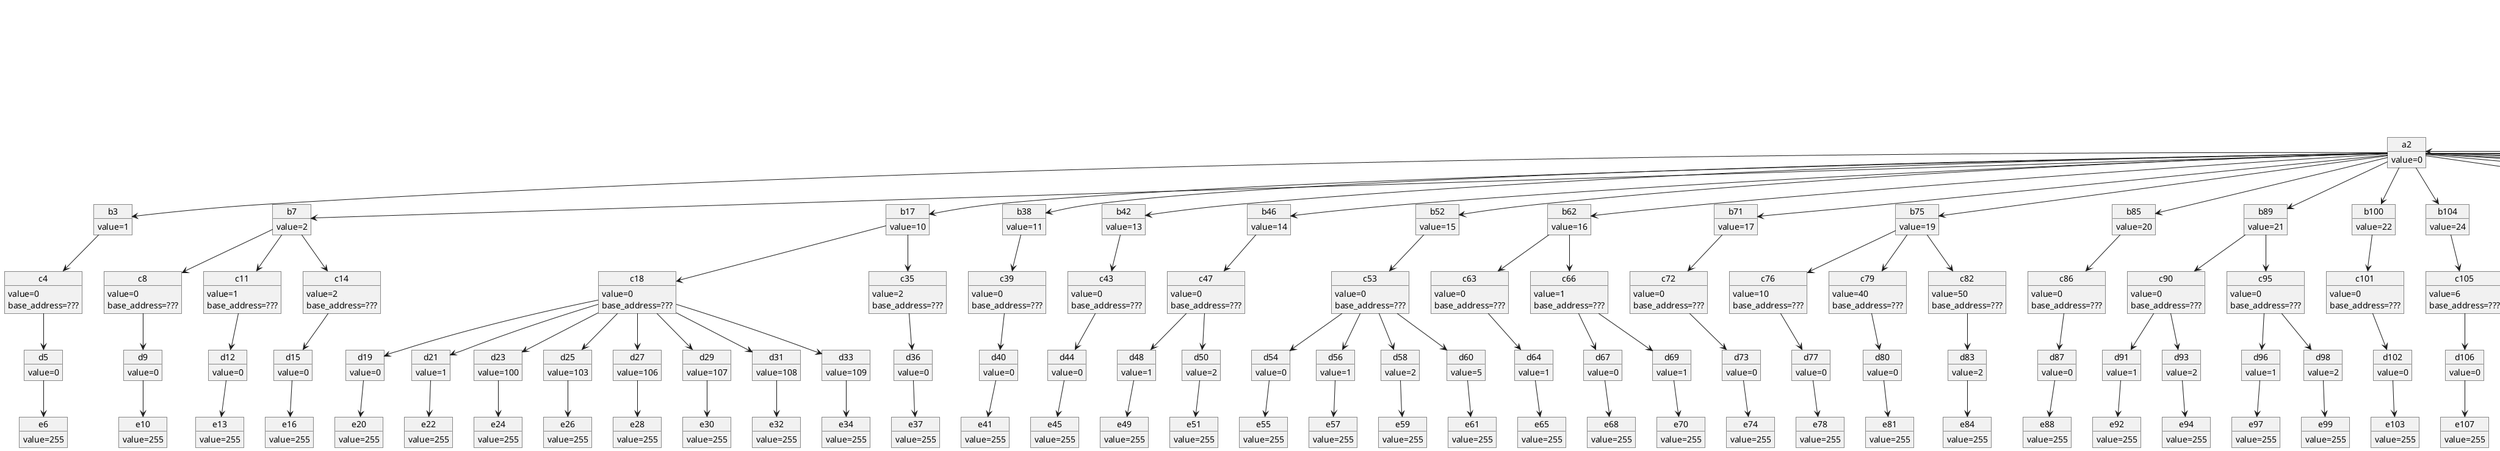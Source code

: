 @startuml
object class1{
    value=0
}
root --> class1
object a2{
    value=0
}
class1 --> a2
object b3{
    value=1
}
a2 --> b3
object c4{
    value=0
    base_address=???
}
b3 --> c4
object d5{
    value=0
}
c4 --> d5
object e6{
    value=255
}
d5 --> e6
object b7{
    value=2
}
a2 --> b7
object c8{
    value=0
    base_address=???
}
b7 --> c8
object d9{
    value=0
}
c8 --> d9
object e10{
    value=255
}
d9 --> e10
object c11{
    value=1
    base_address=???
}
b7 --> c11
object d12{
    value=0
}
c11 --> d12
object e13{
    value=255
}
d12 --> e13
object c14{
    value=2
    base_address=???
}
b7 --> c14
object d15{
    value=0
}
c14 --> d15
object e16{
    value=255
}
d15 --> e16
object b17{
    value=10
}
a2 --> b17
object c18{
    value=0
    base_address=???
}
b17 --> c18
object d19{
    value=0
}
c18 --> d19
object e20{
    value=255
}
d19 --> e20
object d21{
    value=1
}
c18 --> d21
object e22{
    value=255
}
d21 --> e22
object d23{
    value=100
}
c18 --> d23
object e24{
    value=255
}
d23 --> e24
object d25{
    value=103
}
c18 --> d25
object e26{
    value=255
}
d25 --> e26
object d27{
    value=106
}
c18 --> d27
object e28{
    value=255
}
d27 --> e28
object d29{
    value=107
}
c18 --> d29
object e30{
    value=255
}
d29 --> e30
object d31{
    value=108
}
c18 --> d31
object e32{
    value=255
}
d31 --> e32
object d33{
    value=109
}
c18 --> d33
object e34{
    value=255
}
d33 --> e34
object c35{
    value=2
    base_address=???
}
b17 --> c35
object d36{
    value=0
}
c35 --> d36
object e37{
    value=255
}
d36 --> e37
object b38{
    value=11
}
a2 --> b38
object c39{
    value=0
    base_address=???
}
b38 --> c39
object d40{
    value=0
}
c39 --> d40
object e41{
    value=255
}
d40 --> e41
object b42{
    value=13
}
a2 --> b42
object c43{
    value=0
    base_address=???
}
b42 --> c43
object d44{
    value=0
}
c43 --> d44
object e45{
    value=255
}
d44 --> e45
object b46{
    value=14
}
a2 --> b46
object c47{
    value=0
    base_address=???
}
b46 --> c47
object d48{
    value=1
}
c47 --> d48
object e49{
    value=255
}
d48 --> e49
object d50{
    value=2
}
c47 --> d50
object e51{
    value=255
}
d50 --> e51
object b52{
    value=15
}
a2 --> b52
object c53{
    value=0
    base_address=???
}
b52 --> c53
object d54{
    value=0
}
c53 --> d54
object e55{
    value=255
}
d54 --> e55
object d56{
    value=1
}
c53 --> d56
object e57{
    value=255
}
d56 --> e57
object d58{
    value=2
}
c53 --> d58
object e59{
    value=255
}
d58 --> e59
object d60{
    value=5
}
c53 --> d60
object e61{
    value=255
}
d60 --> e61
object b62{
    value=16
}
a2 --> b62
object c63{
    value=0
    base_address=???
}
b62 --> c63
object d64{
    value=1
}
c63 --> d64
object e65{
    value=255
}
d64 --> e65
object c66{
    value=1
    base_address=???
}
b62 --> c66
object d67{
    value=0
}
c66 --> d67
object e68{
    value=255
}
d67 --> e68
object d69{
    value=1
}
c66 --> d69
object e70{
    value=255
}
d69 --> e70
object b71{
    value=17
}
a2 --> b71
object c72{
    value=0
    base_address=???
}
b71 --> c72
object d73{
    value=0
}
c72 --> d73
object e74{
    value=255
}
d73 --> e74
object b75{
    value=19
}
a2 --> b75
object c76{
    value=10
    base_address=???
}
b75 --> c76
object d77{
    value=0
}
c76 --> d77
object e78{
    value=255
}
d77 --> e78
object c79{
    value=40
    base_address=???
}
b75 --> c79
object d80{
    value=0
}
c79 --> d80
object e81{
    value=255
}
d80 --> e81
object c82{
    value=50
    base_address=???
}
b75 --> c82
object d83{
    value=2
}
c82 --> d83
object e84{
    value=255
}
d83 --> e84
object b85{
    value=20
}
a2 --> b85
object c86{
    value=0
    base_address=???
}
b85 --> c86
object d87{
    value=0
}
c86 --> d87
object e88{
    value=255
}
d87 --> e88
object b89{
    value=21
}
a2 --> b89
object c90{
    value=0
    base_address=???
}
b89 --> c90
object d91{
    value=1
}
c90 --> d91
object e92{
    value=255
}
d91 --> e92
object d93{
    value=2
}
c90 --> d93
object e94{
    value=255
}
d93 --> e94
object c95{
    value=0
    base_address=???
}
b89 --> c95
object d96{
    value=1
}
c95 --> d96
object e97{
    value=255
}
d96 --> e97
object d98{
    value=2
}
c95 --> d98
object e99{
    value=255
}
d98 --> e99
object b100{
    value=22
}
a2 --> b100
object c101{
    value=0
    base_address=???
}
b100 --> c101
object d102{
    value=0
}
c101 --> d102
object e103{
    value=255
}
d102 --> e103
object b104{
    value=24
}
a2 --> b104
object c105{
    value=6
    base_address=???
}
b104 --> c105
object d106{
    value=0
}
c105 --> d106
object e107{
    value=255
}
d106 --> e107
object b108{
    value=25
}
a2 --> b108
object c109{
    value=0
    base_address=???
}
b108 --> c109
object d110{
    value=0
}
c109 --> d110
object e111{
    value=255
}
d110 --> e111
object c112{
    value=1
    base_address=???
}
b108 --> c112
object d113{
    value=0
}
c112 --> d113
object e114{
    value=255
}
d113 --> e114
object c115{
    value=2
    base_address=???
}
b108 --> c115
object d116{
    value=0
}
c115 --> d116
object e117{
    value=255
}
d116 --> e117
object c118{
    value=3
    base_address=???
}
b108 --> c118
object d119{
    value=0
}
c118 --> d119
object e120{
    value=255
}
d119 --> e120
object c121{
    value=4
    base_address=???
}
b108 --> c121
object d122{
    value=0
}
c121 --> d122
object e123{
    value=255
}
d122 --> e123
object c124{
    value=7
    base_address=???
}
b108 --> c124
object d125{
    value=0
}
c124 --> d125
object e126{
    value=255
}
d125 --> e126
object c127{
    value=9
    base_address=???
}
b108 --> c127
object d128{
    value=0
}
c127 --> d128
object e129{
    value=255
}
d128 --> e129
object c130{
    value=10
    base_address=???
}
b108 --> c130
object d131{
    value=0
}
c130 --> d131
object e132{
    value=255
}
d131 --> e132
object b133{
    value=40
}
a2 --> b133
object c134{
    value=0
    base_address=???
}
b133 --> c134
object d135{
    value=0
}
c134 --> d135
object e136{
    value=255
}
d135 --> e136
object d137{
    value=2
}
c134 --> d137
object e138{
    value=255
}
d137 --> e138
object d139{
    value=3
}
c134 --> d139
object e140{
    value=255
}
d139 --> e140
object d141{
    value=4
}
c134 --> d141
object e142{
    value=255
}
d141 --> e142
object d143{
    value=5
}
c134 --> d143
object e144{
    value=255
}
d143 --> e144
object d145{
    value=10
}
c134 --> d145
object e146{
    value=255
}
d145 --> e146
object b147{
    value=41
}
a2 --> b147
object c148{
    value=0
    base_address=???
}
b147 --> c148
object d149{
    value=0
}
c148 --> d149
object e150{
    value=255
}
d149 --> e150
object b151{
    value=42
}
a2 --> b151
object c152{
    value=0
    base_address=???
}
b151 --> c152
object d153{
    value=0
}
c152 --> d153
object e154{
    value=255
}
d153 --> e154
object b155{
    value=43
}
a2 --> b155
object c156{
    value=0
    base_address=???
}
b155 --> c156
object d157{
    value=0
}
c156 --> d157
object e158{
    value=255
}
d157 --> e158
object d159{
    value=1
}
c156 --> d159
object e160{
    value=255
}
d159 --> e160
object d161{
    value=2
}
c156 --> d161
object e162{
    value=255
}
d161 --> e162
object d163{
    value=3
}
c156 --> d163
object e164{
    value=255
}
d163 --> e164
object d165{
    value=4
}
c156 --> d165
object e166{
    value=255
}
d165 --> e166
object d167{
    value=5
}
c156 --> d167
object e168{
    value=255
}
d167 --> e168
object d169{
    value=10
}
c156 --> d169
object e170{
    value=255
}
d169 --> e170
object c171{
    value=1
    base_address=???
}
b155 --> c171
object d172{
    value=0
}
c171 --> d172
object e173{
    value=255
}
d172 --> e173
object d174{
    value=1
}
c171 --> d174
object e175{
    value=255
}
d174 --> e175
object d176{
    value=2
}
c171 --> d176
object e177{
    value=255
}
d176 --> e177
object d178{
    value=3
}
c171 --> d178
object e179{
    value=255
}
d178 --> e179
object d180{
    value=4
}
c171 --> d180
object e181{
    value=255
}
d180 --> e181
object d182{
    value=5
}
c171 --> d182
object e183{
    value=255
}
d182 --> e183
object d184{
    value=6
}
c171 --> d184
object e185{
    value=255
}
d184 --> e185
object d186{
    value=7
}
c171 --> d186
object e187{
    value=255
}
d186 --> e187
object d188{
    value=8
}
c171 --> d188
object e189{
    value=255
}
d188 --> e189
object d190{
    value=9
}
c171 --> d190
object e191{
    value=255
}
d190 --> e191
object d192{
    value=20
}
c171 --> d192
object e193{
    value=255
}
d192 --> e193
object d194{
    value=21
}
c171 --> d194
object e195{
    value=255
}
d194 --> e195
object b196{
    value=44
}
a2 --> b196
object c197{
    value=0
    base_address=???
}
b196 --> c197
object d198{
    value=0
}
c197 --> d198
object e199{
    value=255
}
d198 --> e199
object c200{
    value=1
    base_address=???
}
b196 --> c200
object d201{
    value=0
}
c200 --> d201
object e202{
    value=255
}
d201 --> e202
object c203{
    value=2
    base_address=???
}
b196 --> c203
object d204{
    value=0
}
c203 --> d204
object e205{
    value=255
}
d204 --> e205
object b206{
    value=94
}
a2 --> b206
object c207{
    value=71
    base_address=???
}
b206 --> c207
object d208{
    value=1
}
c207 --> d208
object e209{
    value=255
}
d208 --> e209
object c210{
    value=71
    base_address=???
}
b206 --> c210
object d211{
    value=2
}
c210 --> d211
object e212{
    value=255
}
d211 --> e212
object d213{
    value=3
}
c210 --> d213
object e214{
    value=255
}
d213 --> e214
object b215{
    value=96
}
a2 --> b215
object c216{
    value=1
    base_address=???
}
b215 --> c216
object d217{
    value=0
}
c216 --> d217
object e218{
    value=255
}
d217 --> e218
object d219{
    value=1
}
c216 --> d219
object e220{
    value=255
}
d219 --> e220
object d221{
    value=2
}
c216 --> d221
object e222{
    value=255
}
d221 --> e222
object d223{
    value=3
}
c216 --> d223
object e224{
    value=255
}
d223 --> e224
object d225{
    value=4
}
c216 --> d225
object e226{
    value=255
}
d225 --> e226
object d227{
    value=5
}
c216 --> d227
object e228{
    value=255
}
d227 --> e228
object d229{
    value=6
}
c216 --> d229
object e230{
    value=255
}
d229 --> e230
object d231{
    value=7
}
c216 --> d231
object e232{
    value=255
}
d231 --> e232
object d233{
    value=8
}
c216 --> d233
object e234{
    value=255
}
d233 --> e234
object d235{
    value=9
}
c216 --> d235
object e236{
    value=255
}
d235 --> e236
object c237{
    value=2
    base_address=???
}
b215 --> c237
object d238{
    value=0
}
c237 --> d238
object e239{
    value=255
}
d238 --> e239
object d240{
    value=1
}
c237 --> d240
object e241{
    value=255
}
d240 --> e241
object d242{
    value=5
}
c237 --> d242
object e243{
    value=255
}
d242 --> e243
object d244{
    value=13
}
c237 --> d244
object e245{
    value=255
}
d244 --> e245
object c246{
    value=3
    base_address=???
}
b215 --> c246
object d247{
    value=10
}
c246 --> d247
object e248{
    value=255
}
d247 --> e248
object c249{
    value=5
    base_address=???
}
b215 --> c249
object d250{
    value=1
}
c249 --> d250
object e251{
    value=255
}
d250 --> e251
object c252{
    value=6
    base_address=???
}
b215 --> c252
object d253{
    value=2
}
c252 --> d253
object e254{
    value=255
}
d253 --> e254
object c255{
    value=6
    base_address=???
}
b215 --> c255
object d256{
    value=1
}
c255 --> d256
object e257{
    value=255
}
d256 --> e257
object d258{
    value=3
}
c255 --> d258
object e259{
    value=255
}
d258 --> e259
object d260{
    value=11
}
c255 --> d260
object e261{
    value=255
}
d260 --> e261
object c262{
    value=7
    base_address=???
}
b215 --> c262
object d263{
    value=0
}
c262 --> d263
object e264{
    value=255
}
d263 --> e264
object d265{
    value=5
}
c262 --> d265
object e266{
    value=255
}
d265 --> e266
object d267{
    value=9
}
c262 --> d267
object e268{
    value=255
}
d267 --> e268
object d269{
    value=10
}
c262 --> d269
object e270{
    value=255
}
d269 --> e270
object d271{
    value=21
}
c262 --> d271
object e272{
    value=255
}
d271 --> e272
object c273{
    value=7
    base_address=???
}
b215 --> c273
object d274{
    value=15
}
c273 --> d274
object e275{
    value=255
}
d274 --> e275
object d276{
    value=19
}
c273 --> d276
object e277{
    value=255
}
d276 --> e277
object d278{
    value=20
}
c273 --> d278
object e279{
    value=255
}
d278 --> e279
object c280{
    value=8
    base_address=???
}
b215 --> c280
object d281{
    value=0
}
c280 --> d281
object e282{
    value=255
}
d281 --> e282
object c283{
    value=9
    base_address=???
}
b215 --> c283
object d284{
    value=0
}
c283 --> d284
object e285{
    value=255
}
d284 --> e285
object c286{
    value=10
    base_address=???
}
b215 --> c286
object d287{
    value=1
}
c286 --> d287
object e288{
    value=255
}
d287 --> e288
object d289{
    value=2
}
c286 --> d289
object e290{
    value=255
}
d289 --> e290
object d291{
    value=3
}
c286 --> d291
object e292{
    value=255
}
d291 --> e292
object d293{
    value=4
}
c286 --> d293
object e294{
    value=255
}
d293 --> e294
object d295{
    value=5
}
c286 --> d295
object e296{
    value=255
}
d295 --> e296
object d297{
    value=6
}
c286 --> d297
object e298{
    value=255
}
d297 --> e298
object d299{
    value=7
}
c286 --> d299
object e300{
    value=255
}
d299 --> e300
object d301{
    value=8
}
c286 --> d301
object e302{
    value=255
}
d301 --> e302
object c303{
    value=11
    base_address=???
}
b215 --> c303
object d304{
    value=0
}
c303 --> d304
object e305{
    value=255
}
d304 --> e305
object d306{
    value=1
}
c303 --> d306
object e307{
    value=255
}
d306 --> e307
object d308{
    value=2
}
c303 --> d308
object e309{
    value=255
}
d308 --> e309
object d310{
    value=3
}
c303 --> d310
object e311{
    value=255
}
d310 --> e311
object d312{
    value=4
}
c303 --> d312
object e313{
    value=255
}
d312 --> e313
object d314{
    value=5
}
c303 --> d314
object e315{
    value=255
}
d314 --> e315
object d316{
    value=22
}
c303 --> d316
object e317{
    value=255
}
d316 --> e317
object d318{
    value=24
}
c303 --> d318
object e319{
    value=255
}
d318 --> e319
object d320{
    value=25
}
c303 --> d320
object e321{
    value=255
}
d320 --> e321
object d322{
    value=26
}
c303 --> d322
object e323{
    value=255
}
d322 --> e323
object d324{
    value=27
}
c303 --> d324
object e325{
    value=255
}
d324 --> e325
object d326{
    value=28
}
c303 --> d326
object e327{
    value=255
}
d326 --> e327
object d328{
    value=29
}
c303 --> d328
object e329{
    value=255
}
d328 --> e329
object d330{
    value=30
}
c303 --> d330
object e331{
    value=255
}
d330 --> e331
object d332{
    value=31
}
c303 --> d332
object e333{
    value=255
}
d332 --> e333
object d334{
    value=32
}
c303 --> d334
object e335{
    value=255
}
d334 --> e335
object d336{
    value=33
}
c303 --> d336
object e337{
    value=255
}
d336 --> e337
object d338{
    value=34
}
c303 --> d338
object e339{
    value=255
}
d338 --> e339
object d340{
    value=35
}
c303 --> d340
object e341{
    value=255
}
d340 --> e341
object d342{
    value=36
}
c303 --> d342
object e343{
    value=255
}
d342 --> e343
object c344{
    value=13
    base_address=???
}
b215 --> c344
object d345{
    value=0
}
c344 --> d345
object e346{
    value=255
}
d345 --> e346
object d347{
    value=1
}
c344 --> d347
object e348{
    value=255
}
d347 --> e348
object c349{
    value=14
    base_address=???
}
b215 --> c349
object d350{
    value=0
}
c349 --> d350
object e351{
    value=255
}
d350 --> e351
object c352{
    value=20
    base_address=???
}
b215 --> c352
object d353{
    value=0
}
c352 --> d353
object e354{
    value=255
}
d353 --> e354
object d355{
    value=1
}
c352 --> d355
object e356{
    value=255
}
d355 --> e356
object d357{
    value=5
}
c352 --> d357
object e358{
    value=255
}
d357 --> e358
object d359{
    value=6
}
c352 --> d359
object e360{
    value=255
}
d359 --> e360
object d361{
    value=15
}
c352 --> d361
object e362{
    value=255
}
d361 --> e362
object d363{
    value=16
}
c352 --> d363
object e364{
    value=255
}
d363 --> e364
object c365{
    value=20
    base_address=???
}
b215 --> c365
object d366{
    value=3
}
c365 --> d366
object e367{
    value=255
}
d366 --> e367
object d368{
    value=8
}
c365 --> d368
object e369{
    value=255
}
d368 --> e369
object d370{
    value=18
}
c365 --> d370
object e371{
    value=255
}
d370 --> e371
object c372{
    value=50
    base_address=???
}
b215 --> c372
object d373{
    value=9
}
c372 --> d373
object e374{
    value=255
}
d373 --> e374
object c375{
    value=55
    base_address=???
}
b215 --> c375
object d376{
    value=4
}
c375 --> d376
object e377{
    value=255
}
d376 --> e377
object d378{
    value=30
}
c375 --> d378
object e379{
    value=255
}
d378 --> e379
object c380{
    value=59
    base_address=???
}
b215 --> c380
object d381{
    value=0
}
c380 --> d381
object e382{
    value=255
}
d381 --> e382
object d383{
    value=1
}
c380 --> d383
object e384{
    value=255
}
d383 --> e384
object d385{
    value=2
}
c380 --> d385
object e386{
    value=255
}
d385 --> e386
object d387{
    value=3
}
c380 --> d387
object e388{
    value=255
}
d387 --> e388
object c389{
    value=62
    base_address=???
}
b215 --> c389
object d390{
    value=1
}
c389 --> d390
object e391{
    value=255
}
d390 --> e391
object d392{
    value=2
}
c389 --> d392
object e393{
    value=255
}
d392 --> e393
object d394{
    value=3
}
c389 --> d394
object e395{
    value=255
}
d394 --> e395
object d396{
    value=5
}
c389 --> d396
object e397{
    value=255
}
d396 --> e397
object d398{
    value=6
}
c389 --> d398
object e399{
    value=255
}
d398 --> e399
object d400{
    value=8
}
c389 --> d400
object e401{
    value=255
}
d400 --> e401
object d402{
    value=9
}
c389 --> d402
object e403{
    value=255
}
d402 --> e403
object d404{
    value=10
}
c389 --> d404
object e405{
    value=255
}
d404 --> e405
object d406{
    value=11
}
c389 --> d406
object e407{
    value=255
}
d406 --> e407
object d408{
    value=13
}
c389 --> d408
object e409{
    value=255
}
d408 --> e409
object c410{
    value=62
    base_address=???
}
b215 --> c410
object d411{
    value=4
}
c410 --> d411
object e412{
    value=255
}
d411 --> e412
object d413{
    value=12
}
c410 --> d413
object e414{
    value=255
}
d413 --> e414
object c415{
    value=62
    base_address=???
}
b215 --> c415
object d416{
    value=0
}
c415 --> d416
object e417{
    value=255
}
d416 --> e417
object d418{
    value=7
}
c415 --> d418
object e419{
    value=255
}
d418 --> e419
object c420{
    value=62
    base_address=???
}
b215 --> c420
object d421{
    value=4
}
c420 --> d421
object e422{
    value=255
}
d421 --> e422
object c423{
    value=63
    base_address=???
}
b215 --> c423
object d424{
    value=0
}
c423 --> d424
object e425{
    value=255
}
d424 --> e425
object c426{
    value=64
    base_address=???
}
b215 --> c426
object d427{
    value=1
}
c426 --> d427
object e428{
    value=255
}
d427 --> e428
object d429{
    value=2
}
c426 --> d429
object e430{
    value=255
}
d429 --> e430
object d431{
    value=5
}
c426 --> d431
object e432{
    value=255
}
d431 --> e432
object d433{
    value=6
}
c426 --> d433
object e434{
    value=255
}
d433 --> e434
object d435{
    value=8
}
c426 --> d435
object e436{
    value=255
}
d435 --> e436
object d437{
    value=9
}
c426 --> d437
object e438{
    value=255
}
d437 --> e438
object c439{
    value=64
    base_address=???
}
b215 --> c439
object d440{
    value=3
}
c439 --> d440
object e441{
    value=255
}
d440 --> e441
object d442{
    value=4
}
c439 --> d442
object e443{
    value=255
}
d442 --> e443
object d444{
    value=7
}
c439 --> d444
object e445{
    value=255
}
d444 --> e445
object d446{
    value=10
}
c439 --> d446
object e447{
    value=255
}
d446 --> e447
object d448{
    value=11
}
c439 --> d448
object e449{
    value=255
}
d448 --> e449
object d450{
    value=12
}
c439 --> d450
object e451{
    value=255
}
d450 --> e451
object d452{
    value=13
}
c439 --> d452
object e453{
    value=255
}
d452 --> e453
object d454{
    value=14
}
c439 --> d454
object e455{
    value=255
}
d454 --> e455
object d456{
    value=15
}
c439 --> d456
object e457{
    value=255
}
d456 --> e457
object d458{
    value=16
}
c439 --> d458
object e459{
    value=255
}
d458 --> e459
object c460{
    value=65
    base_address=???
}
b215 --> c460
object d461{
    value=0
}
c460 --> d461
object e462{
    value=255
}
d461 --> e462
object d463{
    value=1
}
c460 --> d463
object e464{
    value=255
}
d463 --> e464
object c465{
    value=66
    base_address=???
}
b215 --> c465
object d466{
    value=0
}
c465 --> d466
object e467{
    value=255
}
d466 --> e467
object d468{
    value=1
}
c465 --> d468
object e469{
    value=255
}
d468 --> e469
object d470{
    value=2
}
c465 --> d470
object e471{
    value=255
}
d470 --> e471
object d472{
    value=3
}
c465 --> d472
object e473{
    value=255
}
d472 --> e473
object d474{
    value=6
}
c465 --> d474
object e475{
    value=255
}
d474 --> e475
object d476{
    value=8
}
c465 --> d476
object e477{
    value=255
}
d476 --> e477
object d478{
    value=9
}
c465 --> d478
object e479{
    value=255
}
d478 --> e479
object c480{
    value=66
    base_address=???
}
b215 --> c480
object d481{
    value=4
}
c480 --> d481
object e482{
    value=255
}
d481 --> e482
object d483{
    value=5
}
c480 --> d483
object e484{
    value=255
}
d483 --> e484
object d485{
    value=7
}
c480 --> d485
object e486{
    value=255
}
d485 --> e486
object c487{
    value=67
    base_address=???
}
b215 --> c487
object d488{
    value=1
}
c487 --> d488
object e489{
    value=255
}
d488 --> e489
object c490{
    value=67
    base_address=???
}
b215 --> c490
object d491{
    value=0
}
c490 --> d491
object e492{
    value=255
}
d491 --> e492
object c493{
    value=68
    base_address=???
}
b215 --> c493
object d494{
    value=0
}
c493 --> d494
object e495{
    value=255
}
d494 --> e495
object d496{
    value=1
}
c493 --> d496
object e497{
    value=255
}
d496 --> e497
object d498{
    value=14
}
c493 --> d498
object e499{
    value=255
}
d498 --> e499
object d500{
    value=15
}
c493 --> d500
object e501{
    value=255
}
d500 --> e501
object d502{
    value=16
}
c493 --> d502
object e503{
    value=255
}
d502 --> e503
object d504{
    value=23
}
c493 --> d504
object e505{
    value=255
}
d504 --> e505
object d506{
    value=24
}
c493 --> d506
object e507{
    value=255
}
d506 --> e507
object d508{
    value=50
}
c493 --> d508
object e509{
    value=255
}
d508 --> e509
object d510{
    value=52
}
c493 --> d510
object e511{
    value=255
}
d510 --> e511
object d512{
    value=55
}
c493 --> d512
object e513{
    value=255
}
d512 --> e513
object d514{
    value=56
}
c493 --> d514
object e515{
    value=255
}
d514 --> e515
object d516{
    value=57
}
c493 --> d516
object e517{
    value=255
}
d516 --> e517
object d518{
    value=58
}
c493 --> d518
object e519{
    value=255
}
d518 --> e519
object d520{
    value=59
}
c493 --> d520
object e521{
    value=255
}
d520 --> e521
object d522{
    value=60
}
c493 --> d522
object e523{
    value=255
}
d522 --> e523
object d524{
    value=61
}
c493 --> d524
object e525{
    value=255
}
d524 --> e525
object d526{
    value=64
}
c493 --> d526
object e527{
    value=255
}
d526 --> e527
object d528{
    value=85
}
c493 --> d528
object e529{
    value=255
}
d528 --> e529
object d530{
    value=86
}
c493 --> d530
object e531{
    value=255
}
d530 --> e531
object d532{
    value=87
}
c493 --> d532
object e533{
    value=255
}
d532 --> e533
object d534{
    value=88
}
c493 --> d534
object e535{
    value=255
}
d534 --> e535
object d536{
    value=89
}
c493 --> d536
object e537{
    value=255
}
d536 --> e537
object d538{
    value=90
}
c493 --> d538
object e539{
    value=255
}
d538 --> e539
object d540{
    value=91
}
c493 --> d540
object e541{
    value=255
}
d540 --> e541
object d542{
    value=98
}
c493 --> d542
object e543{
    value=255
}
d542 --> e543
object d544{
    value=99
}
c493 --> d544
object e545{
    value=255
}
d544 --> e545
object d546{
    value=110
}
c493 --> d546
object e547{
    value=255
}
d546 --> e547
object d548{
    value=111
}
c493 --> d548
object e549{
    value=255
}
d548 --> e549
object c550{
    value=68
    base_address=???
}
b215 --> c550
object d551{
    value=2
}
c550 --> d551
object e552{
    value=255
}
d551 --> e552
object d553{
    value=3
}
c550 --> d553
object e554{
    value=255
}
d553 --> e554
object d555{
    value=4
}
c550 --> d555
object e556{
    value=255
}
d555 --> e556
object d557{
    value=5
}
c550 --> d557
object e558{
    value=255
}
d557 --> e558
object d559{
    value=6
}
c550 --> d559
object e560{
    value=255
}
d559 --> e560
object d561{
    value=7
}
c550 --> d561
object e562{
    value=255
}
d561 --> e562
object d563{
    value=8
}
c550 --> d563
object e564{
    value=255
}
d563 --> e564
object d565{
    value=9
}
c550 --> d565
object e566{
    value=255
}
d565 --> e566
object d567{
    value=10
}
c550 --> d567
object e568{
    value=255
}
d567 --> e568
object d569{
    value=11
}
c550 --> d569
object e570{
    value=255
}
d569 --> e570
object d571{
    value=12
}
c550 --> d571
object e572{
    value=255
}
d571 --> e572
object d573{
    value=13
}
c550 --> d573
object e574{
    value=255
}
d573 --> e574
object d575{
    value=17
}
c550 --> d575
object e576{
    value=255
}
d575 --> e576
object d577{
    value=18
}
c550 --> d577
object e578{
    value=255
}
d577 --> e578
object d579{
    value=19
}
c550 --> d579
object e580{
    value=255
}
d579 --> e580
object d581{
    value=20
}
c550 --> d581
object e582{
    value=255
}
d581 --> e582
object d583{
    value=21
}
c550 --> d583
object e584{
    value=255
}
d583 --> e584
object d585{
    value=22
}
c550 --> d585
object e586{
    value=255
}
d585 --> e586
object d587{
    value=25
}
c550 --> d587
object e588{
    value=255
}
d587 --> e588
object d589{
    value=26
}
c550 --> d589
object e590{
    value=255
}
d589 --> e590
object d591{
    value=27
}
c550 --> d591
object e592{
    value=255
}
d591 --> e592
object d593{
    value=28
}
c550 --> d593
object e594{
    value=255
}
d593 --> e594
object d595{
    value=51
}
c550 --> d595
object e596{
    value=255
}
d595 --> e596
object d597{
    value=53
}
c550 --> d597
object e598{
    value=255
}
d597 --> e598
object d599{
    value=54
}
c550 --> d599
object e600{
    value=255
}
d599 --> e600
object d601{
    value=62
}
c550 --> d601
object e602{
    value=255
}
d601 --> e602
object d603{
    value=63
}
c550 --> d603
object e604{
    value=255
}
d603 --> e604
object d605{
    value=65
}
c550 --> d605
object e606{
    value=255
}
d605 --> e606
object d607{
    value=66
}
c550 --> d607
object e608{
    value=255
}
d607 --> e608
object d609{
    value=67
}
c550 --> d609
object e610{
    value=255
}
d609 --> e610
object d611{
    value=68
}
c550 --> d611
object e612{
    value=255
}
d611 --> e612
object d613{
    value=69
}
c550 --> d613
object e614{
    value=255
}
d613 --> e614
object d615{
    value=70
}
c550 --> d615
object e616{
    value=255
}
d615 --> e616
object d617{
    value=71
}
c550 --> d617
object e618{
    value=255
}
d617 --> e618
object d619{
    value=72
}
c550 --> d619
object e620{
    value=255
}
d619 --> e620
object d621{
    value=73
}
c550 --> d621
object e622{
    value=255
}
d621 --> e622
object d623{
    value=74
}
c550 --> d623
object e624{
    value=255
}
d623 --> e624
object d625{
    value=75
}
c550 --> d625
object e626{
    value=255
}
d625 --> e626
object d627{
    value=76
}
c550 --> d627
object e628{
    value=255
}
d627 --> e628
object d629{
    value=77
}
c550 --> d629
object e630{
    value=255
}
d629 --> e630
object d631{
    value=78
}
c550 --> d631
object e632{
    value=255
}
d631 --> e632
object d633{
    value=79
}
c550 --> d633
object e634{
    value=255
}
d633 --> e634
object d635{
    value=80
}
c550 --> d635
object e636{
    value=255
}
d635 --> e636
object d637{
    value=81
}
c550 --> d637
object e638{
    value=255
}
d637 --> e638
object d639{
    value=82
}
c550 --> d639
object e640{
    value=255
}
d639 --> e640
object d641{
    value=83
}
c550 --> d641
object e642{
    value=255
}
d641 --> e642
object d643{
    value=84
}
c550 --> d643
object e644{
    value=255
}
d643 --> e644
object d645{
    value=92
}
c550 --> d645
object e646{
    value=255
}
d645 --> e646
object d647{
    value=93
}
c550 --> d647
object e648{
    value=255
}
d647 --> e648
object d649{
    value=94
}
c550 --> d649
object e650{
    value=255
}
d649 --> e650
object d651{
    value=95
}
c550 --> d651
object e652{
    value=255
}
d651 --> e652
object d653{
    value=96
}
c550 --> d653
object e654{
    value=255
}
d653 --> e654
object d655{
    value=97
}
c550 --> d655
object e656{
    value=255
}
d655 --> e656
object d657{
    value=100
}
c550 --> d657
object e658{
    value=255
}
d657 --> e658
object d659{
    value=101
}
c550 --> d659
object e660{
    value=255
}
d659 --> e660
object d661{
    value=102
}
c550 --> d661
object e662{
    value=255
}
d661 --> e662
object d663{
    value=103
}
c550 --> d663
object e664{
    value=255
}
d663 --> e664
object d665{
    value=104
}
c550 --> d665
object e666{
    value=255
}
d665 --> e666
object d667{
    value=105
}
c550 --> d667
object e668{
    value=255
}
d667 --> e668
object d669{
    value=106
}
c550 --> d669
object e670{
    value=255
}
d669 --> e670
object d671{
    value=107
}
c550 --> d671
object e672{
    value=255
}
d671 --> e672
object d673{
    value=108
}
c550 --> d673
object e674{
    value=255
}
d673 --> e674
object d675{
    value=109
}
c550 --> d675
object e676{
    value=255
}
d675 --> e676
object c677{
    value=69
    base_address=???
}
b215 --> c677
object d678{
    value=0
}
c677 --> d678
object e679{
    value=255
}
d678 --> e679
object c680{
    value=70
    base_address=???
}
b215 --> c680
object d681{
    value=0
}
c680 --> d681
object e682{
    value=255
}
d681 --> e682
object d683{
    value=10
}
c680 --> d683
object e684{
    value=255
}
d683 --> e684
object d685{
    value=11
}
c680 --> d685
object e686{
    value=0
}
d685 --> e686
object e687{
    value=1
}
d685 --> e687
object e688{
    value=255
}
d685 --> e688
object d689{
    value=12
}
c680 --> d689
object e690{
    value=255
}
d689 --> e690
object d691{
    value=13
}
c680 --> d691
object e692{
    value=255
}
d691 --> e692
object d693{
    value=14
}
c680 --> d693
object e694{
    value=255
}
d693 --> e694
object d695{
    value=15
}
c680 --> d695
object e696{
    value=255
}
d695 --> e696
object d697{
    value=19
}
c680 --> d697
object e698{
    value=255
}
d697 --> e698
object d699{
    value=20
}
c680 --> d699
object e700{
    value=255
}
d699 --> e700
object d701{
    value=22
}
c680 --> d701
object e702{
    value=255
}
d701 --> e702
object d703{
    value=23
}
c680 --> d703
object e704{
    value=255
}
d703 --> e704
object d705{
    value=24
}
c680 --> d705
object e706{
    value=255
}
d705 --> e706
object d707{
    value=25
}
c680 --> d707
object e708{
    value=255
}
d707 --> e708
object d709{
    value=26
}
c680 --> d709
object e710{
    value=255
}
d709 --> e710
object d711{
    value=28
}
c680 --> d711
object e712{
    value=255
}
d711 --> e712
object c713{
    value=70
    base_address=???
}
b215 --> c713
object d714{
    value=1
}
c713 --> d714
object e715{
    value=255
}
d714 --> e715
object d716{
    value=2
}
c713 --> d716
object e717{
    value=255
}
d716 --> e717
object d718{
    value=3
}
c713 --> d718
object e719{
    value=255
}
d718 --> e719
object d720{
    value=4
}
c713 --> d720
object e721{
    value=255
}
d720 --> e721
object d722{
    value=5
}
c713 --> d722
object e723{
    value=255
}
d722 --> e723
object d724{
    value=9
}
c713 --> d724
object e725{
    value=255
}
d724 --> e725
object d726{
    value=16
}
c713 --> d726
object e727{
    value=255
}
d726 --> e727
object d728{
    value=17
}
c713 --> d728
object e729{
    value=255
}
d728 --> e729
object d730{
    value=18
}
c713 --> d730
object e731{
    value=255
}
d730 --> e731
object d732{
    value=21
}
c713 --> d732
object e733{
    value=255
}
d732 --> e733
object d734{
    value=27
}
c713 --> d734
object e735{
    value=255
}
d734 --> e735
object c736{
    value=70
    base_address=???
}
b215 --> c736
object d737{
    value=6
}
c736 --> d737
object e738{
    value=255
}
d737 --> e738
object d739{
    value=7
}
c736 --> d739
object e740{
    value=255
}
d739 --> e740
object d741{
    value=8
}
c736 --> d741
object e742{
    value=255
}
d741 --> e742
object c743{
    value=71
    base_address=???
}
b215 --> c743
object d744{
    value=1
}
c743 --> d744
object e745{
    value=255
}
d744 --> e745
object d746{
    value=2
}
c743 --> d746
object e747{
    value=255
}
d746 --> e747
object d748{
    value=3
}
c743 --> d748
object e749{
    value=255
}
d748 --> e749
object d750{
    value=4
}
c743 --> d750
object e751{
    value=255
}
d750 --> e751
object d752{
    value=5
}
c743 --> d752
object e753{
    value=255
}
d752 --> e753
object d754{
    value=6
}
c743 --> d754
object e755{
    value=255
}
d754 --> e755
object d756{
    value=7
}
c743 --> d756
object e757{
    value=255
}
d756 --> e757
object d758{
    value=8
}
c743 --> d758
object e759{
    value=255
}
d758 --> e759
object d760{
    value=9
}
c743 --> d760
object e761{
    value=255
}
d760 --> e761
object d762{
    value=10
}
c743 --> d762
object e763{
    value=255
}
d762 --> e763
object d764{
    value=11
}
c743 --> d764
object e765{
    value=255
}
d764 --> e765
object d766{
    value=12
}
c743 --> d766
object e767{
    value=255
}
d766 --> e767
object d768{
    value=13
}
c743 --> d768
object e769{
    value=255
}
d768 --> e769
object d770{
    value=14
}
c743 --> d770
object e771{
    value=255
}
d770 --> e771
object d772{
    value=15
}
c743 --> d772
object e773{
    value=255
}
d772 --> e773
object d774{
    value=16
}
c743 --> d774
object e775{
    value=255
}
d774 --> e775
object d776{
    value=17
}
c743 --> d776
object e777{
    value=255
}
d776 --> e777
object d778{
    value=18
}
c743 --> d778
object e779{
    value=255
}
d778 --> e779
object d780{
    value=19
}
c743 --> d780
object e781{
    value=255
}
d780 --> e781
object d782{
    value=22
}
c743 --> d782
object e783{
    value=255
}
d782 --> e783
object d784{
    value=23
}
c743 --> d784
object e785{
    value=255
}
d784 --> e785
object d786{
    value=24
}
c743 --> d786
object e787{
    value=255
}
d786 --> e787
object d788{
    value=25
}
c743 --> d788
object e789{
    value=255
}
d788 --> e789
object d790{
    value=26
}
c743 --> d790
object e791{
    value=255
}
d790 --> e791
object d792{
    value=27
}
c743 --> d792
object e793{
    value=255
}
d792 --> e793
object d794{
    value=28
}
c743 --> d794
object e795{
    value=255
}
d794 --> e795
object d796{
    value=29
}
c743 --> d796
object e797{
    value=255
}
d796 --> e797
object d798{
    value=30
}
c743 --> d798
object e799{
    value=255
}
d798 --> e799
object d800{
    value=31
}
c743 --> d800
object e801{
    value=255
}
d800 --> e801
object d802{
    value=32
}
c743 --> d802
object e803{
    value=255
}
d802 --> e803
object d804{
    value=33
}
c743 --> d804
object e805{
    value=255
}
d804 --> e805
object d806{
    value=37
}
c743 --> d806
object e807{
    value=255
}
d806 --> e807
object d808{
    value=38
}
c743 --> d808
object e809{
    value=255
}
d808 --> e809
object d810{
    value=39
}
c743 --> d810
object e811{
    value=255
}
d810 --> e811
object d812{
    value=40
}
c743 --> d812
object e813{
    value=255
}
d812 --> e813
object d814{
    value=41
}
c743 --> d814
object e815{
    value=255
}
d814 --> e815
object d816{
    value=42
}
c743 --> d816
object e817{
    value=255
}
d816 --> e817
object d818{
    value=44
}
c743 --> d818
object e819{
    value=255
}
d818 --> e819
object d820{
    value=46
}
c743 --> d820
object e821{
    value=255
}
d820 --> e821
object d822{
    value=47
}
c743 --> d822
object e823{
    value=255
}
d822 --> e823
object d824{
    value=49
}
c743 --> d824
object e825{
    value=255
}
d824 --> e825
object d826{
    value=50
}
c743 --> d826
object e827{
    value=255
}
d826 --> e827
object d828{
    value=51
}
c743 --> d828
object e829{
    value=255
}
d828 --> e829
object c830{
    value=71
    base_address=???
}
b215 --> c830
object d831{
    value=0
}
c830 --> d831
object e832{
    value=255
}
d831 --> e832
object d833{
    value=20
}
c830 --> d833
object e834{
    value=255
}
d833 --> e834
object d835{
    value=21
}
c830 --> d835
object e836{
    value=255
}
d835 --> e836
object d837{
    value=34
}
c830 --> d837
object e838{
    value=255
}
d837 --> e838
object d839{
    value=35
}
c830 --> d839
object e840{
    value=255
}
d839 --> e840
object d841{
    value=36
}
c830 --> d841
object e842{
    value=255
}
d841 --> e842
object d843{
    value=43
}
c830 --> d843
object e844{
    value=255
}
d843 --> e844
object d845{
    value=45
}
c830 --> d845
object e846{
    value=255
}
d845 --> e846
object d847{
    value=48
}
c830 --> d847
object e848{
    value=255
}
d847 --> e848
object c849{
    value=72
    base_address=???
}
b215 --> c849
object d850{
    value=0
}
c849 --> d850
object e851{
    value=255
}
d850 --> e851
object d852{
    value=1
}
c849 --> d852
object e853{
    value=255
}
d852 --> e853
object d854{
    value=2
}
c849 --> d854
object e855{
    value=255
}
d854 --> e855
object d856{
    value=3
}
c849 --> d856
object e857{
    value=255
}
d856 --> e857
object d858{
    value=4
}
c849 --> d858
object e859{
    value=255
}
d858 --> e859
object d860{
    value=5
}
c849 --> d860
object e861{
    value=255
}
d860 --> e861
object d862{
    value=6
}
c849 --> d862
object e863{
    value=255
}
d862 --> e863
object d864{
    value=7
}
c849 --> d864
object e865{
    value=255
}
d864 --> e865
object c866{
    value=73
    base_address=???
}
b215 --> c866
object d867{
    value=0
}
c866 --> d867
object e868{
    value=255
}
d867 --> e868
object d869{
    value=1
}
c866 --> d869
object e870{
    value=255
}
d869 --> e870
object d871{
    value=2
}
c866 --> d871
object e872{
    value=255
}
d871 --> e872
object d873{
    value=5
}
c866 --> d873
object e874{
    value=255
}
d873 --> e874
object d875{
    value=10
}
c866 --> d875
object e876{
    value=255
}
d875 --> e876
object d877{
    value=11
}
c866 --> d877
object e878{
    value=255
}
d877 --> e878
object d879{
    value=12
}
c866 --> d879
object e880{
    value=255
}
d879 --> e880
object c881{
    value=73
    base_address=???
}
b215 --> c881
object d882{
    value=6
}
c881 --> d882
object e883{
    value=255
}
d882 --> e883
object d884{
    value=7
}
c881 --> d884
object e885{
    value=255
}
d884 --> e885
object d886{
    value=8
}
c881 --> d886
object e887{
    value=255
}
d886 --> e887
object d888{
    value=9
}
c881 --> d888
object e889{
    value=255
}
d888 --> e889
object d890{
    value=15
}
c881 --> d890
object e891{
    value=255
}
d890 --> e891
object d892{
    value=16
}
c881 --> d892
object e893{
    value=255
}
d892 --> e893
object c894{
    value=76
    base_address=???
}
b215 --> c894
object d895{
    value=0
}
c894 --> d895
object e896{
    value=255
}
d895 --> e896
object d897{
    value=1
}
c894 --> d897
object e898{
    value=255
}
d897 --> e898
object d899{
    value=2
}
c894 --> d899
object e900{
    value=255
}
d899 --> e900
object d901{
    value=3
}
c894 --> d901
object e902{
    value=255
}
d901 --> e902
object d903{
    value=4
}
c894 --> d903
object e904{
    value=255
}
d903 --> e904
object c905{
    value=76
    base_address=???
}
b215 --> c905
object d906{
    value=5
}
c905 --> d906
object e907{
    value=255
}
d906 --> e907
object d908{
    value=6
}
c905 --> d908
object e909{
    value=255
}
d908 --> e909
object c910{
    value=77
    base_address=???
}
b215 --> c910
object d911{
    value=6
}
c910 --> d911
object e912{
    value=255
}
d911 --> e912
object d913{
    value=7
}
c910 --> d913
object e914{
    value=255
}
d913 --> e914
object d915{
    value=8
}
c910 --> d915
object e916{
    value=255
}
d915 --> e916
object d917{
    value=9
}
c910 --> d917
object e918{
    value=255
}
d917 --> e918
object d919{
    value=10
}
c910 --> d919
object e920{
    value=255
}
d919 --> e920
object d921{
    value=12
}
c910 --> d921
object e922{
    value=255
}
d921 --> e922
object d923{
    value=13
}
c910 --> d923
object e924{
    value=255
}
d923 --> e924
object d925{
    value=14
}
c910 --> d925
object e926{
    value=255
}
d925 --> e926
object d927{
    value=16
}
c910 --> d927
object e928{
    value=255
}
d927 --> e928
object d929{
    value=17
}
c910 --> d929
object e930{
    value=255
}
d929 --> e930
object d931{
    value=20
}
c910 --> d931
object e932{
    value=255
}
d931 --> e932
object d933{
    value=21
}
c910 --> d933
object e934{
    value=255
}
d933 --> e934
object d935{
    value=23
}
c910 --> d935
object e936{
    value=255
}
d935 --> e936
object c937{
    value=77
    base_address=???
}
b215 --> c937
object d938{
    value=4
}
c937 --> d938
object e939{
    value=255
}
d938 --> e939
object d940{
    value=5
}
c937 --> d940
object e941{
    value=255
}
d940 --> e941
object d942{
    value=11
}
c937 --> d942
object e943{
    value=255
}
d942 --> e943
object d944{
    value=15
}
c937 --> d944
object e945{
    value=255
}
d944 --> e945
object d946{
    value=18
}
c937 --> d946
object e947{
    value=255
}
d946 --> e947
object d948{
    value=19
}
c937 --> d948
object e949{
    value=255
}
d948 --> e949
object d950{
    value=22
}
c937 --> d950
object e951{
    value=255
}
d950 --> e951
object c952{
    value=77
    base_address=???
}
b215 --> c952
object d953{
    value=2
}
c952 --> d953
object e954{
    value=255
}
d953 --> e954
object d955{
    value=3
}
c952 --> d955
object e956{
    value=255
}
d955 --> e956
object c957{
    value=78
    base_address=???
}
b215 --> c957
object d958{
    value=0
}
c957 --> d958
object e959{
    value=255
}
d958 --> e959
object c960{
    value=78
    base_address=???
}
b215 --> c960
object d961{
    value=3
}
c960 --> d961
object e962{
    value=255
}
d961 --> e962
object d963{
    value=4
}
c960 --> d963
object e964{
    value=255
}
d963 --> e964
object c965{
    value=78
    base_address=???
}
b215 --> c965
object d966{
    value=1
}
c965 --> d966
object e967{
    value=255
}
d966 --> e967
object c968{
    value=78
    base_address=???
}
b215 --> c968
object d969{
    value=2
}
c968 --> d969
object e970{
    value=255
}
d969 --> e970
object c971{
    value=79
    base_address=???
}
b215 --> c971
object d972{
    value=1
}
c971 --> d972
object e973{
    value=255
}
d972 --> e973
object c974{
    value=79
    base_address=???
}
b215 --> c974
object d975{
    value=0
}
c974 --> d975
object e976{
    value=255
}
d975 --> e976
object c977{
    value=80
    base_address=???
}
b215 --> c977
object d978{
    value=0
}
c977 --> d978
object e979{
    value=255
}
d978 --> e979
object d980{
    value=1
}
c977 --> d980
object e981{
    value=255
}
d980 --> e981
object d982{
    value=5
}
c977 --> d982
object e983{
    value=255
}
d982 --> e983
object d984{
    value=6
}
c977 --> d984
object e985{
    value=255
}
d984 --> e985
object d986{
    value=7
}
c977 --> d986
object e987{
    value=255
}
d986 --> e987
object d988{
    value=8
}
c977 --> d988
object e989{
    value=255
}
d988 --> e989
object d990{
    value=9
}
c977 --> d990
object e991{
    value=255
}
d990 --> e991
object d992{
    value=10
}
c977 --> d992
object e993{
    value=255
}
d992 --> e993
object d994{
    value=11
}
c977 --> d994
object e995{
    value=255
}
d994 --> e995
object d996{
    value=13
}
c977 --> d996
object e997{
    value=255
}
d996 --> e997
object d998{
    value=14
}
c977 --> d998
object e999{
    value=255
}
d998 --> e999
object d1000{
    value=15
}
c977 --> d1000
object e1001{
    value=255
}
d1000 --> e1001
object d1002{
    value=16
}
c977 --> d1002
object e1003{
    value=255
}
d1002 --> e1003
object d1004{
    value=17
}
c977 --> d1004
object e1005{
    value=255
}
d1004 --> e1005
object d1006{
    value=18
}
c977 --> d1006
object e1007{
    value=255
}
d1006 --> e1007
object d1008{
    value=23
}
c977 --> d1008
object e1009{
    value=255
}
d1008 --> e1009
object d1010{
    value=24
}
c977 --> d1010
object e1011{
    value=255
}
d1010 --> e1011
object d1012{
    value=25
}
c977 --> d1012
object e1013{
    value=255
}
d1012 --> e1013
object d1014{
    value=26
}
c977 --> d1014
object e1015{
    value=255
}
d1014 --> e1015
object d1016{
    value=27
}
c977 --> d1016
object e1017{
    value=255
}
d1016 --> e1017
object d1018{
    value=28
}
c977 --> d1018
object e1019{
    value=255
}
d1018 --> e1019
object d1020{
    value=29
}
c977 --> d1020
object e1021{
    value=255
}
d1020 --> e1021
object d1022{
    value=30
}
c977 --> d1022
object e1023{
    value=255
}
d1022 --> e1023
object d1024{
    value=35
}
c977 --> d1024
object e1025{
    value=255
}
d1024 --> e1025
object d1026{
    value=36
}
c977 --> d1026
object e1027{
    value=255
}
d1026 --> e1027
object d1028{
    value=37
}
c977 --> d1028
object e1029{
    value=255
}
d1028 --> e1029
object d1030{
    value=38
}
c977 --> d1030
object e1031{
    value=255
}
d1030 --> e1031
object d1032{
    value=39
}
c977 --> d1032
object e1033{
    value=255
}
d1032 --> e1033
object d1034{
    value=40
}
c977 --> d1034
object e1035{
    value=255
}
d1034 --> e1035
object d1036{
    value=49
}
c977 --> d1036
object e1037{
    value=255
}
d1036 --> e1037
object d1038{
    value=50
}
c977 --> d1038
object e1039{
    value=255
}
d1038 --> e1039
object d1040{
    value=51
}
c977 --> d1040
object e1041{
    value=255
}
d1040 --> e1041
object d1042{
    value=52
}
c977 --> d1042
object e1043{
    value=255
}
d1042 --> e1043
object d1044{
    value=53
}
c977 --> d1044
object e1045{
    value=255
}
d1044 --> e1045
object d1046{
    value=54
}
c977 --> d1046
object e1047{
    value=255
}
d1046 --> e1047
object d1048{
    value=55
}
c977 --> d1048
object e1049{
    value=255
}
d1048 --> e1049
object d1050{
    value=57
}
c977 --> d1050
object e1051{
    value=255
}
d1050 --> e1051
object d1052{
    value=58
}
c977 --> d1052
object e1053{
    value=255
}
d1052 --> e1053
object d1054{
    value=59
}
c977 --> d1054
object e1055{
    value=255
}
d1054 --> e1055
object d1056{
    value=60
}
c977 --> d1056
object e1057{
    value=255
}
d1056 --> e1057
object d1058{
    value=61
}
c977 --> d1058
object e1059{
    value=255
}
d1058 --> e1059
object d1060{
    value=62
}
c977 --> d1060
object e1061{
    value=255
}
d1060 --> e1061
object c1062{
    value=80
    base_address=???
}
b215 --> c1062
object d1063{
    value=19
}
c1062 --> d1063
object e1064{
    value=255
}
d1063 --> e1064
object d1065{
    value=20
}
c1062 --> d1065
object e1066{
    value=255
}
d1065 --> e1066
object d1067{
    value=21
}
c1062 --> d1067
object e1068{
    value=255
}
d1067 --> e1068
object d1069{
    value=22
}
c1062 --> d1069
object e1070{
    value=255
}
d1069 --> e1070
object d1071{
    value=31
}
c1062 --> d1071
object e1072{
    value=255
}
d1071 --> e1072
object d1073{
    value=32
}
c1062 --> d1073
object e1074{
    value=255
}
d1073 --> e1074
object d1075{
    value=33
}
c1062 --> d1075
object e1076{
    value=255
}
d1075 --> e1076
object d1077{
    value=34
}
c1062 --> d1077
object e1078{
    value=255
}
d1077 --> e1078
object d1079{
    value=41
}
c1062 --> d1079
object e1080{
    value=255
}
d1079 --> e1080
object d1081{
    value=42
}
c1062 --> d1081
object e1082{
    value=255
}
d1081 --> e1082
object d1083{
    value=43
}
c1062 --> d1083
object e1084{
    value=255
}
d1083 --> e1084
object d1085{
    value=44
}
c1062 --> d1085
object e1086{
    value=255
}
d1085 --> e1086
object d1087{
    value=45
}
c1062 --> d1087
object e1088{
    value=255
}
d1087 --> e1088
object d1089{
    value=46
}
c1062 --> d1089
object e1090{
    value=255
}
d1089 --> e1090
object d1091{
    value=47
}
c1062 --> d1091
object e1092{
    value=255
}
d1091 --> e1092
object d1093{
    value=48
}
c1062 --> d1093
object e1094{
    value=255
}
d1093 --> e1094
object d1095{
    value=56
}
c1062 --> d1095
object e1096{
    value=255
}
d1095 --> e1096
object d1097{
    value=63
}
c1062 --> d1097
object e1098{
    value=255
}
d1097 --> e1098
object c1099{
    value=82
    base_address=???
}
b215 --> c1099
object d1100{
    value=0
}
c1099 --> d1100
object e1101{
    value=255
}
d1100 --> e1101
object d1102{
    value=1
}
c1099 --> d1102
object e1103{
    value=255
}
d1102 --> e1103
object d1104{
    value=2
}
c1099 --> d1104
object e1105{
    value=255
}
d1104 --> e1105
object d1106{
    value=3
}
c1099 --> d1106
object e1107{
    value=255
}
d1106 --> e1107
object c1108{
    value=83
    base_address=???
}
b215 --> c1108
object d1109{
    value=0
}
c1108 --> d1109
object e1110{
    value=255
}
d1109 --> e1110
object d1111{
    value=1
}
c1108 --> d1111
object e1112{
    value=255
}
d1111 --> e1112
object d1113{
    value=2
}
c1108 --> d1113
object e1114{
    value=255
}
d1113 --> e1114
object d1115{
    value=3
}
c1108 --> d1115
object e1116{
    value=255
}
d1115 --> e1116
object d1117{
    value=21
}
c1108 --> d1117
object e1118{
    value=101
}
d1117 --> e1118
object e1119{
    value=255
}
d1117 --> e1119
object d1120{
    value=22
}
c1108 --> d1120
object e1121{
    value=101
}
d1120 --> e1121
object e1122{
    value=255
}
d1120 --> e1122
object d1123{
    value=35
}
c1108 --> d1123
object e1124{
    value=101
}
d1123 --> e1124
object e1125{
    value=255
}
d1123 --> e1125
object d1126{
    value=39
}
c1108 --> d1126
object e1127{
    value=101
}
d1126 --> e1127
object e1128{
    value=255
}
d1126 --> e1128
object d1129{
    value=41
}
c1108 --> d1129
object e1130{
    value=101
}
d1129 --> e1130
object e1131{
    value=255
}
d1129 --> e1131
object d1132{
    value=43
}
c1108 --> d1132
object e1133{
    value=101
}
d1132 --> e1133
object e1134{
    value=255
}
d1132 --> e1134
object d1135{
    value=44
}
c1108 --> d1135
object e1136{
    value=101
}
d1135 --> e1136
object e1137{
    value=255
}
d1135 --> e1137
object d1138{
    value=45
}
c1108 --> d1138
object e1139{
    value=101
}
d1138 --> e1139
object e1140{
    value=255
}
d1138 --> e1140
object d1141{
    value=47
}
c1108 --> d1141
object e1142{
    value=101
}
d1141 --> e1142
object e1143{
    value=255
}
d1141 --> e1143
object c1144{
    value=83
    base_address=???
}
b215 --> c1144
object d1145{
    value=20
}
c1144 --> d1145
object e1146{
    value=255
}
d1145 --> e1146
object d1147{
    value=21
}
c1144 --> d1147
object e1148{
    value=101
}
d1147 --> e1148
object e1149{
    value=255
}
d1147 --> e1149
object d1150{
    value=22
}
c1144 --> d1150
object e1151{
    value=101
}
d1150 --> e1151
object e1152{
    value=255
}
d1150 --> e1152
object d1153{
    value=23
}
c1144 --> d1153
object e1154{
    value=255
}
d1153 --> e1154
object d1155{
    value=24
}
c1144 --> d1155
object e1156{
    value=255
}
d1155 --> e1156
object d1157{
    value=25
}
c1144 --> d1157
object e1158{
    value=255
}
d1157 --> e1158
object d1159{
    value=26
}
c1144 --> d1159
object e1160{
    value=255
}
d1159 --> e1160
object d1161{
    value=27
}
c1144 --> d1161
object e1162{
    value=255
}
d1161 --> e1162
object d1163{
    value=28
}
c1144 --> d1163
object e1164{
    value=255
}
d1163 --> e1164
object d1165{
    value=29
}
c1144 --> d1165
object e1166{
    value=255
}
d1165 --> e1166
object d1167{
    value=30
}
c1144 --> d1167
object e1168{
    value=255
}
d1167 --> e1168
object d1169{
    value=31
}
c1144 --> d1169
object e1170{
    value=255
}
d1169 --> e1170
object d1171{
    value=32
}
c1144 --> d1171
object e1172{
    value=255
}
d1171 --> e1172
object d1173{
    value=33
}
c1144 --> d1173
object e1174{
    value=255
}
d1173 --> e1174
object d1175{
    value=34
}
c1144 --> d1175
object e1176{
    value=255
}
d1175 --> e1176
object d1177{
    value=35
}
c1144 --> d1177
object e1178{
    value=101
}
d1177 --> e1178
object e1179{
    value=255
}
d1177 --> e1179
object d1180{
    value=36
}
c1144 --> d1180
object e1181{
    value=255
}
d1180 --> e1181
object d1182{
    value=37
}
c1144 --> d1182
object e1183{
    value=255
}
d1182 --> e1183
object d1184{
    value=38
}
c1144 --> d1184
object e1185{
    value=255
}
d1184 --> e1185
object d1186{
    value=39
}
c1144 --> d1186
object e1187{
    value=101
}
d1186 --> e1187
object e1188{
    value=255
}
d1186 --> e1188
object d1189{
    value=40
}
c1144 --> d1189
object e1190{
    value=255
}
d1189 --> e1190
object d1191{
    value=41
}
c1144 --> d1191
object e1192{
    value=101
}
d1191 --> e1192
object e1193{
    value=255
}
d1191 --> e1193
object d1194{
    value=42
}
c1144 --> d1194
object e1195{
    value=255
}
d1194 --> e1195
object d1196{
    value=43
}
c1144 --> d1196
object e1197{
    value=101
}
d1196 --> e1197
object e1198{
    value=255
}
d1196 --> e1198
object d1199{
    value=44
}
c1144 --> d1199
object e1200{
    value=101
}
d1199 --> e1200
object e1201{
    value=255
}
d1199 --> e1201
object d1202{
    value=45
}
c1144 --> d1202
object e1203{
    value=101
}
d1202 --> e1203
object e1204{
    value=255
}
d1202 --> e1204
object d1205{
    value=46
}
c1144 --> d1205
object e1206{
    value=255
}
d1205 --> e1206
object d1207{
    value=47
}
c1144 --> d1207
object e1208{
    value=101
}
d1207 --> e1208
object e1209{
    value=255
}
d1207 --> e1209
object d1210{
    value=48
}
c1144 --> d1210
object e1211{
    value=255
}
d1210 --> e1211
object d1212{
    value=49
}
c1144 --> d1212
object e1213{
    value=255
}
d1212 --> e1213
object d1214{
    value=50
}
c1144 --> d1214
object e1215{
    value=255
}
d1214 --> e1215
object d1216{
    value=51
}
c1144 --> d1216
object e1217{
    value=255
}
d1216 --> e1217
object d1218{
    value=52
}
c1144 --> d1218
object e1219{
    value=255
}
d1218 --> e1219
object d1220{
    value=53
}
c1144 --> d1220
object e1221{
    value=255
}
d1220 --> e1221
object d1222{
    value=54
}
c1144 --> d1222
object e1223{
    value=255
}
d1222 --> e1223
object d1224{
    value=55
}
c1144 --> d1224
object e1225{
    value=255
}
d1224 --> e1225
object d1226{
    value=56
}
c1144 --> d1226
object e1227{
    value=255
}
d1226 --> e1227
object d1228{
    value=57
}
c1144 --> d1228
object e1229{
    value=255
}
d1228 --> e1229
object d1230{
    value=58
}
c1144 --> d1230
object e1231{
    value=255
}
d1230 --> e1231
object d1232{
    value=59
}
c1144 --> d1232
object e1233{
    value=255
}
d1232 --> e1233
object d1234{
    value=60
}
c1144 --> d1234
object e1235{
    value=255
}
d1234 --> e1235
object d1236{
    value=61
}
c1144 --> d1236
object e1237{
    value=255
}
d1236 --> e1237
object d1238{
    value=62
}
c1144 --> d1238
object e1239{
    value=255
}
d1238 --> e1239
object d1240{
    value=63
}
c1144 --> d1240
object e1241{
    value=255
}
d1240 --> e1241
object d1242{
    value=64
}
c1144 --> d1242
object e1243{
    value=255
}
d1242 --> e1243
object d1244{
    value=65
}
c1144 --> d1244
object e1245{
    value=255
}
d1244 --> e1245
object d1246{
    value=66
}
c1144 --> d1246
object e1247{
    value=255
}
d1246 --> e1247
object d1248{
    value=67
}
c1144 --> d1248
object e1249{
    value=255
}
d1248 --> e1249
object c1250{
    value=85
    base_address=???
}
b215 --> c1250
object d1251{
    value=1
}
c1250 --> d1251
object e1252{
    value=255
}
d1251 --> e1252
object c1253{
    value=85
    base_address=???
}
b215 --> c1253
object d1254{
    value=0
}
c1253 --> d1254
object e1255{
    value=255
}
d1254 --> e1255
object c1256{
    value=96
    base_address=???
}
b215 --> c1256
object d1257{
    value=0
}
c1256 --> d1257
object e1258{
    value=255
}
d1257 --> e1258
object d1259{
    value=2
}
c1256 --> d1259
object e1260{
    value=255
}
d1259 --> e1260
object d1261{
    value=3
}
c1256 --> d1261
object e1262{
    value=255
}
d1261 --> e1262
object d1263{
    value=4
}
c1256 --> d1263
object e1264{
    value=255
}
d1263 --> e1264
object d1265{
    value=5
}
c1256 --> d1265
object e1266{
    value=255
}
d1265 --> e1266
object d1267{
    value=8
}
c1256 --> d1267
object e1268{
    value=255
}
d1267 --> e1268
object d1269{
    value=12
}
c1256 --> d1269
object e1270{
    value=255
}
d1269 --> e1270
object c1271{
    value=96
    base_address=???
}
b215 --> c1271
object d1272{
    value=1
}
c1271 --> d1272
object e1273{
    value=255
}
d1272 --> e1273
object d1274{
    value=6
}
c1271 --> d1274
object e1275{
    value=255
}
d1274 --> e1275
object d1276{
    value=7
}
c1271 --> d1276
object e1277{
    value=255
}
d1276 --> e1277
object d1278{
    value=9
}
c1271 --> d1278
object e1279{
    value=255
}
d1278 --> e1279
object d1280{
    value=10
}
c1271 --> d1280
object e1281{
    value=255
}
d1280 --> e1281
object d1282{
    value=11
}
c1271 --> d1282
object e1283{
    value=255
}
d1282 --> e1283
object b1284{
    value=97
}
a2 --> b1284
object c1285{
    value=97
    base_address=???
}
b1284 --> c1285
object d1286{
    value=0
}
c1285 --> d1286
object e1287{
    value=255
}
d1286 --> e1287
object c1288{
    value=98
    base_address=???
}
b1284 --> c1288
object d1289{
    value=0
}
c1288 --> d1289
object e1290{
    value=255
}
d1289 --> e1290
object d1291{
    value=1
}
c1288 --> d1291
object e1292{
    value=255
}
d1291 --> e1292
object d1293{
    value=2
}
c1288 --> d1293
object e1294{
    value=255
}
d1293 --> e1294
object d1295{
    value=3
}
c1288 --> d1295
object e1296{
    value=255
}
d1295 --> e1296
object d1297{
    value=10
}
c1288 --> d1297
object e1298{
    value=255
}
d1297 --> e1298
object d1299{
    value=11
}
c1288 --> d1299
object e1300{
    value=255
}
d1299 --> e1300
object d1301{
    value=12
}
c1288 --> d1301
object e1302{
    value=255
}
d1301 --> e1302
object d1303{
    value=13
}
c1288 --> d1303
object e1304{
    value=255
}
d1303 --> e1304
object d1305{
    value=20
}
c1288 --> d1305
object e1306{
    value=255
}
d1305 --> e1306
object d1307{
    value=21
}
c1288 --> d1307
object e1308{
    value=255
}
d1307 --> e1308
object d1309{
    value=22
}
c1288 --> d1309
object e1310{
    value=255
}
d1309 --> e1310
object d1311{
    value=23
}
c1288 --> d1311
object e1312{
    value=255
}
d1311 --> e1312
object b1313{
    value=98
}
a2 --> b1313
object c1314{
    value=1
    base_address=???
}
b1313 --> c1314
object d1315{
    value=0
}
c1314 --> d1315
object e1316{
    value=255
}
d1315 --> e1316
object b1317{
    value=99
}
a2 --> b1317
object c1318{
    value=98
    base_address=???
}
b1317 --> c1318
object d1319{
    value=0
}
c1318 --> d1319
object e1320{
    value=255
}
d1319 --> e1320
object d1321{
    value=1
}
c1318 --> d1321
object e1322{
    value=255
}
d1321 --> e1322
object d1323{
    value=2
}
c1318 --> d1323
object e1324{
    value=255
}
d1323 --> e1324
object d1325{
    value=3
}
c1318 --> d1325
object e1326{
    value=255
}
d1325 --> e1326
object d1327{
    value=4
}
c1318 --> d1327
object e1328{
    value=255
}
d1327 --> e1328
object d1329{
    value=5
}
c1318 --> d1329
object e1330{
    value=255
}
d1329 --> e1330
object d1331{
    value=20
}
c1318 --> d1331
object e1332{
    value=255
}
d1331 --> e1332
object d1333{
    value=21
}
c1318 --> d1333
object e1334{
    value=255
}
d1333 --> e1334
object d1335{
    value=22
}
c1318 --> d1335
object e1336{
    value=255
}
d1335 --> e1336
object d1337{
    value=23
}
c1318 --> d1337
object e1338{
    value=255
}
d1337 --> e1338
object d1339{
    value=24
}
c1318 --> d1339
object e1340{
    value=255
}
d1339 --> e1340
object d1341{
    value=25
}
c1318 --> d1341
object e1342{
    value=255
}
d1341 --> e1342
object d1343{
    value=26
}
c1318 --> d1343
object e1344{
    value=255
}
d1343 --> e1344
object d1345{
    value=27
}
c1318 --> d1345
object e1346{
    value=255
}
d1345 --> e1346
object a1347{
    value=1
}
class1 --> a1347
object b1348{
    value=10
}
a1347 --> b1348
object c1349{
    value=0
    base_address=???
}
b1348 --> c1349
object d1350{
    value=106
}
c1349 --> d1350
object e1351{
    value=255
}
d1350 --> e1351
object b1352{
    value=15
}
a1347 --> b1352
object c1353{
    value=0
    base_address=???
}
b1352 --> c1353
object d1354{
    value=1
}
c1353 --> d1354
object e1355{
    value=255
}
d1354 --> e1355
object d1356{
    value=4
}
c1353 --> d1356
object e1357{
    value=255
}
d1356 --> e1357
object b1358{
    value=17
}
a1347 --> b1358
object c1359{
    value=0
    base_address=???
}
b1358 --> c1359
object d1360{
    value=0
}
c1359 --> d1360
object e1361{
    value=255
}
d1360 --> e1361
object b1362{
    value=20
}
a1347 --> b1362
object c1363{
    value=0
    base_address=???
}
b1362 --> c1363
object d1364{
    value=0
}
c1363 --> d1364
object e1365{
    value=255
}
d1364 --> e1365
object b1366{
    value=22
}
a1347 --> b1366
object c1367{
    value=0
    base_address=???
}
b1366 --> c1367
object d1368{
    value=0
}
c1367 --> d1368
object e1369{
    value=255
}
d1368 --> e1369
object b1370{
    value=24
}
a1347 --> b1370
object c1371{
    value=1
    base_address=???
}
b1370 --> c1371
object d1372{
    value=0
}
c1371 --> d1372
object e1373{
    value=255
}
d1372 --> e1373
object c1374{
    value=2
    base_address=???
}
b1370 --> c1374
object d1375{
    value=1
}
c1374 --> d1375
object e1376{
    value=255
}
d1375 --> e1376
object d1377{
    value=2
}
c1374 --> d1377
object e1378{
    value=255
}
d1377 --> e1378
object d1379{
    value=3
}
c1374 --> d1379
object e1380{
    value=255
}
d1379 --> e1380
object d1381{
    value=4
}
c1374 --> d1381
object e1382{
    value=255
}
d1381 --> e1382
object c1383{
    value=3
    base_address=???
}
b1370 --> c1383
object d1384{
    value=0
}
c1383 --> d1384
object e1385{
    value=255
}
d1384 --> e1385
object c1386{
    value=4
    base_address=???
}
b1370 --> c1386
object d1387{
    value=0
}
c1386 --> d1387
object e1388{
    value=255
}
d1387 --> e1388
object c1389{
    value=5
    base_address=???
}
b1370 --> c1389
object d1390{
    value=0
}
c1389 --> d1390
object e1391{
    value=255
}
d1390 --> e1391
object c1392{
    value=6
    base_address=???
}
b1370 --> c1392
object d1393{
    value=0
}
c1392 --> d1393
object e1394{
    value=255
}
d1393 --> e1394
object b1395{
    value=25
}
a1347 --> b1395
object c1396{
    value=9
    base_address=???
}
b1395 --> c1396
object d1397{
    value=0
}
c1396 --> d1397
object e1398{
    value=255
}
d1397 --> e1398
object b1399{
    value=44
}
a1347 --> b1399
object c1400{
    value=2
    base_address=???
}
b1399 --> c1400
object d1401{
    value=0
}
c1400 --> d1401
object e1402{
    value=255
}
d1401 --> e1402
object b1403{
    value=96
}
a1347 --> b1403
object c1404{
    value=1
    base_address=???
}
b1403 --> c1404
object d1405{
    value=0
}
c1404 --> d1405
object e1406{
    value=255
}
d1405 --> e1406
object d1407{
    value=1
}
c1404 --> d1407
object e1408{
    value=255
}
d1407 --> e1408
object c1409{
    value=3
    base_address=???
}
b1403 --> c1409
object d1410{
    value=10
}
c1409 --> d1410
object e1411{
    value=255
}
d1410 --> e1411
object c1412{
    value=10
    base_address=???
}
b1403 --> c1412
object d1413{
    value=3
}
c1412 --> d1413
object e1414{
    value=255
}
d1413 --> e1414
object c1415{
    value=11
    base_address=???
}
b1403 --> c1415
object d1416{
    value=4
}
c1415 --> d1416
object e1417{
    value=255
}
d1416 --> e1417
object c1418{
    value=73
    base_address=???
}
b1403 --> c1418
object d1419{
    value=13
}
c1418 --> d1419
object e1420{
    value=255
}
d1419 --> e1420
object d1421{
    value=14
}
c1418 --> d1421
object e1422{
    value=255
}
d1421 --> e1422
object c1423{
    value=73
    base_address=???
}
b1403 --> c1423
object d1424{
    value=6
}
c1423 --> d1424
object e1425{
    value=255
}
d1424 --> e1425
object a1426{
    value=2
}
class1 --> a1426
object b1427{
    value=15
}
a1426 --> b1427
object c1428{
    value=0
    base_address=???
}
b1427 --> c1428
object d1429{
    value=4
}
c1428 --> d1429
object e1430{
    value=255
}
d1429 --> e1430
object b1431{
    value=17
}
a1426 --> b1431
object c1432{
    value=0
    base_address=???
}
b1431 --> c1432
object d1433{
    value=0
}
c1432 --> d1433
object e1434{
    value=255
}
d1433 --> e1434
object b1435{
    value=24
}
a1426 --> b1435
object c1436{
    value=1
    base_address=???
}
b1435 --> c1436
object d1437{
    value=0
}
c1436 --> d1437
object e1438{
    value=255
}
d1437 --> e1438
object c1439{
    value=2
    base_address=???
}
b1435 --> c1439
object d1440{
    value=1
}
c1439 --> d1440
object e1441{
    value=255
}
d1440 --> e1441
object d1442{
    value=2
}
c1439 --> d1442
object e1443{
    value=255
}
d1442 --> e1443
object d1444{
    value=3
}
c1439 --> d1444
object e1445{
    value=255
}
d1444 --> e1445
object d1446{
    value=4
}
c1439 --> d1446
object e1447{
    value=255
}
d1446 --> e1447
object c1448{
    value=3
    base_address=???
}
b1435 --> c1448
object d1449{
    value=0
}
c1448 --> d1449
object e1450{
    value=255
}
d1449 --> e1450
object c1451{
    value=4
    base_address=???
}
b1435 --> c1451
object d1452{
    value=0
}
c1451 --> d1452
object e1453{
    value=255
}
d1452 --> e1453
object c1454{
    value=5
    base_address=???
}
b1435 --> c1454
object d1455{
    value=0
}
c1454 --> d1455
object e1456{
    value=255
}
d1455 --> e1456
object b1457{
    value=25
}
a1426 --> b1457
object c1458{
    value=9
    base_address=???
}
b1457 --> c1458
object d1459{
    value=0
}
c1458 --> d1459
object e1460{
    value=255
}
d1459 --> e1460
object b1461{
    value=44
}
a1426 --> b1461
object c1462{
    value=2
    base_address=???
}
b1461 --> c1462
object d1463{
    value=0
}
c1462 --> d1463
object e1464{
    value=255
}
d1463 --> e1464
object b1465{
    value=96
}
a1426 --> b1465
object c1466{
    value=1
    base_address=???
}
b1465 --> c1466
object d1467{
    value=0
}
c1466 --> d1467
object e1468{
    value=255
}
d1467 --> e1468
object d1469{
    value=1
}
c1466 --> d1469
object e1470{
    value=255
}
d1469 --> e1470
object c1471{
    value=3
    base_address=???
}
b1465 --> c1471
object d1472{
    value=10
}
c1471 --> d1472
object e1473{
    value=255
}
d1472 --> e1473
object c1474{
    value=10
    base_address=???
}
b1465 --> c1474
object d1475{
    value=3
}
c1474 --> d1475
object e1476{
    value=255
}
d1475 --> e1476
object c1477{
    value=11
    base_address=???
}
b1465 --> c1477
object d1478{
    value=4
}
c1477 --> d1478
object e1479{
    value=255
}
d1478 --> e1479
object c1480{
    value=73
    base_address=???
}
b1465 --> c1480
object d1481{
    value=6
}
c1480 --> d1481
object e1482{
    value=255
}
d1481 --> e1482
object a1483{
    value=3
}
class1 --> a1483
object b1484{
    value=15
}
a1483 --> b1484
object c1485{
    value=0
    base_address=???
}
b1484 --> c1485
object d1486{
    value=4
}
c1485 --> d1486
object e1487{
    value=255
}
d1486 --> e1487
object b1488{
    value=24
}
a1483 --> b1488
object c1489{
    value=1
    base_address=???
}
b1488 --> c1489
object d1490{
    value=0
}
c1489 --> d1490
object e1491{
    value=255
}
d1490 --> e1491
object c1492{
    value=2
    base_address=???
}
b1488 --> c1492
object d1493{
    value=1
}
c1492 --> d1493
object e1494{
    value=255
}
d1493 --> e1494
object d1495{
    value=2
}
c1492 --> d1495
object e1496{
    value=255
}
d1495 --> e1496
object d1497{
    value=3
}
c1492 --> d1497
object e1498{
    value=255
}
d1497 --> e1498
object d1499{
    value=4
}
c1492 --> d1499
object e1500{
    value=255
}
d1499 --> e1500
object c1501{
    value=3
    base_address=???
}
b1488 --> c1501
object d1502{
    value=0
}
c1501 --> d1502
object e1503{
    value=255
}
d1502 --> e1503
object c1504{
    value=4
    base_address=???
}
b1488 --> c1504
object d1505{
    value=0
}
c1504 --> d1505
object e1506{
    value=255
}
d1505 --> e1506
object c1507{
    value=5
    base_address=???
}
b1488 --> c1507
object d1508{
    value=0
}
c1507 --> d1508
object e1509{
    value=255
}
d1508 --> e1509
object b1510{
    value=25
}
a1483 --> b1510
object c1511{
    value=9
    base_address=???
}
b1510 --> c1511
object d1512{
    value=0
}
c1511 --> d1512
object e1513{
    value=255
}
d1512 --> e1513
object b1514{
    value=44
}
a1483 --> b1514
object c1515{
    value=2
    base_address=???
}
b1514 --> c1515
object d1516{
    value=0
}
c1515 --> d1516
object e1517{
    value=255
}
d1516 --> e1517
object b1518{
    value=96
}
a1483 --> b1518
object c1519{
    value=1
    base_address=???
}
b1518 --> c1519
object d1520{
    value=0
}
c1519 --> d1520
object e1521{
    value=255
}
d1520 --> e1521
object d1522{
    value=1
}
c1519 --> d1522
object e1523{
    value=255
}
d1522 --> e1523
object c1524{
    value=10
    base_address=???
}
b1518 --> c1524
object d1525{
    value=3
}
c1524 --> d1525
object e1526{
    value=255
}
d1525 --> e1526
object c1527{
    value=11
    base_address=???
}
b1518 --> c1527
object d1528{
    value=4
}
c1527 --> d1528
object e1529{
    value=255
}
d1528 --> e1529
object a1530{
    value=4
}
class1 --> a1530
object b1531{
    value=15
}
a1530 --> b1531
object c1532{
    value=0
    base_address=???
}
b1531 --> c1532
object d1533{
    value=4
}
c1532 --> d1533
object e1534{
    value=255
}
d1533 --> e1534
object b1535{
    value=24
}
a1530 --> b1535
object c1536{
    value=1
    base_address=???
}
b1535 --> c1536
object d1537{
    value=0
}
c1536 --> d1537
object e1538{
    value=255
}
d1537 --> e1538
object c1539{
    value=2
    base_address=???
}
b1535 --> c1539
object d1540{
    value=1
}
c1539 --> d1540
object e1541{
    value=255
}
d1540 --> e1541
object d1542{
    value=2
}
c1539 --> d1542
object e1543{
    value=255
}
d1542 --> e1543
object d1544{
    value=3
}
c1539 --> d1544
object e1545{
    value=255
}
d1544 --> e1545
object d1546{
    value=4
}
c1539 --> d1546
object e1547{
    value=255
}
d1546 --> e1547
object c1548{
    value=3
    base_address=???
}
b1535 --> c1548
object d1549{
    value=0
}
c1548 --> d1549
object e1550{
    value=255
}
d1549 --> e1550
object c1551{
    value=4
    base_address=???
}
b1535 --> c1551
object d1552{
    value=0
}
c1551 --> d1552
object e1553{
    value=255
}
d1552 --> e1553
object c1554{
    value=5
    base_address=???
}
b1535 --> c1554
object d1555{
    value=0
}
c1554 --> d1555
object e1556{
    value=255
}
d1555 --> e1556
object b1557{
    value=25
}
a1530 --> b1557
object c1558{
    value=9
    base_address=???
}
b1557 --> c1558
object d1559{
    value=0
}
c1558 --> d1559
object e1560{
    value=255
}
d1559 --> e1560
object b1561{
    value=96
}
a1530 --> b1561
object c1562{
    value=1
    base_address=???
}
b1561 --> c1562
object d1563{
    value=0
}
c1562 --> d1563
object e1564{
    value=255
}
d1563 --> e1564
object d1565{
    value=1
}
c1562 --> d1565
object e1566{
    value=255
}
d1565 --> e1566
object c1567{
    value=10
    base_address=???
}
b1561 --> c1567
object d1568{
    value=3
}
c1567 --> d1568
object e1569{
    value=255
}
d1568 --> e1569
object c1570{
    value=11
    base_address=???
}
b1561 --> c1570
object d1571{
    value=4
}
c1570 --> d1571
object e1572{
    value=255
}
d1571 --> e1572
object a1573{
    value=5
}
class1 --> a1573
object b1574{
    value=15
}
a1573 --> b1574
object c1575{
    value=0
    base_address=???
}
b1574 --> c1575
object d1576{
    value=4
}
c1575 --> d1576
object e1577{
    value=255
}
d1576 --> e1577
object b1578{
    value=25
}
a1573 --> b1578
object c1579{
    value=9
    base_address=???
}
b1578 --> c1579
object d1580{
    value=0
}
c1579 --> d1580
object e1581{
    value=255
}
d1580 --> e1581
object a1582{
    value=6
}
class1 --> a1582
object b1583{
    value=25
}
a1582 --> b1583
object c1584{
    value=9
    base_address=???
}
b1583 --> c1584
object d1585{
    value=0
}
c1584 --> d1585
object e1586{
    value=255
}
d1585 --> e1586
object a1587{
    value=7
}
class1 --> a1587
object b1588{
    value=25
}
a1587 --> b1588
object c1589{
    value=9
    base_address=???
}
b1588 --> c1589
object d1590{
    value=0
}
c1589 --> d1590
object e1591{
    value=255
}
d1590 --> e1591
object a1592{
    value=8
}
class1 --> a1592
object b1593{
    value=25
}
a1592 --> b1593
object c1594{
    value=9
    base_address=???
}
b1593 --> c1594
object d1595{
    value=0
}
c1594 --> d1595
object e1596{
    value=255
}
d1595 --> e1596
object a1597{
    value=9
}
class1 --> a1597
object b1598{
    value=25
}
a1597 --> b1598
object c1599{
    value=9
    base_address=???
}
b1598 --> c1599
object d1600{
    value=0
}
c1599 --> d1600
object e1601{
    value=255
}
d1600 --> e1601
object a1602{
    value=10
}
class1 --> a1602
object b1603{
    value=25
}
a1602 --> b1603
object c1604{
    value=9
    base_address=???
}
b1603 --> c1604
object d1605{
    value=0
}
c1604 --> d1605
object e1606{
    value=255
}
d1605 --> e1606
object b1607{
    value=96
}
a1602 --> b1607
object c1608{
    value=55
    base_address=???
}
b1607 --> c1608
object d1609{
    value=30
}
c1608 --> d1609
object e1610{
    value=255
}
d1609 --> e1610
object a1611{
    value=20
}
class1 --> a1611
object b1612{
    value=25
}
a1611 --> b1612
object c1613{
    value=9
    base_address=???
}
b1612 --> c1613
object d1614{
    value=0
}
c1613 --> d1614
object e1615{
    value=255
}
d1614 --> e1615
object a1616{
    value=21
}
class1 --> a1616
object b1617{
    value=25
}
a1616 --> b1617
object c1618{
    value=9
    base_address=???
}
b1617 --> c1618
object d1619{
    value=0
}
c1618 --> d1619
object e1620{
    value=255
}
d1619 --> e1620
object a1621{
    value=22
}
class1 --> a1621
object b1622{
    value=25
}
a1621 --> b1622
object c1623{
    value=9
    base_address=???
}
b1622 --> c1623
object d1624{
    value=0
}
c1623 --> d1624
object e1625{
    value=255
}
d1624 --> e1625
object a1626{
    value=30
}
class1 --> a1626
object b1627{
    value=15
}
a1626 --> b1627
object c1628{
    value=0
    base_address=???
}
b1627 --> c1628
object d1629{
    value=4
}
c1628 --> d1629
object e1630{
    value=255
}
d1629 --> e1630
object b1631{
    value=25
}
a1626 --> b1631
object c1632{
    value=9
    base_address=???
}
b1631 --> c1632
object d1633{
    value=0
}
c1632 --> d1633
object e1634{
    value=255
}
d1633 --> e1634
object a1635{
    value=31
}
class1 --> a1635
object b1636{
    value=15
}
a1635 --> b1636
object c1637{
    value=0
    base_address=???
}
b1636 --> c1637
object d1638{
    value=4
}
c1637 --> d1638
object e1639{
    value=255
}
d1638 --> e1639
object b1640{
    value=25
}
a1635 --> b1640
object c1641{
    value=9
    base_address=???
}
b1640 --> c1641
object d1642{
    value=0
}
c1641 --> d1642
object e1643{
    value=255
}
d1642 --> e1643
object a1644{
    value=32
}
class1 --> a1644
object b1645{
    value=15
}
a1644 --> b1645
object c1646{
    value=0
    base_address=???
}
b1645 --> c1646
object d1647{
    value=4
}
c1646 --> d1647
object e1648{
    value=255
}
d1647 --> e1648
object b1649{
    value=25
}
a1644 --> b1649
object c1650{
    value=9
    base_address=???
}
b1649 --> c1650
object d1651{
    value=0
}
c1650 --> d1651
object e1652{
    value=255
}
d1651 --> e1652
object class1653{
    value=1
}
root --> class1653
object a1654{
    value=0
}
class1653 --> a1654
object b1655{
    value=0
}
a1654 --> b1655
object c1656{
    value=0
    base_address=???
}
b1655 --> c1656
object d1657{
    value=0
}
c1656 --> d1657
object e1658{
    value=255
}
d1657 --> e1658
object c1659{
    value=1
    base_address=???
}
b1655 --> c1659
object d1660{
    value=0
}
c1659 --> d1660
object e1661{
    value=255
}
d1660 --> e1661
object d1662{
    value=2
}
c1659 --> d1662
object e1663{
    value=101
}
d1662 --> e1663
object c1664{
    value=2
    base_address=???
}
b1655 --> c1664
object d1665{
    value=0
}
c1664 --> d1665
object e1666{
    value=255
}
d1665 --> e1666
object d1667{
    value=2
}
c1664 --> d1667
object e1668{
    value=255
}
d1667 --> e1668
object d1669{
    value=8
}
c1664 --> d1669
object e1670{
    value=255
}
d1669 --> e1670
object c1671{
    value=3
    base_address=???
}
b1655 --> c1671
object d1672{
    value=0
}
c1671 --> d1672
object e1673{
    value=255
}
d1672 --> e1673
object d1674{
    value=1
}
c1671 --> d1674
object e1675{
    value=255
}
d1674 --> e1675
object d1676{
    value=3
}
c1671 --> d1676
object e1677{
    value=255
}
d1676 --> e1677
object d1678{
    value=4
}
c1671 --> d1678
object e1679{
    value=255
}
d1678 --> e1679
object c1680{
    value=4
    base_address=???
}
b1655 --> c1680
object d1681{
    value=2
}
c1680 --> d1681
object e1682{
    value=255
}
d1681 --> e1682
object d1683{
    value=3
}
c1680 --> d1683
object e1684{
    value=255
}
d1683 --> e1684
object d1685{
    value=5
}
c1680 --> d1685
object e1686{
    value=255
}
d1685 --> e1686
object d1687{
    value=6
}
c1680 --> d1687
object e1688{
    value=255
}
d1687 --> e1688
object c1689{
    value=6
    base_address=???
}
b1655 --> c1689
object d1690{
    value=0
}
c1689 --> d1690
object e1691{
    value=255
}
d1690 --> e1691
object d1692{
    value=1
}
c1689 --> d1692
object e1693{
    value=255
}
d1692 --> e1693
object d1694{
    value=2
}
c1689 --> d1694
object e1695{
    value=255
}
d1694 --> e1695
object d1696{
    value=3
}
c1689 --> d1696
object e1697{
    value=255
}
d1696 --> e1697
object c1698{
    value=8
    base_address=???
}
b1655 --> c1698
object d1699{
    value=2
}
c1698 --> d1699
object e1700{
    value=255
}
d1699 --> e1700
object d1701{
    value=4
}
c1698 --> d1701
object e1702{
    value=255
}
d1701 --> e1702
object c1703{
    value=9
    base_address=???
}
b1655 --> c1703
object d1704{
    value=1
}
c1703 --> d1704
object e1705{
    value=255
}
d1704 --> e1705
object d1706{
    value=2
}
c1703 --> d1706
object e1707{
    value=255
}
d1706 --> e1707
object c1708{
    value=9
    base_address=???
}
b1655 --> c1708
object d1709{
    value=11
}
c1708 --> d1709
object e1710{
    value=255
}
d1709 --> e1710
object d1711{
    value=12
}
c1708 --> d1711
object e1712{
    value=255
}
d1711 --> e1712
object b1713{
    value=1
}
a1654 --> b1713
object c1714{
    value=2
    base_address=???
}
b1713 --> c1714
object d1715{
    value=0
}
c1714 --> d1715
object e1716{
    value=101
}
d1715 --> e1716
object d1717{
    value=1
}
c1714 --> d1717
object e1718{
    value=101
}
d1717 --> e1718
object d1719{
    value=2
}
c1714 --> d1719
object e1720{
    value=101
}
d1719 --> e1720
object d1721{
    value=3
}
c1714 --> d1721
object e1722{
    value=101
}
d1721 --> e1722
object d1723{
    value=4
}
c1714 --> d1723
object e1724{
    value=101
}
d1723 --> e1724
object c1725{
    value=4
    base_address=???
}
b1713 --> c1725
object d1726{
    value=0
}
c1725 --> d1726
object e1727{
    value=255
}
d1726 --> e1727
object c1728{
    value=5
    base_address=???
}
b1713 --> c1728
object d1729{
    value=0
}
c1728 --> d1729
object e1730{
    value=255
}
d1729 --> e1730
object c1731{
    value=6
    base_address=???
}
b1713 --> c1731
object d1732{
    value=0
}
c1731 --> d1732
object e1733{
    value=101
}
d1732 --> e1733
object e1734{
    value=255
}
d1732 --> e1734
object d1735{
    value=1
}
c1731 --> d1735
object e1736{
    value=101
}
d1735 --> e1736
object e1737{
    value=255
}
d1735 --> e1737
object d1738{
    value=2
}
c1731 --> d1738
object e1739{
    value=101
}
d1738 --> e1739
object e1740{
    value=255
}
d1738 --> e1740
object d1741{
    value=3
}
c1731 --> d1741
object e1742{
    value=101
}
d1741 --> e1742
object e1743{
    value=255
}
d1741 --> e1743
object d1744{
    value=4
}
c1731 --> d1744
object e1745{
    value=101
}
d1744 --> e1745
object e1746{
    value=255
}
d1744 --> e1746
object c1747{
    value=7
    base_address=???
}
b1713 --> c1747
object d1748{
    value=0
}
c1747 --> d1748
object e1749{
    value=255
}
d1748 --> e1749
object c1750{
    value=8
    base_address=???
}
b1713 --> c1750
object d1751{
    value=0
}
c1750 --> d1751
object e1752{
    value=101
}
d1751 --> e1752
object e1753{
    value=255
}
d1751 --> e1753
object d1754{
    value=1
}
c1750 --> d1754
object e1755{
    value=101
}
d1754 --> e1755
object e1756{
    value=255
}
d1754 --> e1756
object d1757{
    value=2
}
c1750 --> d1757
object e1758{
    value=101
}
d1757 --> e1758
object d1759{
    value=3
}
c1750 --> d1759
object e1760{
    value=101
}
d1759 --> e1760
object d1761{
    value=4
}
c1750 --> d1761
object e1762{
    value=101
}
d1761 --> e1762
object c1763{
    value=9
    base_address=???
}
b1713 --> c1763
object d1764{
    value=0
}
c1763 --> d1764
object e1765{
    value=101
}
d1764 --> e1765
object d1766{
    value=1
}
c1763 --> d1766
object e1767{
    value=101
}
d1766 --> e1767
object d1768{
    value=2
}
c1763 --> d1768
object e1769{
    value=101
}
d1768 --> e1769
object d1770{
    value=3
}
c1763 --> d1770
object e1771{
    value=101
}
d1770 --> e1771
object d1772{
    value=4
}
c1763 --> d1772
object e1773{
    value=101
}
d1772 --> e1773
object c1774{
    value=18
    base_address=???
}
b1713 --> c1774
object d1775{
    value=0
}
c1774 --> d1775
object e1776{
    value=101
}
d1775 --> e1776
object d1777{
    value=1
}
c1774 --> d1777
object e1778{
    value=101
}
d1777 --> e1778
object d1779{
    value=2
}
c1774 --> d1779
object e1780{
    value=101
}
d1779 --> e1780
object d1781{
    value=3
}
c1774 --> d1781
object e1782{
    value=101
}
d1781 --> e1782
object d1783{
    value=4
}
c1774 --> d1783
object e1784{
    value=101
}
d1783 --> e1784
object c1785{
    value=23
    base_address=???
}
b1713 --> c1785
object d1786{
    value=0
}
c1785 --> d1786
object e1787{
    value=255
}
d1786 --> e1787
object c1788{
    value=24
    base_address=???
}
b1713 --> c1788
object d1789{
    value=0
}
c1788 --> d1789
object e1790{
    value=255
}
d1789 --> e1790
object c1791{
    value=24
    base_address=???
}
b1713 --> c1791
object d1792{
    value=0
}
c1791 --> d1792
object e1793{
    value=255
}
d1792 --> e1793
object c1794{
    value=25
    base_address=???
}
b1713 --> c1794
object d1795{
    value=0
}
c1794 --> d1795
object e1796{
    value=255
}
d1795 --> e1796
object c1797{
    value=26
    base_address=???
}
b1713 --> c1797
object d1798{
    value=0
}
c1797 --> d1798
object e1799{
    value=255
}
d1798 --> e1799
object c1800{
    value=35
    base_address=???
}
b1713 --> c1800
object d1801{
    value=0
}
c1800 --> d1801
object e1802{
    value=255
}
d1801 --> e1802
object c1803{
    value=44
    base_address=???
}
b1713 --> c1803
object d1804{
    value=0
}
c1803 --> d1804
object e1805{
    value=255
}
d1804 --> e1805
object c1806{
    value=136
    base_address=???
}
b1713 --> c1806
object d1807{
    value=0
}
c1806 --> d1807
object e1808{
    value=255
}
d1807 --> e1808
object b1809{
    value=2
}
a1654 --> b1809
object c1810{
    value=2
    base_address=???
}
b1809 --> c1810
object d1811{
    value=0
}
c1810 --> d1811
object e1812{
    value=101
}
d1811 --> e1812
object d1813{
    value=1
}
c1810 --> d1813
object e1814{
    value=101
}
d1813 --> e1814
object d1815{
    value=2
}
c1810 --> d1815
object e1816{
    value=101
}
d1815 --> e1816
object d1817{
    value=3
}
c1810 --> d1817
object e1818{
    value=101
}
d1817 --> e1818
object d1819{
    value=4
}
c1810 --> d1819
object e1820{
    value=101
}
d1819 --> e1820
object c1821{
    value=4
    base_address=???
}
b1809 --> c1821
object d1822{
    value=0
}
c1821 --> d1822
object e1823{
    value=255
}
d1822 --> e1823
object c1824{
    value=5
    base_address=???
}
b1809 --> c1824
object d1825{
    value=0
}
c1824 --> d1825
object e1826{
    value=255
}
d1825 --> e1826
object c1827{
    value=6
    base_address=???
}
b1809 --> c1827
object d1828{
    value=0
}
c1827 --> d1828
object e1829{
    value=101
}
d1828 --> e1829
object e1830{
    value=255
}
d1828 --> e1830
object d1831{
    value=1
}
c1827 --> d1831
object e1832{
    value=101
}
d1831 --> e1832
object e1833{
    value=255
}
d1831 --> e1833
object d1834{
    value=2
}
c1827 --> d1834
object e1835{
    value=101
}
d1834 --> e1835
object e1836{
    value=255
}
d1834 --> e1836
object d1837{
    value=3
}
c1827 --> d1837
object e1838{
    value=101
}
d1837 --> e1838
object e1839{
    value=255
}
d1837 --> e1839
object d1840{
    value=4
}
c1827 --> d1840
object e1841{
    value=101
}
d1840 --> e1841
object e1842{
    value=255
}
d1840 --> e1842
object c1843{
    value=7
    base_address=???
}
b1809 --> c1843
object d1844{
    value=0
}
c1843 --> d1844
object e1845{
    value=255
}
d1844 --> e1845
object c1846{
    value=8
    base_address=???
}
b1809 --> c1846
object d1847{
    value=0
}
c1846 --> d1847
object e1848{
    value=101
}
d1847 --> e1848
object e1849{
    value=255
}
d1847 --> e1849
object d1850{
    value=1
}
c1846 --> d1850
object e1851{
    value=101
}
d1850 --> e1851
object e1852{
    value=255
}
d1850 --> e1852
object d1853{
    value=2
}
c1846 --> d1853
object e1854{
    value=101
}
d1853 --> e1854
object d1855{
    value=3
}
c1846 --> d1855
object e1856{
    value=101
}
d1855 --> e1856
object d1857{
    value=4
}
c1846 --> d1857
object e1858{
    value=101
}
d1857 --> e1858
object c1859{
    value=9
    base_address=???
}
b1809 --> c1859
object d1860{
    value=0
}
c1859 --> d1860
object e1861{
    value=101
}
d1860 --> e1861
object d1862{
    value=1
}
c1859 --> d1862
object e1863{
    value=101
}
d1862 --> e1863
object d1864{
    value=2
}
c1859 --> d1864
object e1865{
    value=101
}
d1864 --> e1865
object d1866{
    value=3
}
c1859 --> d1866
object e1867{
    value=101
}
d1866 --> e1867
object d1868{
    value=4
}
c1859 --> d1868
object e1869{
    value=101
}
d1868 --> e1869
object c1870{
    value=18
    base_address=???
}
b1809 --> c1870
object d1871{
    value=0
}
c1870 --> d1871
object e1872{
    value=101
}
d1871 --> e1872
object d1873{
    value=1
}
c1870 --> d1873
object e1874{
    value=101
}
d1873 --> e1874
object d1875{
    value=2
}
c1870 --> d1875
object e1876{
    value=101
}
d1875 --> e1876
object d1877{
    value=3
}
c1870 --> d1877
object e1878{
    value=101
}
d1877 --> e1878
object d1879{
    value=4
}
c1870 --> d1879
object e1880{
    value=101
}
d1879 --> e1880
object c1881{
    value=23
    base_address=???
}
b1809 --> c1881
object d1882{
    value=0
}
c1881 --> d1882
object e1883{
    value=255
}
d1882 --> e1883
object c1884{
    value=24
    base_address=???
}
b1809 --> c1884
object d1885{
    value=0
}
c1884 --> d1885
object e1886{
    value=255
}
d1885 --> e1886
object c1887{
    value=25
    base_address=???
}
b1809 --> c1887
object d1888{
    value=0
}
c1887 --> d1888
object e1889{
    value=255
}
d1888 --> e1889
object c1890{
    value=26
    base_address=???
}
b1809 --> c1890
object d1891{
    value=0
}
c1890 --> d1891
object e1892{
    value=255
}
d1891 --> e1892
object c1893{
    value=136
    base_address=???
}
b1809 --> c1893
object d1894{
    value=0
}
c1893 --> d1894
object e1895{
    value=255
}
d1894 --> e1895
object b1896{
    value=3
}
a1654 --> b1896
object c1897{
    value=2
    base_address=???
}
b1896 --> c1897
object d1898{
    value=0
}
c1897 --> d1898
object e1899{
    value=101
}
d1898 --> e1899
object d1900{
    value=1
}
c1897 --> d1900
object e1901{
    value=101
}
d1900 --> e1901
object d1902{
    value=2
}
c1897 --> d1902
object e1903{
    value=101
}
d1902 --> e1903
object d1904{
    value=3
}
c1897 --> d1904
object e1905{
    value=101
}
d1904 --> e1905
object d1906{
    value=4
}
c1897 --> d1906
object e1907{
    value=101
}
d1906 --> e1907
object c1908{
    value=4
    base_address=???
}
b1896 --> c1908
object d1909{
    value=0
}
c1908 --> d1909
object e1910{
    value=255
}
d1909 --> e1910
object c1911{
    value=5
    base_address=???
}
b1896 --> c1911
object d1912{
    value=0
}
c1911 --> d1912
object e1913{
    value=255
}
d1912 --> e1913
object c1914{
    value=6
    base_address=???
}
b1896 --> c1914
object d1915{
    value=0
}
c1914 --> d1915
object e1916{
    value=101
}
d1915 --> e1916
object e1917{
    value=255
}
d1915 --> e1917
object d1918{
    value=1
}
c1914 --> d1918
object e1919{
    value=101
}
d1918 --> e1919
object e1920{
    value=255
}
d1918 --> e1920
object d1921{
    value=2
}
c1914 --> d1921
object e1922{
    value=101
}
d1921 --> e1922
object e1923{
    value=255
}
d1921 --> e1923
object d1924{
    value=3
}
c1914 --> d1924
object e1925{
    value=101
}
d1924 --> e1925
object e1926{
    value=255
}
d1924 --> e1926
object d1927{
    value=4
}
c1914 --> d1927
object e1928{
    value=101
}
d1927 --> e1928
object e1929{
    value=255
}
d1927 --> e1929
object c1930{
    value=7
    base_address=???
}
b1896 --> c1930
object d1931{
    value=0
}
c1930 --> d1931
object e1932{
    value=255
}
d1931 --> e1932
object c1933{
    value=8
    base_address=???
}
b1896 --> c1933
object d1934{
    value=0
}
c1933 --> d1934
object e1935{
    value=101
}
d1934 --> e1935
object e1936{
    value=255
}
d1934 --> e1936
object d1937{
    value=1
}
c1933 --> d1937
object e1938{
    value=101
}
d1937 --> e1938
object e1939{
    value=255
}
d1937 --> e1939
object d1940{
    value=2
}
c1933 --> d1940
object e1941{
    value=101
}
d1940 --> e1941
object d1942{
    value=3
}
c1933 --> d1942
object e1943{
    value=101
}
d1942 --> e1943
object d1944{
    value=4
}
c1933 --> d1944
object e1945{
    value=101
}
d1944 --> e1945
object c1946{
    value=9
    base_address=???
}
b1896 --> c1946
object d1947{
    value=0
}
c1946 --> d1947
object e1948{
    value=101
}
d1947 --> e1948
object d1949{
    value=1
}
c1946 --> d1949
object e1950{
    value=101
}
d1949 --> e1950
object d1951{
    value=2
}
c1946 --> d1951
object e1952{
    value=101
}
d1951 --> e1952
object d1953{
    value=3
}
c1946 --> d1953
object e1954{
    value=101
}
d1953 --> e1954
object d1955{
    value=4
}
c1946 --> d1955
object e1956{
    value=101
}
d1955 --> e1956
object c1957{
    value=23
    base_address=???
}
b1896 --> c1957
object d1958{
    value=0
}
c1957 --> d1958
object e1959{
    value=255
}
d1958 --> e1959
object c1960{
    value=24
    base_address=???
}
b1896 --> c1960
object d1961{
    value=0
}
c1960 --> d1961
object e1962{
    value=255
}
d1961 --> e1962
object c1963{
    value=25
    base_address=???
}
b1896 --> c1963
object d1964{
    value=0
}
c1963 --> d1964
object e1965{
    value=255
}
d1964 --> e1965
object c1966{
    value=26
    base_address=???
}
b1896 --> c1966
object d1967{
    value=0
}
c1966 --> d1967
object e1968{
    value=255
}
d1967 --> e1968
object b1969{
    value=4
}
a1654 --> b1969
object c1970{
    value=2
    base_address=???
}
b1969 --> c1970
object d1971{
    value=0
}
c1970 --> d1971
object e1972{
    value=101
}
d1971 --> e1972
object d1973{
    value=1
}
c1970 --> d1973
object e1974{
    value=101
}
d1973 --> e1974
object d1975{
    value=2
}
c1970 --> d1975
object e1976{
    value=101
}
d1975 --> e1976
object d1977{
    value=3
}
c1970 --> d1977
object e1978{
    value=101
}
d1977 --> e1978
object d1979{
    value=4
}
c1970 --> d1979
object e1980{
    value=101
}
d1979 --> e1980
object c1981{
    value=4
    base_address=???
}
b1969 --> c1981
object d1982{
    value=0
}
c1981 --> d1982
object e1983{
    value=255
}
d1982 --> e1983
object c1984{
    value=5
    base_address=???
}
b1969 --> c1984
object d1985{
    value=0
}
c1984 --> d1985
object e1986{
    value=255
}
d1985 --> e1986
object c1987{
    value=6
    base_address=???
}
b1969 --> c1987
object d1988{
    value=0
}
c1987 --> d1988
object e1989{
    value=101
}
d1988 --> e1989
object e1990{
    value=255
}
d1988 --> e1990
object d1991{
    value=1
}
c1987 --> d1991
object e1992{
    value=101
}
d1991 --> e1992
object e1993{
    value=255
}
d1991 --> e1993
object d1994{
    value=2
}
c1987 --> d1994
object e1995{
    value=101
}
d1994 --> e1995
object e1996{
    value=255
}
d1994 --> e1996
object d1997{
    value=3
}
c1987 --> d1997
object e1998{
    value=101
}
d1997 --> e1998
object e1999{
    value=255
}
d1997 --> e1999
object d2000{
    value=4
}
c1987 --> d2000
object e2001{
    value=101
}
d2000 --> e2001
object e2002{
    value=255
}
d2000 --> e2002
object c2003{
    value=7
    base_address=???
}
b1969 --> c2003
object d2004{
    value=0
}
c2003 --> d2004
object e2005{
    value=255
}
d2004 --> e2005
object c2006{
    value=8
    base_address=???
}
b1969 --> c2006
object d2007{
    value=0
}
c2006 --> d2007
object e2008{
    value=101
}
d2007 --> e2008
object e2009{
    value=255
}
d2007 --> e2009
object d2010{
    value=1
}
c2006 --> d2010
object e2011{
    value=101
}
d2010 --> e2011
object e2012{
    value=255
}
d2010 --> e2012
object d2013{
    value=2
}
c2006 --> d2013
object e2014{
    value=101
}
d2013 --> e2014
object d2015{
    value=3
}
c2006 --> d2015
object e2016{
    value=101
}
d2015 --> e2016
object d2017{
    value=4
}
c2006 --> d2017
object e2018{
    value=101
}
d2017 --> e2018
object c2019{
    value=9
    base_address=???
}
b1969 --> c2019
object d2020{
    value=0
}
c2019 --> d2020
object e2021{
    value=101
}
d2020 --> e2021
object d2022{
    value=1
}
c2019 --> d2022
object e2023{
    value=101
}
d2022 --> e2023
object d2024{
    value=2
}
c2019 --> d2024
object e2025{
    value=101
}
d2024 --> e2025
object d2026{
    value=3
}
c2019 --> d2026
object e2027{
    value=101
}
d2026 --> e2027
object d2028{
    value=4
}
c2019 --> d2028
object e2029{
    value=101
}
d2028 --> e2029
object c2030{
    value=23
    base_address=???
}
b1969 --> c2030
object d2031{
    value=0
}
c2030 --> d2031
object e2032{
    value=255
}
d2031 --> e2032
object c2033{
    value=24
    base_address=???
}
b1969 --> c2033
object d2034{
    value=0
}
c2033 --> d2034
object e2035{
    value=255
}
d2034 --> e2035
object c2036{
    value=25
    base_address=???
}
b1969 --> c2036
object d2037{
    value=0
}
c2036 --> d2037
object e2038{
    value=255
}
d2037 --> e2038
object c2039{
    value=26
    base_address=???
}
b1969 --> c2039
object d2040{
    value=0
}
c2039 --> d2040
object e2041{
    value=255
}
d2040 --> e2041
object b2042{
    value=5
}
a1654 --> b2042
object c2043{
    value=7
    base_address=???
}
b2042 --> c2043
object d2044{
    value=0
}
c2043 --> d2044
object e2045{
    value=255
}
d2044 --> e2045
object c2046{
    value=8
    base_address=???
}
b2042 --> c2046
object d2047{
    value=0
}
c2046 --> d2047
object e2048{
    value=101
}
d2047 --> e2048
object e2049{
    value=255
}
d2047 --> e2049
object d2050{
    value=1
}
c2046 --> d2050
object e2051{
    value=101
}
d2050 --> e2051
object e2052{
    value=255
}
d2050 --> e2052
object d2053{
    value=2
}
c2046 --> d2053
object e2054{
    value=101
}
d2053 --> e2054
object d2055{
    value=3
}
c2046 --> d2055
object e2056{
    value=101
}
d2055 --> e2056
object d2057{
    value=4
}
c2046 --> d2057
object e2058{
    value=101
}
d2057 --> e2058
object c2059{
    value=9
    base_address=???
}
b2042 --> c2059
object d2060{
    value=0
}
c2059 --> d2060
object e2061{
    value=101
}
d2060 --> e2061
object d2062{
    value=1
}
c2059 --> d2062
object e2063{
    value=101
}
d2062 --> e2063
object d2064{
    value=2
}
c2059 --> d2064
object e2065{
    value=101
}
d2064 --> e2065
object d2066{
    value=3
}
c2059 --> d2066
object e2067{
    value=101
}
d2066 --> e2067
object d2068{
    value=4
}
c2059 --> d2068
object e2069{
    value=101
}
d2068 --> e2069
object c2070{
    value=23
    base_address=???
}
b2042 --> c2070
object d2071{
    value=0
}
c2070 --> d2071
object e2072{
    value=255
}
d2071 --> e2072
object c2073{
    value=24
    base_address=???
}
b2042 --> c2073
object d2074{
    value=0
}
c2073 --> d2074
object e2075{
    value=255
}
d2074 --> e2075
object c2076{
    value=26
    base_address=???
}
b2042 --> c2076
object d2077{
    value=0
}
c2076 --> d2077
object e2078{
    value=255
}
d2077 --> e2078
object b2079{
    value=6
}
a1654 --> b2079
object c2080{
    value=7
    base_address=???
}
b2079 --> c2080
object d2081{
    value=0
}
c2080 --> d2081
object e2082{
    value=255
}
d2081 --> e2082
object c2083{
    value=8
    base_address=???
}
b2079 --> c2083
object d2084{
    value=0
}
c2083 --> d2084
object e2085{
    value=101
}
d2084 --> e2085
object e2086{
    value=255
}
d2084 --> e2086
object d2087{
    value=1
}
c2083 --> d2087
object e2088{
    value=101
}
d2087 --> e2088
object e2089{
    value=255
}
d2087 --> e2089
object d2090{
    value=2
}
c2083 --> d2090
object e2091{
    value=101
}
d2090 --> e2091
object d2092{
    value=3
}
c2083 --> d2092
object e2093{
    value=101
}
d2092 --> e2093
object d2094{
    value=4
}
c2083 --> d2094
object e2095{
    value=101
}
d2094 --> e2095
object c2096{
    value=9
    base_address=???
}
b2079 --> c2096
object d2097{
    value=0
}
c2096 --> d2097
object e2098{
    value=101
}
d2097 --> e2098
object d2099{
    value=1
}
c2096 --> d2099
object e2100{
    value=101
}
d2099 --> e2100
object d2101{
    value=2
}
c2096 --> d2101
object e2102{
    value=101
}
d2101 --> e2102
object d2103{
    value=3
}
c2096 --> d2103
object e2104{
    value=101
}
d2103 --> e2104
object d2105{
    value=4
}
c2096 --> d2105
object e2106{
    value=101
}
d2105 --> e2106
object c2107{
    value=23
    base_address=???
}
b2079 --> c2107
object d2108{
    value=0
}
c2107 --> d2108
object e2109{
    value=255
}
d2108 --> e2109
object c2110{
    value=24
    base_address=???
}
b2079 --> c2110
object d2111{
    value=0
}
c2110 --> d2111
object e2112{
    value=255
}
d2111 --> e2112
object c2113{
    value=26
    base_address=???
}
b2079 --> c2113
object d2114{
    value=0
}
c2113 --> d2114
object e2115{
    value=255
}
d2114 --> e2115
object b2116{
    value=7
}
a1654 --> b2116
object c2117{
    value=7
    base_address=???
}
b2116 --> c2117
object d2118{
    value=0
}
c2117 --> d2118
object e2119{
    value=255
}
d2118 --> e2119
object c2120{
    value=8
    base_address=???
}
b2116 --> c2120
object d2121{
    value=0
}
c2120 --> d2121
object e2122{
    value=101
}
d2121 --> e2122
object e2123{
    value=255
}
d2121 --> e2123
object d2124{
    value=1
}
c2120 --> d2124
object e2125{
    value=101
}
d2124 --> e2125
object e2126{
    value=255
}
d2124 --> e2126
object d2127{
    value=2
}
c2120 --> d2127
object e2128{
    value=101
}
d2127 --> e2128
object d2129{
    value=3
}
c2120 --> d2129
object e2130{
    value=101
}
d2129 --> e2130
object d2131{
    value=4
}
c2120 --> d2131
object e2132{
    value=101
}
d2131 --> e2132
object c2133{
    value=9
    base_address=???
}
b2116 --> c2133
object d2134{
    value=0
}
c2133 --> d2134
object e2135{
    value=101
}
d2134 --> e2135
object d2136{
    value=1
}
c2133 --> d2136
object e2137{
    value=101
}
d2136 --> e2137
object d2138{
    value=2
}
c2133 --> d2138
object e2139{
    value=101
}
d2138 --> e2139
object d2140{
    value=3
}
c2133 --> d2140
object e2141{
    value=101
}
d2140 --> e2141
object d2142{
    value=4
}
c2133 --> d2142
object e2143{
    value=101
}
d2142 --> e2143
object c2144{
    value=23
    base_address=???
}
b2116 --> c2144
object d2145{
    value=0
}
c2144 --> d2145
object e2146{
    value=255
}
d2145 --> e2146
object c2147{
    value=24
    base_address=???
}
b2116 --> c2147
object d2148{
    value=0
}
c2147 --> d2148
object e2149{
    value=255
}
d2148 --> e2149
object c2150{
    value=26
    base_address=???
}
b2116 --> c2150
object d2151{
    value=0
}
c2150 --> d2151
object e2152{
    value=255
}
d2151 --> e2152
object b2153{
    value=8
}
a1654 --> b2153
object c2154{
    value=7
    base_address=???
}
b2153 --> c2154
object d2155{
    value=0
}
c2154 --> d2155
object e2156{
    value=255
}
d2155 --> e2156
object c2157{
    value=8
    base_address=???
}
b2153 --> c2157
object d2158{
    value=0
}
c2157 --> d2158
object e2159{
    value=101
}
d2158 --> e2159
object e2160{
    value=255
}
d2158 --> e2160
object d2161{
    value=1
}
c2157 --> d2161
object e2162{
    value=101
}
d2161 --> e2162
object e2163{
    value=255
}
d2161 --> e2163
object d2164{
    value=2
}
c2157 --> d2164
object e2165{
    value=101
}
d2164 --> e2165
object d2166{
    value=3
}
c2157 --> d2166
object e2167{
    value=101
}
d2166 --> e2167
object d2168{
    value=4
}
c2157 --> d2168
object e2169{
    value=101
}
d2168 --> e2169
object c2170{
    value=9
    base_address=???
}
b2153 --> c2170
object d2171{
    value=0
}
c2170 --> d2171
object e2172{
    value=101
}
d2171 --> e2172
object d2173{
    value=1
}
c2170 --> d2173
object e2174{
    value=101
}
d2173 --> e2174
object d2175{
    value=2
}
c2170 --> d2175
object e2176{
    value=101
}
d2175 --> e2176
object d2177{
    value=3
}
c2170 --> d2177
object e2178{
    value=101
}
d2177 --> e2178
object d2179{
    value=4
}
c2170 --> d2179
object e2180{
    value=101
}
d2179 --> e2180
object c2181{
    value=23
    base_address=???
}
b2153 --> c2181
object d2182{
    value=0
}
c2181 --> d2182
object e2183{
    value=255
}
d2182 --> e2183
object c2184{
    value=24
    base_address=???
}
b2153 --> c2184
object d2185{
    value=0
}
c2184 --> d2185
object e2186{
    value=255
}
d2185 --> e2186
object c2187{
    value=26
    base_address=???
}
b2153 --> c2187
object d2188{
    value=0
}
c2187 --> d2188
object e2189{
    value=255
}
d2188 --> e2189
object b2190{
    value=9
}
a1654 --> b2190
object c2191{
    value=2
    base_address=???
}
b2190 --> c2191
object d2192{
    value=0
}
c2191 --> d2192
object e2193{
    value=101
}
d2192 --> e2193
object d2194{
    value=1
}
c2191 --> d2194
object e2195{
    value=101
}
d2194 --> e2195
object d2196{
    value=2
}
c2191 --> d2196
object e2197{
    value=101
}
d2196 --> e2197
object d2198{
    value=3
}
c2191 --> d2198
object e2199{
    value=101
}
d2198 --> e2199
object d2200{
    value=4
}
c2191 --> d2200
object e2201{
    value=101
}
d2200 --> e2201
object c2202{
    value=4
    base_address=???
}
b2190 --> c2202
object d2203{
    value=0
}
c2202 --> d2203
object e2204{
    value=255
}
d2203 --> e2204
object c2205{
    value=5
    base_address=???
}
b2190 --> c2205
object d2206{
    value=0
}
c2205 --> d2206
object e2207{
    value=255
}
d2206 --> e2207
object c2208{
    value=6
    base_address=???
}
b2190 --> c2208
object d2209{
    value=0
}
c2208 --> d2209
object e2210{
    value=101
}
d2209 --> e2210
object e2211{
    value=255
}
d2209 --> e2211
object d2212{
    value=1
}
c2208 --> d2212
object e2213{
    value=101
}
d2212 --> e2213
object e2214{
    value=255
}
d2212 --> e2214
object d2215{
    value=2
}
c2208 --> d2215
object e2216{
    value=101
}
d2215 --> e2216
object e2217{
    value=255
}
d2215 --> e2217
object d2218{
    value=3
}
c2208 --> d2218
object e2219{
    value=101
}
d2218 --> e2219
object e2220{
    value=255
}
d2218 --> e2220
object d2221{
    value=4
}
c2208 --> d2221
object e2222{
    value=101
}
d2221 --> e2222
object e2223{
    value=255
}
d2221 --> e2223
object c2224{
    value=7
    base_address=???
}
b2190 --> c2224
object d2225{
    value=0
}
c2224 --> d2225
object e2226{
    value=255
}
d2225 --> e2226
object c2227{
    value=8
    base_address=???
}
b2190 --> c2227
object d2228{
    value=0
}
c2227 --> d2228
object e2229{
    value=101
}
d2228 --> e2229
object e2230{
    value=255
}
d2228 --> e2230
object d2231{
    value=1
}
c2227 --> d2231
object e2232{
    value=101
}
d2231 --> e2232
object e2233{
    value=255
}
d2231 --> e2233
object d2234{
    value=2
}
c2227 --> d2234
object e2235{
    value=101
}
d2234 --> e2235
object d2236{
    value=3
}
c2227 --> d2236
object e2237{
    value=101
}
d2236 --> e2237
object d2238{
    value=4
}
c2227 --> d2238
object e2239{
    value=101
}
d2238 --> e2239
object c2240{
    value=9
    base_address=???
}
b2190 --> c2240
object d2241{
    value=0
}
c2240 --> d2241
object e2242{
    value=101
}
d2241 --> e2242
object d2243{
    value=1
}
c2240 --> d2243
object e2244{
    value=101
}
d2243 --> e2244
object d2245{
    value=2
}
c2240 --> d2245
object e2246{
    value=101
}
d2245 --> e2246
object d2247{
    value=3
}
c2240 --> d2247
object e2248{
    value=101
}
d2247 --> e2248
object d2249{
    value=4
}
c2240 --> d2249
object e2250{
    value=101
}
d2249 --> e2250
object c2251{
    value=23
    base_address=???
}
b2190 --> c2251
object d2252{
    value=0
}
c2251 --> d2252
object e2253{
    value=255
}
d2252 --> e2253
object c2254{
    value=24
    base_address=???
}
b2190 --> c2254
object d2255{
    value=0
}
c2254 --> d2255
object e2256{
    value=255
}
d2255 --> e2256
object c2257{
    value=26
    base_address=???
}
b2190 --> c2257
object d2258{
    value=0
}
c2257 --> d2258
object e2259{
    value=255
}
d2258 --> e2259
object b2260{
    value=10
}
a1654 --> b2260
object c2261{
    value=2
    base_address=???
}
b2260 --> c2261
object d2262{
    value=0
}
c2261 --> d2262
object e2263{
    value=101
}
d2262 --> e2263
object d2264{
    value=1
}
c2261 --> d2264
object e2265{
    value=101
}
d2264 --> e2265
object d2266{
    value=2
}
c2261 --> d2266
object e2267{
    value=101
}
d2266 --> e2267
object d2268{
    value=3
}
c2261 --> d2268
object e2269{
    value=101
}
d2268 --> e2269
object d2270{
    value=4
}
c2261 --> d2270
object e2271{
    value=101
}
d2270 --> e2271
object c2272{
    value=4
    base_address=???
}
b2260 --> c2272
object d2273{
    value=0
}
c2272 --> d2273
object e2274{
    value=255
}
d2273 --> e2274
object c2275{
    value=5
    base_address=???
}
b2260 --> c2275
object d2276{
    value=0
}
c2275 --> d2276
object e2277{
    value=255
}
d2276 --> e2277
object c2278{
    value=6
    base_address=???
}
b2260 --> c2278
object d2279{
    value=0
}
c2278 --> d2279
object e2280{
    value=101
}
d2279 --> e2280
object e2281{
    value=255
}
d2279 --> e2281
object d2282{
    value=1
}
c2278 --> d2282
object e2283{
    value=101
}
d2282 --> e2283
object e2284{
    value=255
}
d2282 --> e2284
object d2285{
    value=2
}
c2278 --> d2285
object e2286{
    value=101
}
d2285 --> e2286
object e2287{
    value=255
}
d2285 --> e2287
object d2288{
    value=3
}
c2278 --> d2288
object e2289{
    value=101
}
d2288 --> e2289
object e2290{
    value=255
}
d2288 --> e2290
object d2291{
    value=4
}
c2278 --> d2291
object e2292{
    value=101
}
d2291 --> e2292
object e2293{
    value=255
}
d2291 --> e2293
object c2294{
    value=7
    base_address=???
}
b2260 --> c2294
object d2295{
    value=0
}
c2294 --> d2295
object e2296{
    value=255
}
d2295 --> e2296
object c2297{
    value=8
    base_address=???
}
b2260 --> c2297
object d2298{
    value=0
}
c2297 --> d2298
object e2299{
    value=101
}
d2298 --> e2299
object e2300{
    value=255
}
d2298 --> e2300
object d2301{
    value=1
}
c2297 --> d2301
object e2302{
    value=101
}
d2301 --> e2302
object e2303{
    value=255
}
d2301 --> e2303
object d2304{
    value=2
}
c2297 --> d2304
object e2305{
    value=101
}
d2304 --> e2305
object d2306{
    value=3
}
c2297 --> d2306
object e2307{
    value=101
}
d2306 --> e2307
object d2308{
    value=4
}
c2297 --> d2308
object e2309{
    value=101
}
d2308 --> e2309
object c2310{
    value=9
    base_address=???
}
b2260 --> c2310
object d2311{
    value=0
}
c2310 --> d2311
object e2312{
    value=101
}
d2311 --> e2312
object d2313{
    value=1
}
c2310 --> d2313
object e2314{
    value=101
}
d2313 --> e2314
object d2315{
    value=2
}
c2310 --> d2315
object e2316{
    value=101
}
d2315 --> e2316
object d2317{
    value=3
}
c2310 --> d2317
object e2318{
    value=101
}
d2317 --> e2318
object d2319{
    value=4
}
c2310 --> d2319
object e2320{
    value=101
}
d2319 --> e2320
object c2321{
    value=23
    base_address=???
}
b2260 --> c2321
object d2322{
    value=0
}
c2321 --> d2322
object e2323{
    value=255
}
d2322 --> e2323
object c2324{
    value=24
    base_address=???
}
b2260 --> c2324
object d2325{
    value=0
}
c2324 --> d2325
object e2326{
    value=255
}
d2325 --> e2326
object c2327{
    value=26
    base_address=???
}
b2260 --> c2327
object d2328{
    value=0
}
c2327 --> d2328
object e2329{
    value=255
}
d2328 --> e2329
object b2330{
    value=11
}
a1654 --> b2330
object c2331{
    value=44
    base_address=???
}
b2330 --> c2331
object d2332{
    value=0
}
c2331 --> d2332
object e2333{
    value=255
}
d2332 --> e2333
object b2334{
    value=12
}
a1654 --> b2334
object c2335{
    value=7
    base_address=???
}
b2334 --> c2335
object d2336{
    value=0
}
c2335 --> d2336
object e2337{
    value=255
}
d2336 --> e2337
object c2338{
    value=31
    base_address=???
}
b2334 --> c2338
object d2339{
    value=0
}
c2338 --> d2339
object e2340{
    value=255
}
d2339 --> e2340
object c2341{
    value=35
    base_address=???
}
b2334 --> c2341
object d2342{
    value=0
}
c2341 --> d2342
object e2343{
    value=255
}
d2342 --> e2343
object c2344{
    value=39
    base_address=???
}
b2334 --> c2344
object d2345{
    value=0
}
c2344 --> d2345
object e2346{
    value=255
}
d2345 --> e2346
object c2347{
    value=43
    base_address=???
}
b2334 --> c2347
object d2348{
    value=0
}
c2347 --> d2348
object e2349{
    value=255
}
d2348 --> e2349
object c2350{
    value=44
    base_address=???
}
b2334 --> c2350
object d2351{
    value=0
}
c2350 --> d2351
object e2352{
    value=255
}
d2351 --> e2352
object c2353{
    value=45
    base_address=???
}
b2334 --> c2353
object d2354{
    value=0
}
c2353 --> d2354
object e2355{
    value=255
}
d2354 --> e2355
object b2356{
    value=13
}
a1654 --> b2356
object c2357{
    value=0
    base_address=???
}
b2356 --> c2357
object d2358{
    value=0
}
c2357 --> d2358
object e2359{
    value=255
}
d2358 --> e2359
object c2360{
    value=7
    base_address=???
}
b2356 --> c2360
object d2361{
    value=0
}
c2360 --> d2361
object e2362{
    value=255
}
d2361 --> e2362
object d2363{
    value=1
}
c2360 --> d2363
object e2364{
    value=255
}
d2363 --> e2364
object c2365{
    value=23
    base_address=???
}
b2356 --> c2365
object d2366{
    value=0
}
c2365 --> d2366
object e2367{
    value=255
}
d2366 --> e2367
object c2368{
    value=24
    base_address=???
}
b2356 --> c2368
object d2369{
    value=0
}
c2368 --> d2369
object e2370{
    value=255
}
d2369 --> e2370
object c2371{
    value=25
    base_address=???
}
b2356 --> c2371
object d2372{
    value=0
}
c2371 --> d2372
object e2373{
    value=255
}
d2372 --> e2373
object d2374{
    value=1
}
c2371 --> d2374
object e2375{
    value=255
}
d2374 --> e2375
object c2376{
    value=26
    base_address=???
}
b2356 --> c2376
object d2377{
    value=0
}
c2376 --> d2377
object e2378{
    value=255
}
d2377 --> e2378
object c2379{
    value=31
    base_address=???
}
b2356 --> c2379
object d2380{
    value=0
}
c2379 --> d2380
object e2381{
    value=255
}
d2380 --> e2381
object c2382{
    value=32
    base_address=???
}
b2356 --> c2382
object d2383{
    value=0
}
c2382 --> d2383
object e2384{
    value=255
}
d2383 --> e2384
object c2385{
    value=43
    base_address=???
}
b2356 --> c2385
object d2386{
    value=0
}
c2385 --> d2386
object e2387{
    value=255
}
d2386 --> e2387
object b2388{
    value=14
}
a1654 --> b2388
object c2389{
    value=7
    base_address=???
}
b2388 --> c2389
object d2390{
    value=0
}
c2389 --> d2390
object e2391{
    value=255
}
d2390 --> e2391
object c2392{
    value=23
    base_address=???
}
b2388 --> c2392
object d2393{
    value=0
}
c2392 --> d2393
object e2394{
    value=255
}
d2393 --> e2394
object c2395{
    value=24
    base_address=???
}
b2388 --> c2395
object d2396{
    value=0
}
c2395 --> d2396
object e2397{
    value=255
}
d2396 --> e2397
object c2398{
    value=25
    base_address=???
}
b2388 --> c2398
object d2399{
    value=0
}
c2398 --> d2399
object e2400{
    value=255
}
d2399 --> e2400
object c2401{
    value=26
    base_address=???
}
b2388 --> c2401
object d2402{
    value=0
}
c2401 --> d2402
object e2403{
    value=255
}
d2402 --> e2403
object c2404{
    value=31
    base_address=???
}
b2388 --> c2404
object d2405{
    value=0
}
c2404 --> d2405
object e2406{
    value=255
}
d2405 --> e2406
object c2407{
    value=35
    base_address=???
}
b2388 --> c2407
object d2408{
    value=0
}
c2407 --> d2408
object e2409{
    value=255
}
d2408 --> e2409
object c2410{
    value=43
    base_address=???
}
b2388 --> c2410
object d2411{
    value=0
}
c2410 --> d2411
object e2412{
    value=255
}
d2411 --> e2412
object c2413{
    value=44
    base_address=???
}
b2388 --> c2413
object d2414{
    value=0
}
c2413 --> d2414
object e2415{
    value=255
}
d2414 --> e2415
object b2416{
    value=15
}
a1654 --> b2416
object c2417{
    value=7
    base_address=???
}
b2416 --> c2417
object d2418{
    value=0
}
c2417 --> d2418
object e2419{
    value=255
}
d2418 --> e2419
object c2420{
    value=8
    base_address=???
}
b2416 --> c2420
object d2421{
    value=0
}
c2420 --> d2421
object e2422{
    value=101
}
d2421 --> e2422
object e2423{
    value=255
}
d2421 --> e2423
object d2424{
    value=1
}
c2420 --> d2424
object e2425{
    value=101
}
d2424 --> e2425
object e2426{
    value=255
}
d2424 --> e2426
object d2427{
    value=2
}
c2420 --> d2427
object e2428{
    value=101
}
d2427 --> e2428
object d2429{
    value=3
}
c2420 --> d2429
object e2430{
    value=101
}
d2429 --> e2430
object d2431{
    value=4
}
c2420 --> d2431
object e2432{
    value=101
}
d2431 --> e2432
object c2433{
    value=18
    base_address=???
}
b2416 --> c2433
object d2434{
    value=0
}
c2433 --> d2434
object e2435{
    value=101
}
d2434 --> e2435
object d2436{
    value=1
}
c2433 --> d2436
object e2437{
    value=101
}
d2436 --> e2437
object d2438{
    value=2
}
c2433 --> d2438
object e2439{
    value=101
}
d2438 --> e2439
object d2440{
    value=3
}
c2433 --> d2440
object e2441{
    value=101
}
d2440 --> e2441
object d2442{
    value=4
}
c2433 --> d2442
object e2443{
    value=101
}
d2442 --> e2443
object c2444{
    value=23
    base_address=???
}
b2416 --> c2444
object d2445{
    value=0
}
c2444 --> d2445
object e2446{
    value=255
}
d2445 --> e2446
object c2447{
    value=24
    base_address=???
}
b2416 --> c2447
object d2448{
    value=0
}
c2447 --> d2448
object e2449{
    value=255
}
d2448 --> e2449
object c2450{
    value=26
    base_address=???
}
b2416 --> c2450
object d2451{
    value=0
}
c2450 --> d2451
object e2452{
    value=255
}
d2451 --> e2452
object b2453{
    value=16
}
a1654 --> b2453
object c2454{
    value=7
    base_address=???
}
b2453 --> c2454
object d2455{
    value=0
}
c2454 --> d2455
object e2456{
    value=255
}
d2455 --> e2456
object c2457{
    value=8
    base_address=???
}
b2453 --> c2457
object d2458{
    value=0
}
c2457 --> d2458
object e2459{
    value=101
}
d2458 --> e2459
object e2460{
    value=255
}
d2458 --> e2460
object d2461{
    value=1
}
c2457 --> d2461
object e2462{
    value=255
}
d2461 --> e2462
object c2463{
    value=23
    base_address=???
}
b2453 --> c2463
object d2464{
    value=0
}
c2463 --> d2464
object e2465{
    value=255
}
d2464 --> e2465
object c2466{
    value=24
    base_address=???
}
b2453 --> c2466
object d2467{
    value=0
}
c2466 --> d2467
object e2468{
    value=255
}
d2467 --> e2468
object c2469{
    value=26
    base_address=???
}
b2453 --> c2469
object d2470{
    value=0
}
c2469 --> d2470
object e2471{
    value=255
}
d2470 --> e2471
object b2472{
    value=21
}
a1654 --> b2472
object c2473{
    value=7
    base_address=???
}
b2472 --> c2473
object d2474{
    value=0
}
c2473 --> d2474
object e2475{
    value=255
}
d2474 --> e2475
object c2476{
    value=8
    base_address=???
}
b2472 --> c2476
object d2477{
    value=0
}
c2476 --> d2477
object e2478{
    value=255
}
d2477 --> e2478
object d2479{
    value=1
}
c2476 --> d2479
object e2480{
    value=255
}
d2479 --> e2480
object c2481{
    value=23
    base_address=???
}
b2472 --> c2481
object d2482{
    value=0
}
c2481 --> d2482
object e2483{
    value=255
}
d2482 --> e2483
object c2484{
    value=24
    base_address=???
}
b2472 --> c2484
object d2485{
    value=0
}
c2484 --> d2485
object e2486{
    value=255
}
d2485 --> e2486
object c2487{
    value=25
    base_address=???
}
b2472 --> c2487
object d2488{
    value=0
}
c2487 --> d2488
object e2489{
    value=255
}
d2488 --> e2489
object c2490{
    value=26
    base_address=???
}
b2472 --> c2490
object d2491{
    value=0
}
c2490 --> d2491
object e2492{
    value=255
}
d2491 --> e2492
object b2493{
    value=22
}
a1654 --> b2493
object c2494{
    value=7
    base_address=???
}
b2493 --> c2494
object d2495{
    value=0
}
c2494 --> d2495
object e2496{
    value=255
}
d2495 --> e2496
object c2497{
    value=8
    base_address=???
}
b2493 --> c2497
object d2498{
    value=0
}
c2497 --> d2498
object e2499{
    value=255
}
d2498 --> e2499
object d2500{
    value=1
}
c2497 --> d2500
object e2501{
    value=255
}
d2500 --> e2501
object c2502{
    value=23
    base_address=???
}
b2493 --> c2502
object d2503{
    value=0
}
c2502 --> d2503
object e2504{
    value=255
}
d2503 --> e2504
object c2505{
    value=24
    base_address=???
}
b2493 --> c2505
object d2506{
    value=0
}
c2505 --> d2506
object e2507{
    value=255
}
d2506 --> e2507
object c2508{
    value=25
    base_address=???
}
b2493 --> c2508
object d2509{
    value=0
}
c2508 --> d2509
object e2510{
    value=255
}
d2509 --> e2510
object c2511{
    value=26
    base_address=???
}
b2493 --> c2511
object d2512{
    value=0
}
c2511 --> d2512
object e2513{
    value=255
}
d2512 --> e2513
object b2514{
    value=23
}
a1654 --> b2514
object c2515{
    value=7
    base_address=???
}
b2514 --> c2515
object d2516{
    value=0
}
c2515 --> d2516
object e2517{
    value=255
}
d2516 --> e2517
object c2518{
    value=8
    base_address=???
}
b2514 --> c2518
object d2519{
    value=0
}
c2518 --> d2519
object e2520{
    value=255
}
d2519 --> e2520
object d2521{
    value=1
}
c2518 --> d2521
object e2522{
    value=255
}
d2521 --> e2522
object c2523{
    value=23
    base_address=???
}
b2514 --> c2523
object d2524{
    value=0
}
c2523 --> d2524
object e2525{
    value=255
}
d2524 --> e2525
object c2526{
    value=24
    base_address=???
}
b2514 --> c2526
object d2527{
    value=0
}
c2526 --> d2527
object e2528{
    value=255
}
d2527 --> e2528
object c2529{
    value=25
    base_address=???
}
b2514 --> c2529
object d2530{
    value=0
}
c2529 --> d2530
object e2531{
    value=255
}
d2530 --> e2531
object c2532{
    value=26
    base_address=???
}
b2514 --> c2532
object d2533{
    value=0
}
c2532 --> d2533
object e2534{
    value=255
}
d2533 --> e2534
object b2535{
    value=24
}
a1654 --> b2535
object c2536{
    value=7
    base_address=???
}
b2535 --> c2536
object d2537{
    value=0
}
c2536 --> d2537
object e2538{
    value=255
}
d2537 --> e2538
object c2539{
    value=8
    base_address=???
}
b2535 --> c2539
object d2540{
    value=0
}
c2539 --> d2540
object e2541{
    value=255
}
d2540 --> e2541
object d2542{
    value=1
}
c2539 --> d2542
object e2543{
    value=255
}
d2542 --> e2543
object c2544{
    value=23
    base_address=???
}
b2535 --> c2544
object d2545{
    value=0
}
c2544 --> d2545
object e2546{
    value=255
}
d2545 --> e2546
object c2547{
    value=24
    base_address=???
}
b2535 --> c2547
object d2548{
    value=0
}
c2547 --> d2548
object e2549{
    value=255
}
d2548 --> e2549
object c2550{
    value=25
    base_address=???
}
b2535 --> c2550
object d2551{
    value=0
}
c2550 --> d2551
object e2552{
    value=255
}
d2551 --> e2552
object c2553{
    value=26
    base_address=???
}
b2535 --> c2553
object d2554{
    value=0
}
c2553 --> d2554
object e2555{
    value=255
}
d2554 --> e2555
object b2556{
    value=25
}
a1654 --> b2556
object c2557{
    value=8
    base_address=???
}
b2556 --> c2557
object d2558{
    value=0
}
c2557 --> d2558
object e2559{
    value=255
}
d2558 --> e2559
object d2560{
    value=1
}
c2557 --> d2560
object e2561{
    value=255
}
d2560 --> e2561
object b2562{
    value=26
}
a1654 --> b2562
object c2563{
    value=8
    base_address=???
}
b2562 --> c2563
object d2564{
    value=0
}
c2563 --> d2564
object e2565{
    value=255
}
d2564 --> e2565
object d2566{
    value=1
}
c2563 --> d2566
object e2567{
    value=255
}
d2566 --> e2567
object b2568{
    value=27
}
a1654 --> b2568
object c2569{
    value=8
    base_address=???
}
b2568 --> c2569
object d2570{
    value=0
}
c2569 --> d2570
object e2571{
    value=255
}
d2570 --> e2571
object d2572{
    value=1
}
c2569 --> d2572
object e2573{
    value=255
}
d2572 --> e2573
object b2574{
    value=28
}
a1654 --> b2574
object c2575{
    value=8
    base_address=???
}
b2574 --> c2575
object d2576{
    value=0
}
c2575 --> d2576
object e2577{
    value=255
}
d2576 --> e2577
object d2578{
    value=1
}
c2575 --> d2578
object e2579{
    value=255
}
d2578 --> e2579
object b2580{
    value=29
}
a1654 --> b2580
object c2581{
    value=7
    base_address=???
}
b2580 --> c2581
object d2582{
    value=0
}
c2581 --> d2582
object e2583{
    value=255
}
d2582 --> e2583
object c2584{
    value=8
    base_address=???
}
b2580 --> c2584
object d2585{
    value=0
}
c2584 --> d2585
object e2586{
    value=255
}
d2585 --> e2586
object d2587{
    value=1
}
c2584 --> d2587
object e2588{
    value=255
}
d2587 --> e2588
object c2589{
    value=23
    base_address=???
}
b2580 --> c2589
object d2590{
    value=0
}
c2589 --> d2590
object e2591{
    value=255
}
d2590 --> e2591
object c2592{
    value=24
    base_address=???
}
b2580 --> c2592
object d2593{
    value=0
}
c2592 --> d2593
object e2594{
    value=255
}
d2593 --> e2594
object c2595{
    value=26
    base_address=???
}
b2580 --> c2595
object d2596{
    value=0
}
c2595 --> d2596
object e2597{
    value=255
}
d2596 --> e2597
object b2598{
    value=30
}
a1654 --> b2598
object c2599{
    value=7
    base_address=???
}
b2598 --> c2599
object d2600{
    value=0
}
c2599 --> d2600
object e2601{
    value=255
}
d2600 --> e2601
object c2602{
    value=8
    base_address=???
}
b2598 --> c2602
object d2603{
    value=0
}
c2602 --> d2603
object e2604{
    value=255
}
d2603 --> e2604
object d2605{
    value=1
}
c2602 --> d2605
object e2606{
    value=255
}
d2605 --> e2606
object c2607{
    value=23
    base_address=???
}
b2598 --> c2607
object d2608{
    value=0
}
c2607 --> d2608
object e2609{
    value=255
}
d2608 --> e2609
object c2610{
    value=24
    base_address=???
}
b2598 --> c2610
object d2611{
    value=0
}
c2610 --> d2611
object e2612{
    value=255
}
d2611 --> e2612
object c2613{
    value=26
    base_address=???
}
b2598 --> c2613
object d2614{
    value=0
}
c2613 --> d2614
object e2615{
    value=255
}
d2614 --> e2615
object b2616{
    value=31
}
a1654 --> b2616
object c2617{
    value=4
    base_address=???
}
b2616 --> c2617
object d2618{
    value=0
}
c2617 --> d2618
object e2619{
    value=255
}
d2618 --> e2619
object c2620{
    value=4
    base_address=???
}
b2616 --> c2620
object d2621{
    value=0
}
c2620 --> d2621
object e2622{
    value=255
}
d2621 --> e2622
object c2623{
    value=7
    base_address=???
}
b2616 --> c2623
object d2624{
    value=0
}
c2623 --> d2624
object e2625{
    value=255
}
d2624 --> e2625
object d2626{
    value=1
}
c2623 --> d2626
object e2627{
    value=255
}
d2626 --> e2627
object d2628{
    value=124
}
c2623 --> d2628
object e2629{
    value=255
}
d2628 --> e2629
object d2630{
    value=128
}
c2623 --> d2630
object e2631{
    value=255
}
d2630 --> e2631
object d2632{
    value=130
}
c2623 --> d2632
object e2633{
    value=255
}
d2632 --> e2633
object c2634{
    value=23
    base_address=???
}
b2616 --> c2634
object d2635{
    value=0
}
c2634 --> d2635
object e2636{
    value=255
}
d2635 --> e2636
object c2637{
    value=24
    base_address=???
}
b2616 --> c2637
object d2638{
    value=0
}
c2637 --> d2638
object e2639{
    value=255
}
d2638 --> e2639
object c2640{
    value=25
    base_address=???
}
b2616 --> c2640
object d2641{
    value=0
}
c2640 --> d2641
object e2642{
    value=255
}
d2641 --> e2642
object c2643{
    value=26
    base_address=???
}
b2616 --> c2643
object d2644{
    value=0
}
c2643 --> d2644
object e2645{
    value=255
}
d2644 --> e2645
object c2646{
    value=27
    base_address=???
}
b2616 --> c2646
object d2647{
    value=124
}
c2646 --> d2647
object e2648{
    value=255
}
d2647 --> e2648
object c2649{
    value=40
    base_address=???
}
b2616 --> c2649
object d2650{
    value=0
}
c2649 --> d2650
object e2651{
    value=255
}
d2650 --> e2651
object c2652{
    value=41
    base_address=???
}
b2616 --> c2652
object d2653{
    value=0
}
c2652 --> d2653
object e2654{
    value=255
}
d2653 --> e2654
object c2655{
    value=53
    base_address=???
}
b2616 --> c2655
object d2656{
    value=0
}
c2655 --> d2656
object e2657{
    value=255
}
d2656 --> e2657
object b2658{
    value=32
}
a1654 --> b2658
object c2659{
    value=4
    base_address=???
}
b2658 --> c2659
object d2660{
    value=0
}
c2659 --> d2660
object e2661{
    value=255
}
d2660 --> e2661
object c2662{
    value=4
    base_address=???
}
b2658 --> c2662
object d2663{
    value=0
}
c2662 --> d2663
object e2664{
    value=255
}
d2663 --> e2664
object c2665{
    value=7
    base_address=???
}
b2658 --> c2665
object d2666{
    value=0
}
c2665 --> d2666
object e2667{
    value=255
}
d2666 --> e2667
object d2668{
    value=1
}
c2665 --> d2668
object e2669{
    value=255
}
d2668 --> e2669
object d2670{
    value=124
}
c2665 --> d2670
object e2671{
    value=255
}
d2670 --> e2671
object d2672{
    value=128
}
c2665 --> d2672
object e2673{
    value=255
}
d2672 --> e2673
object d2674{
    value=130
}
c2665 --> d2674
object e2675{
    value=255
}
d2674 --> e2675
object c2676{
    value=13
    base_address=???
}
b2658 --> c2676
object d2677{
    value=0
}
c2676 --> d2677
object e2678{
    value=255
}
d2677 --> e2678
object c2679{
    value=14
    base_address=???
}
b2658 --> c2679
object d2680{
    value=0
}
c2679 --> d2680
object e2681{
    value=255
}
d2680 --> e2681
object c2682{
    value=15
    base_address=???
}
b2658 --> c2682
object d2683{
    value=0
}
c2682 --> d2683
object e2684{
    value=255
}
d2683 --> e2684
object c2685{
    value=16
    base_address=???
}
b2658 --> c2685
object d2686{
    value=0
}
c2685 --> d2686
object e2687{
    value=255
}
d2686 --> e2687
object c2688{
    value=23
    base_address=???
}
b2658 --> c2688
object d2689{
    value=0
}
c2688 --> d2689
object e2690{
    value=255
}
d2689 --> e2690
object c2691{
    value=24
    base_address=???
}
b2658 --> c2691
object d2692{
    value=0
}
c2691 --> d2692
object e2693{
    value=255
}
d2692 --> e2693
object c2694{
    value=25
    base_address=???
}
b2658 --> c2694
object d2695{
    value=0
}
c2694 --> d2695
object e2696{
    value=255
}
d2695 --> e2696
object c2697{
    value=26
    base_address=???
}
b2658 --> c2697
object d2698{
    value=0
}
c2697 --> d2698
object e2699{
    value=255
}
d2698 --> e2699
object d2700{
    value=124
}
c2697 --> d2700
object e2701{
    value=255
}
d2700 --> e2701
object c2702{
    value=27
    base_address=???
}
b2658 --> c2702
object d2703{
    value=124
}
c2702 --> d2703
object e2704{
    value=255
}
d2703 --> e2704
object c2705{
    value=32
    base_address=???
}
b2658 --> c2705
object d2706{
    value=0
}
c2705 --> d2706
object e2707{
    value=255
}
d2706 --> e2707
object c2708{
    value=33
    base_address=???
}
b2658 --> c2708
object d2709{
    value=0
}
c2708 --> d2709
object e2710{
    value=255
}
d2709 --> e2710
object c2711{
    value=34
    base_address=???
}
b2658 --> c2711
object d2712{
    value=0
}
c2711 --> d2712
object e2713{
    value=255
}
d2712 --> e2713
object c2714{
    value=36
    base_address=???
}
b2658 --> c2714
object d2715{
    value=0
}
c2714 --> d2715
object e2716{
    value=255
}
d2715 --> e2716
object c2717{
    value=37
    base_address=???
}
b2658 --> c2717
object d2718{
    value=0
}
c2717 --> d2718
object e2719{
    value=255
}
d2718 --> e2719
object c2720{
    value=38
    base_address=???
}
b2658 --> c2720
object d2721{
    value=0
}
c2720 --> d2721
object e2722{
    value=255
}
d2721 --> e2722
object b2723{
    value=33
}
a1654 --> b2723
object c2724{
    value=0
    base_address=???
}
b2723 --> c2724
object d2725{
    value=0
}
c2724 --> d2725
object e2726{
    value=255
}
d2725 --> e2726
object c2727{
    value=7
    base_address=???
}
b2723 --> c2727
object d2728{
    value=0
}
c2727 --> d2728
object e2729{
    value=255
}
d2728 --> e2729
object d2730{
    value=1
}
c2727 --> d2730
object e2731{
    value=255
}
d2730 --> e2731
object c2732{
    value=23
    base_address=???
}
b2723 --> c2732
object d2733{
    value=0
}
c2732 --> d2733
object e2734{
    value=255
}
d2733 --> e2734
object c2735{
    value=24
    base_address=???
}
b2723 --> c2735
object d2736{
    value=0
}
c2735 --> d2736
object e2737{
    value=255
}
d2736 --> e2737
object c2738{
    value=25
    base_address=???
}
b2723 --> c2738
object d2739{
    value=0
}
c2738 --> d2739
object e2740{
    value=255
}
d2739 --> e2740
object d2741{
    value=1
}
c2738 --> d2741
object e2742{
    value=255
}
d2741 --> e2742
object c2743{
    value=26
    base_address=???
}
b2723 --> c2743
object d2744{
    value=0
}
c2743 --> d2744
object e2745{
    value=255
}
d2744 --> e2745
object b2746{
    value=35
}
a1654 --> b2746
object c2747{
    value=7
    base_address=???
}
b2746 --> c2747
object d2748{
    value=0
}
c2747 --> d2748
object e2749{
    value=255
}
d2748 --> e2749
object d2750{
    value=124
}
c2747 --> d2750
object e2751{
    value=255
}
d2750 --> e2751
object c2752{
    value=8
    base_address=???
}
b2746 --> c2752
object d2753{
    value=0
}
c2752 --> d2753
object e2754{
    value=255
}
d2753 --> e2754
object d2755{
    value=1
}
c2752 --> d2755
object e2756{
    value=255
}
d2755 --> e2756
object c2757{
    value=23
    base_address=???
}
b2746 --> c2757
object d2758{
    value=0
}
c2757 --> d2758
object e2759{
    value=255
}
d2758 --> e2759
object c2760{
    value=24
    base_address=???
}
b2746 --> c2760
object d2761{
    value=0
}
c2760 --> d2761
object e2762{
    value=255
}
d2761 --> e2762
object c2763{
    value=26
    base_address=???
}
b2746 --> c2763
object d2764{
    value=0
}
c2763 --> d2764
object e2765{
    value=255
}
d2764 --> e2765
object b2766{
    value=36
}
a1654 --> b2766
object c2767{
    value=7
    base_address=???
}
b2766 --> c2767
object d2768{
    value=0
}
c2767 --> d2768
object e2769{
    value=255
}
d2768 --> e2769
object c2770{
    value=8
    base_address=???
}
b2766 --> c2770
object d2771{
    value=0
}
c2770 --> d2771
object e2772{
    value=255
}
d2771 --> e2772
object d2773{
    value=1
}
c2770 --> d2773
object e2774{
    value=255
}
d2773 --> e2774
object c2775{
    value=23
    base_address=???
}
b2766 --> c2775
object d2776{
    value=0
}
c2775 --> d2776
object e2777{
    value=255
}
d2776 --> e2777
object c2778{
    value=24
    base_address=???
}
b2766 --> c2778
object d2779{
    value=0
}
c2778 --> d2779
object e2780{
    value=255
}
d2779 --> e2780
object c2781{
    value=26
    base_address=???
}
b2766 --> c2781
object d2782{
    value=0
}
c2781 --> d2782
object e2783{
    value=255
}
d2782 --> e2783
object b2784{
    value=41
}
a1654 --> b2784
object c2785{
    value=7
    base_address=???
}
b2784 --> c2785
object d2786{
    value=0
}
c2785 --> d2786
object e2787{
    value=255
}
d2786 --> e2787
object c2788{
    value=8
    base_address=???
}
b2784 --> c2788
object d2789{
    value=0
}
c2788 --> d2789
object e2790{
    value=255
}
d2789 --> e2790
object d2791{
    value=1
}
c2788 --> d2791
object e2792{
    value=255
}
d2791 --> e2792
object c2793{
    value=23
    base_address=???
}
b2784 --> c2793
object d2794{
    value=0
}
c2793 --> d2794
object e2795{
    value=255
}
d2794 --> e2795
object c2796{
    value=24
    base_address=???
}
b2784 --> c2796
object d2797{
    value=0
}
c2796 --> d2797
object e2798{
    value=255
}
d2797 --> e2798
object c2799{
    value=25
    base_address=???
}
b2784 --> c2799
object d2800{
    value=0
}
c2799 --> d2800
object e2801{
    value=255
}
d2800 --> e2801
object c2802{
    value=26
    base_address=???
}
b2784 --> c2802
object d2803{
    value=0
}
c2802 --> d2803
object e2804{
    value=255
}
d2803 --> e2804
object b2805{
    value=42
}
a1654 --> b2805
object c2806{
    value=7
    base_address=???
}
b2805 --> c2806
object d2807{
    value=0
}
c2806 --> d2807
object e2808{
    value=255
}
d2807 --> e2808
object c2809{
    value=8
    base_address=???
}
b2805 --> c2809
object d2810{
    value=0
}
c2809 --> d2810
object e2811{
    value=255
}
d2810 --> e2811
object d2812{
    value=1
}
c2809 --> d2812
object e2813{
    value=255
}
d2812 --> e2813
object c2814{
    value=23
    base_address=???
}
b2805 --> c2814
object d2815{
    value=0
}
c2814 --> d2815
object e2816{
    value=255
}
d2815 --> e2816
object c2817{
    value=24
    base_address=???
}
b2805 --> c2817
object d2818{
    value=0
}
c2817 --> d2818
object e2819{
    value=255
}
d2818 --> e2819
object c2820{
    value=25
    base_address=???
}
b2805 --> c2820
object d2821{
    value=0
}
c2820 --> d2821
object e2822{
    value=255
}
d2821 --> e2822
object c2823{
    value=26
    base_address=???
}
b2805 --> c2823
object d2824{
    value=0
}
c2823 --> d2824
object e2825{
    value=255
}
d2824 --> e2825
object b2826{
    value=43
}
a1654 --> b2826
object c2827{
    value=7
    base_address=???
}
b2826 --> c2827
object d2828{
    value=0
}
c2827 --> d2828
object e2829{
    value=255
}
d2828 --> e2829
object c2830{
    value=8
    base_address=???
}
b2826 --> c2830
object d2831{
    value=0
}
c2830 --> d2831
object e2832{
    value=255
}
d2831 --> e2832
object d2833{
    value=1
}
c2830 --> d2833
object e2834{
    value=255
}
d2833 --> e2834
object c2835{
    value=23
    base_address=???
}
b2826 --> c2835
object d2836{
    value=0
}
c2835 --> d2836
object e2837{
    value=255
}
d2836 --> e2837
object c2838{
    value=24
    base_address=???
}
b2826 --> c2838
object d2839{
    value=0
}
c2838 --> d2839
object e2840{
    value=255
}
d2839 --> e2840
object c2841{
    value=25
    base_address=???
}
b2826 --> c2841
object d2842{
    value=0
}
c2841 --> d2842
object e2843{
    value=255
}
d2842 --> e2843
object c2844{
    value=26
    base_address=???
}
b2826 --> c2844
object d2845{
    value=0
}
c2844 --> d2845
object e2846{
    value=255
}
d2845 --> e2846
object b2847{
    value=44
}
a1654 --> b2847
object c2848{
    value=7
    base_address=???
}
b2847 --> c2848
object d2849{
    value=0
}
c2848 --> d2849
object e2850{
    value=255
}
d2849 --> e2850
object c2851{
    value=8
    base_address=???
}
b2847 --> c2851
object d2852{
    value=0
}
c2851 --> d2852
object e2853{
    value=255
}
d2852 --> e2853
object d2854{
    value=1
}
c2851 --> d2854
object e2855{
    value=255
}
d2854 --> e2855
object c2856{
    value=23
    base_address=???
}
b2847 --> c2856
object d2857{
    value=0
}
c2856 --> d2857
object e2858{
    value=255
}
d2857 --> e2858
object c2859{
    value=24
    base_address=???
}
b2847 --> c2859
object d2860{
    value=0
}
c2859 --> d2860
object e2861{
    value=255
}
d2860 --> e2861
object c2862{
    value=25
    base_address=???
}
b2847 --> c2862
object d2863{
    value=0
}
c2862 --> d2863
object e2864{
    value=255
}
d2863 --> e2864
object c2865{
    value=26
    base_address=???
}
b2847 --> c2865
object d2866{
    value=0
}
c2865 --> d2866
object e2867{
    value=255
}
d2866 --> e2867
object b2868{
    value=45
}
a1654 --> b2868
object c2869{
    value=8
    base_address=???
}
b2868 --> c2869
object d2870{
    value=0
}
c2869 --> d2870
object e2871{
    value=255
}
d2870 --> e2871
object d2872{
    value=1
}
c2869 --> d2872
object e2873{
    value=255
}
d2872 --> e2873
object b2874{
    value=46
}
a1654 --> b2874
object c2875{
    value=8
    base_address=???
}
b2874 --> c2875
object d2876{
    value=0
}
c2875 --> d2876
object e2877{
    value=255
}
d2876 --> e2877
object d2878{
    value=1
}
c2875 --> d2878
object e2879{
    value=255
}
d2878 --> e2879
object b2880{
    value=47
}
a1654 --> b2880
object c2881{
    value=8
    base_address=???
}
b2880 --> c2881
object d2882{
    value=0
}
c2881 --> d2882
object e2883{
    value=255
}
d2882 --> e2883
object d2884{
    value=1
}
c2881 --> d2884
object e2885{
    value=255
}
d2884 --> e2885
object b2886{
    value=48
}
a1654 --> b2886
object c2887{
    value=8
    base_address=???
}
b2886 --> c2887
object d2888{
    value=0
}
c2887 --> d2888
object e2889{
    value=255
}
d2888 --> e2889
object d2890{
    value=1
}
c2887 --> d2890
object e2891{
    value=255
}
d2890 --> e2891
object b2892{
    value=49
}
a1654 --> b2892
object c2893{
    value=7
    base_address=???
}
b2892 --> c2893
object d2894{
    value=0
}
c2893 --> d2894
object e2895{
    value=255
}
d2894 --> e2895
object c2896{
    value=8
    base_address=???
}
b2892 --> c2896
object d2897{
    value=0
}
c2896 --> d2897
object e2898{
    value=255
}
d2897 --> e2898
object d2899{
    value=1
}
c2896 --> d2899
object e2900{
    value=255
}
d2899 --> e2900
object c2901{
    value=23
    base_address=???
}
b2892 --> c2901
object d2902{
    value=0
}
c2901 --> d2902
object e2903{
    value=255
}
d2902 --> e2903
object c2904{
    value=24
    base_address=???
}
b2892 --> c2904
object d2905{
    value=0
}
c2904 --> d2905
object e2906{
    value=255
}
d2905 --> e2906
object c2907{
    value=26
    base_address=???
}
b2892 --> c2907
object d2908{
    value=0
}
c2907 --> d2908
object e2909{
    value=255
}
d2908 --> e2909
object b2910{
    value=50
}
a1654 --> b2910
object c2911{
    value=7
    base_address=???
}
b2910 --> c2911
object d2912{
    value=0
}
c2911 --> d2912
object e2913{
    value=255
}
d2912 --> e2913
object c2914{
    value=8
    base_address=???
}
b2910 --> c2914
object d2915{
    value=0
}
c2914 --> d2915
object e2916{
    value=255
}
d2915 --> e2916
object d2917{
    value=1
}
c2914 --> d2917
object e2918{
    value=255
}
d2917 --> e2918
object c2919{
    value=23
    base_address=???
}
b2910 --> c2919
object d2920{
    value=0
}
c2919 --> d2920
object e2921{
    value=255
}
d2920 --> e2921
object c2922{
    value=24
    base_address=???
}
b2910 --> c2922
object d2923{
    value=0
}
c2922 --> d2923
object e2924{
    value=255
}
d2923 --> e2924
object c2925{
    value=26
    base_address=???
}
b2910 --> c2925
object d2926{
    value=0
}
c2925 --> d2926
object e2927{
    value=255
}
d2926 --> e2927
object b2928{
    value=51
}
a1654 --> b2928
object c2929{
    value=4
    base_address=???
}
b2928 --> c2929
object d2930{
    value=0
}
c2929 --> d2930
object e2931{
    value=255
}
d2930 --> e2931
object c2932{
    value=4
    base_address=???
}
b2928 --> c2932
object d2933{
    value=0
}
c2932 --> d2933
object e2934{
    value=255
}
d2933 --> e2934
object c2935{
    value=7
    base_address=???
}
b2928 --> c2935
object d2936{
    value=0
}
c2935 --> d2936
object e2937{
    value=255
}
d2936 --> e2937
object d2938{
    value=1
}
c2935 --> d2938
object e2939{
    value=255
}
d2938 --> e2939
object d2940{
    value=124
}
c2935 --> d2940
object e2941{
    value=255
}
d2940 --> e2941
object d2942{
    value=128
}
c2935 --> d2942
object e2943{
    value=255
}
d2942 --> e2943
object d2944{
    value=130
}
c2935 --> d2944
object e2945{
    value=255
}
d2944 --> e2945
object c2946{
    value=23
    base_address=???
}
b2928 --> c2946
object d2947{
    value=0
}
c2946 --> d2947
object e2948{
    value=255
}
d2947 --> e2948
object c2949{
    value=24
    base_address=???
}
b2928 --> c2949
object d2950{
    value=0
}
c2949 --> d2950
object e2951{
    value=255
}
d2950 --> e2951
object c2952{
    value=25
    base_address=???
}
b2928 --> c2952
object d2953{
    value=0
}
c2952 --> d2953
object e2954{
    value=255
}
d2953 --> e2954
object c2955{
    value=26
    base_address=???
}
b2928 --> c2955
object d2956{
    value=0
}
c2955 --> d2956
object e2957{
    value=255
}
d2956 --> e2957
object c2958{
    value=27
    base_address=???
}
b2928 --> c2958
object d2959{
    value=124
}
c2958 --> d2959
object e2960{
    value=255
}
d2959 --> e2960
object c2961{
    value=40
    base_address=???
}
b2928 --> c2961
object d2962{
    value=0
}
c2961 --> d2962
object e2963{
    value=255
}
d2962 --> e2963
object c2964{
    value=41
    base_address=???
}
b2928 --> c2964
object d2965{
    value=0
}
c2964 --> d2965
object e2966{
    value=255
}
d2965 --> e2966
object c2967{
    value=53
    base_address=???
}
b2928 --> c2967
object d2968{
    value=0
}
c2967 --> d2968
object e2969{
    value=255
}
d2968 --> e2969
object b2970{
    value=52
}
a1654 --> b2970
object c2971{
    value=4
    base_address=???
}
b2970 --> c2971
object d2972{
    value=0
}
c2971 --> d2972
object e2973{
    value=255
}
d2972 --> e2973
object c2974{
    value=4
    base_address=???
}
b2970 --> c2974
object d2975{
    value=0
}
c2974 --> d2975
object e2976{
    value=255
}
d2975 --> e2976
object c2977{
    value=7
    base_address=???
}
b2970 --> c2977
object d2978{
    value=0
}
c2977 --> d2978
object e2979{
    value=255
}
d2978 --> e2979
object d2980{
    value=1
}
c2977 --> d2980
object e2981{
    value=255
}
d2980 --> e2981
object d2982{
    value=124
}
c2977 --> d2982
object e2983{
    value=255
}
d2982 --> e2983
object d2984{
    value=128
}
c2977 --> d2984
object e2985{
    value=255
}
d2984 --> e2985
object d2986{
    value=130
}
c2977 --> d2986
object e2987{
    value=255
}
d2986 --> e2987
object c2988{
    value=13
    base_address=???
}
b2970 --> c2988
object d2989{
    value=0
}
c2988 --> d2989
object e2990{
    value=255
}
d2989 --> e2990
object c2991{
    value=14
    base_address=???
}
b2970 --> c2991
object d2992{
    value=0
}
c2991 --> d2992
object e2993{
    value=255
}
d2992 --> e2993
object c2994{
    value=15
    base_address=???
}
b2970 --> c2994
object d2995{
    value=0
}
c2994 --> d2995
object e2996{
    value=255
}
d2995 --> e2996
object c2997{
    value=16
    base_address=???
}
b2970 --> c2997
object d2998{
    value=0
}
c2997 --> d2998
object e2999{
    value=255
}
d2998 --> e2999
object c3000{
    value=23
    base_address=???
}
b2970 --> c3000
object d3001{
    value=0
}
c3000 --> d3001
object e3002{
    value=255
}
d3001 --> e3002
object c3003{
    value=24
    base_address=???
}
b2970 --> c3003
object d3004{
    value=0
}
c3003 --> d3004
object e3005{
    value=255
}
d3004 --> e3005
object c3006{
    value=25
    base_address=???
}
b2970 --> c3006
object d3007{
    value=0
}
c3006 --> d3007
object e3008{
    value=255
}
d3007 --> e3008
object c3009{
    value=26
    base_address=???
}
b2970 --> c3009
object d3010{
    value=0
}
c3009 --> d3010
object e3011{
    value=255
}
d3010 --> e3011
object d3012{
    value=124
}
c3009 --> d3012
object e3013{
    value=255
}
d3012 --> e3013
object c3014{
    value=27
    base_address=???
}
b2970 --> c3014
object d3015{
    value=124
}
c3014 --> d3015
object e3016{
    value=255
}
d3015 --> e3016
object c3017{
    value=32
    base_address=???
}
b2970 --> c3017
object d3018{
    value=0
}
c3017 --> d3018
object e3019{
    value=255
}
d3018 --> e3019
object c3020{
    value=33
    base_address=???
}
b2970 --> c3020
object d3021{
    value=0
}
c3020 --> d3021
object e3022{
    value=255
}
d3021 --> e3022
object c3023{
    value=34
    base_address=???
}
b2970 --> c3023
object d3024{
    value=0
}
c3023 --> d3024
object e3025{
    value=255
}
d3024 --> e3025
object c3026{
    value=36
    base_address=???
}
b2970 --> c3026
object d3027{
    value=0
}
c3026 --> d3027
object e3028{
    value=255
}
d3027 --> e3028
object c3029{
    value=37
    base_address=???
}
b2970 --> c3029
object d3030{
    value=0
}
c3029 --> d3030
object e3031{
    value=255
}
d3030 --> e3031
object c3032{
    value=38
    base_address=???
}
b2970 --> c3032
object d3033{
    value=0
}
c3032 --> d3033
object e3034{
    value=255
}
d3033 --> e3034
object b3035{
    value=53
}
a1654 --> b3035
object c3036{
    value=0
    base_address=???
}
b3035 --> c3036
object d3037{
    value=0
}
c3036 --> d3037
object e3038{
    value=255
}
d3037 --> e3038
object c3039{
    value=7
    base_address=???
}
b3035 --> c3039
object d3040{
    value=0
}
c3039 --> d3040
object e3041{
    value=255
}
d3040 --> e3041
object d3042{
    value=1
}
c3039 --> d3042
object e3043{
    value=255
}
d3042 --> e3043
object c3044{
    value=23
    base_address=???
}
b3035 --> c3044
object d3045{
    value=0
}
c3044 --> d3045
object e3046{
    value=255
}
d3045 --> e3046
object c3047{
    value=24
    base_address=???
}
b3035 --> c3047
object d3048{
    value=0
}
c3047 --> d3048
object e3049{
    value=255
}
d3048 --> e3049
object c3050{
    value=25
    base_address=???
}
b3035 --> c3050
object d3051{
    value=0
}
c3050 --> d3051
object e3052{
    value=255
}
d3051 --> e3052
object d3053{
    value=1
}
c3050 --> d3053
object e3054{
    value=255
}
d3053 --> e3054
object c3055{
    value=26
    base_address=???
}
b3035 --> c3055
object d3056{
    value=0
}
c3055 --> d3056
object e3057{
    value=255
}
d3056 --> e3057
object b3058{
    value=55
}
a1654 --> b3058
object c3059{
    value=7
    base_address=???
}
b3058 --> c3059
object d3060{
    value=0
}
c3059 --> d3060
object e3061{
    value=255
}
d3060 --> e3061
object d3062{
    value=124
}
c3059 --> d3062
object e3063{
    value=255
}
d3062 --> e3063
object c3064{
    value=8
    base_address=???
}
b3058 --> c3064
object d3065{
    value=0
}
c3064 --> d3065
object e3066{
    value=255
}
d3065 --> e3066
object d3067{
    value=1
}
c3064 --> d3067
object e3068{
    value=255
}
d3067 --> e3068
object c3069{
    value=23
    base_address=???
}
b3058 --> c3069
object d3070{
    value=0
}
c3069 --> d3070
object e3071{
    value=255
}
d3070 --> e3071
object c3072{
    value=24
    base_address=???
}
b3058 --> c3072
object d3073{
    value=0
}
c3072 --> d3073
object e3074{
    value=255
}
d3073 --> e3074
object c3075{
    value=26
    base_address=???
}
b3058 --> c3075
object d3076{
    value=0
}
c3075 --> d3076
object e3077{
    value=255
}
d3076 --> e3077
object b3078{
    value=56
}
a1654 --> b3078
object c3079{
    value=7
    base_address=???
}
b3078 --> c3079
object d3080{
    value=0
}
c3079 --> d3080
object e3081{
    value=255
}
d3080 --> e3081
object c3082{
    value=8
    base_address=???
}
b3078 --> c3082
object d3083{
    value=0
}
c3082 --> d3083
object e3084{
    value=255
}
d3083 --> e3084
object d3085{
    value=1
}
c3082 --> d3085
object e3086{
    value=255
}
d3085 --> e3086
object c3087{
    value=23
    base_address=???
}
b3078 --> c3087
object d3088{
    value=0
}
c3087 --> d3088
object e3089{
    value=255
}
d3088 --> e3089
object c3090{
    value=24
    base_address=???
}
b3078 --> c3090
object d3091{
    value=0
}
c3090 --> d3091
object e3092{
    value=255
}
d3091 --> e3092
object c3093{
    value=26
    base_address=???
}
b3078 --> c3093
object d3094{
    value=0
}
c3093 --> d3094
object e3095{
    value=255
}
d3094 --> e3095
object b3096{
    value=61
}
a1654 --> b3096
object c3097{
    value=7
    base_address=???
}
b3096 --> c3097
object d3098{
    value=0
}
c3097 --> d3098
object e3099{
    value=255
}
d3098 --> e3099
object c3100{
    value=8
    base_address=???
}
b3096 --> c3100
object d3101{
    value=0
}
c3100 --> d3101
object e3102{
    value=255
}
d3101 --> e3102
object d3103{
    value=1
}
c3100 --> d3103
object e3104{
    value=255
}
d3103 --> e3104
object c3105{
    value=23
    base_address=???
}
b3096 --> c3105
object d3106{
    value=0
}
c3105 --> d3106
object e3107{
    value=255
}
d3106 --> e3107
object c3108{
    value=24
    base_address=???
}
b3096 --> c3108
object d3109{
    value=0
}
c3108 --> d3109
object e3110{
    value=255
}
d3109 --> e3110
object c3111{
    value=25
    base_address=???
}
b3096 --> c3111
object d3112{
    value=0
}
c3111 --> d3112
object e3113{
    value=255
}
d3112 --> e3113
object c3114{
    value=26
    base_address=???
}
b3096 --> c3114
object d3115{
    value=0
}
c3114 --> d3115
object e3116{
    value=255
}
d3115 --> e3116
object b3117{
    value=62
}
a1654 --> b3117
object c3118{
    value=7
    base_address=???
}
b3117 --> c3118
object d3119{
    value=0
}
c3118 --> d3119
object e3120{
    value=255
}
d3119 --> e3120
object c3121{
    value=8
    base_address=???
}
b3117 --> c3121
object d3122{
    value=0
}
c3121 --> d3122
object e3123{
    value=255
}
d3122 --> e3123
object d3124{
    value=1
}
c3121 --> d3124
object e3125{
    value=255
}
d3124 --> e3125
object c3126{
    value=23
    base_address=???
}
b3117 --> c3126
object d3127{
    value=0
}
c3126 --> d3127
object e3128{
    value=255
}
d3127 --> e3128
object c3129{
    value=24
    base_address=???
}
b3117 --> c3129
object d3130{
    value=0
}
c3129 --> d3130
object e3131{
    value=255
}
d3130 --> e3131
object c3132{
    value=25
    base_address=???
}
b3117 --> c3132
object d3133{
    value=0
}
c3132 --> d3133
object e3134{
    value=255
}
d3133 --> e3134
object c3135{
    value=26
    base_address=???
}
b3117 --> c3135
object d3136{
    value=0
}
c3135 --> d3136
object e3137{
    value=255
}
d3136 --> e3137
object b3138{
    value=63
}
a1654 --> b3138
object c3139{
    value=7
    base_address=???
}
b3138 --> c3139
object d3140{
    value=0
}
c3139 --> d3140
object e3141{
    value=255
}
d3140 --> e3141
object c3142{
    value=8
    base_address=???
}
b3138 --> c3142
object d3143{
    value=0
}
c3142 --> d3143
object e3144{
    value=255
}
d3143 --> e3144
object d3145{
    value=1
}
c3142 --> d3145
object e3146{
    value=255
}
d3145 --> e3146
object c3147{
    value=23
    base_address=???
}
b3138 --> c3147
object d3148{
    value=0
}
c3147 --> d3148
object e3149{
    value=255
}
d3148 --> e3149
object c3150{
    value=24
    base_address=???
}
b3138 --> c3150
object d3151{
    value=0
}
c3150 --> d3151
object e3152{
    value=255
}
d3151 --> e3152
object c3153{
    value=25
    base_address=???
}
b3138 --> c3153
object d3154{
    value=0
}
c3153 --> d3154
object e3155{
    value=255
}
d3154 --> e3155
object c3156{
    value=26
    base_address=???
}
b3138 --> c3156
object d3157{
    value=0
}
c3156 --> d3157
object e3158{
    value=255
}
d3157 --> e3158
object b3159{
    value=64
}
a1654 --> b3159
object c3160{
    value=7
    base_address=???
}
b3159 --> c3160
object d3161{
    value=0
}
c3160 --> d3161
object e3162{
    value=255
}
d3161 --> e3162
object c3163{
    value=8
    base_address=???
}
b3159 --> c3163
object d3164{
    value=0
}
c3163 --> d3164
object e3165{
    value=255
}
d3164 --> e3165
object d3166{
    value=1
}
c3163 --> d3166
object e3167{
    value=255
}
d3166 --> e3167
object c3168{
    value=23
    base_address=???
}
b3159 --> c3168
object d3169{
    value=0
}
c3168 --> d3169
object e3170{
    value=255
}
d3169 --> e3170
object c3171{
    value=24
    base_address=???
}
b3159 --> c3171
object d3172{
    value=0
}
c3171 --> d3172
object e3173{
    value=255
}
d3172 --> e3173
object c3174{
    value=25
    base_address=???
}
b3159 --> c3174
object d3175{
    value=0
}
c3174 --> d3175
object e3176{
    value=255
}
d3175 --> e3176
object c3177{
    value=26
    base_address=???
}
b3159 --> c3177
object d3178{
    value=0
}
c3177 --> d3178
object e3179{
    value=255
}
d3178 --> e3179
object b3180{
    value=65
}
a1654 --> b3180
object c3181{
    value=8
    base_address=???
}
b3180 --> c3181
object d3182{
    value=0
}
c3181 --> d3182
object e3183{
    value=255
}
d3182 --> e3183
object d3184{
    value=1
}
c3181 --> d3184
object e3185{
    value=255
}
d3184 --> e3185
object b3186{
    value=66
}
a1654 --> b3186
object c3187{
    value=8
    base_address=???
}
b3186 --> c3187
object d3188{
    value=0
}
c3187 --> d3188
object e3189{
    value=255
}
d3188 --> e3189
object d3190{
    value=1
}
c3187 --> d3190
object e3191{
    value=255
}
d3190 --> e3191
object b3192{
    value=67
}
a1654 --> b3192
object c3193{
    value=8
    base_address=???
}
b3192 --> c3193
object d3194{
    value=0
}
c3193 --> d3194
object e3195{
    value=255
}
d3194 --> e3195
object d3196{
    value=1
}
c3193 --> d3196
object e3197{
    value=255
}
d3196 --> e3197
object b3198{
    value=68
}
a1654 --> b3198
object c3199{
    value=8
    base_address=???
}
b3198 --> c3199
object d3200{
    value=0
}
c3199 --> d3200
object e3201{
    value=255
}
d3200 --> e3201
object d3202{
    value=1
}
c3199 --> d3202
object e3203{
    value=255
}
d3202 --> e3203
object b3204{
    value=69
}
a1654 --> b3204
object c3205{
    value=7
    base_address=???
}
b3204 --> c3205
object d3206{
    value=0
}
c3205 --> d3206
object e3207{
    value=255
}
d3206 --> e3207
object c3208{
    value=8
    base_address=???
}
b3204 --> c3208
object d3209{
    value=0
}
c3208 --> d3209
object e3210{
    value=255
}
d3209 --> e3210
object d3211{
    value=1
}
c3208 --> d3211
object e3212{
    value=255
}
d3211 --> e3212
object c3213{
    value=23
    base_address=???
}
b3204 --> c3213
object d3214{
    value=0
}
c3213 --> d3214
object e3215{
    value=255
}
d3214 --> e3215
object c3216{
    value=24
    base_address=???
}
b3204 --> c3216
object d3217{
    value=0
}
c3216 --> d3217
object e3218{
    value=255
}
d3217 --> e3218
object c3219{
    value=26
    base_address=???
}
b3204 --> c3219
object d3220{
    value=0
}
c3219 --> d3220
object e3221{
    value=255
}
d3220 --> e3221
object b3222{
    value=70
}
a1654 --> b3222
object c3223{
    value=7
    base_address=???
}
b3222 --> c3223
object d3224{
    value=0
}
c3223 --> d3224
object e3225{
    value=255
}
d3224 --> e3225
object c3226{
    value=8
    base_address=???
}
b3222 --> c3226
object d3227{
    value=0
}
c3226 --> d3227
object e3228{
    value=255
}
d3227 --> e3228
object d3229{
    value=1
}
c3226 --> d3229
object e3230{
    value=255
}
d3229 --> e3230
object c3231{
    value=23
    base_address=???
}
b3222 --> c3231
object d3232{
    value=0
}
c3231 --> d3232
object e3233{
    value=255
}
d3232 --> e3233
object c3234{
    value=24
    base_address=???
}
b3222 --> c3234
object d3235{
    value=0
}
c3234 --> d3235
object e3236{
    value=255
}
d3235 --> e3236
object c3237{
    value=26
    base_address=???
}
b3222 --> c3237
object d3238{
    value=0
}
c3237 --> d3238
object e3239{
    value=255
}
d3238 --> e3239
object b3240{
    value=71
}
a1654 --> b3240
object c3241{
    value=4
    base_address=???
}
b3240 --> c3241
object d3242{
    value=0
}
c3241 --> d3242
object e3243{
    value=255
}
d3242 --> e3243
object c3244{
    value=4
    base_address=???
}
b3240 --> c3244
object d3245{
    value=0
}
c3244 --> d3245
object e3246{
    value=255
}
d3245 --> e3246
object c3247{
    value=7
    base_address=???
}
b3240 --> c3247
object d3248{
    value=0
}
c3247 --> d3248
object e3249{
    value=255
}
d3248 --> e3249
object d3250{
    value=1
}
c3247 --> d3250
object e3251{
    value=255
}
d3250 --> e3251
object d3252{
    value=124
}
c3247 --> d3252
object e3253{
    value=255
}
d3252 --> e3253
object d3254{
    value=128
}
c3247 --> d3254
object e3255{
    value=255
}
d3254 --> e3255
object d3256{
    value=130
}
c3247 --> d3256
object e3257{
    value=255
}
d3256 --> e3257
object c3258{
    value=23
    base_address=???
}
b3240 --> c3258
object d3259{
    value=0
}
c3258 --> d3259
object e3260{
    value=255
}
d3259 --> e3260
object c3261{
    value=24
    base_address=???
}
b3240 --> c3261
object d3262{
    value=0
}
c3261 --> d3262
object e3263{
    value=255
}
d3262 --> e3263
object c3264{
    value=25
    base_address=???
}
b3240 --> c3264
object d3265{
    value=0
}
c3264 --> d3265
object e3266{
    value=255
}
d3265 --> e3266
object c3267{
    value=26
    base_address=???
}
b3240 --> c3267
object d3268{
    value=0
}
c3267 --> d3268
object e3269{
    value=255
}
d3268 --> e3269
object c3270{
    value=27
    base_address=???
}
b3240 --> c3270
object d3271{
    value=124
}
c3270 --> d3271
object e3272{
    value=255
}
d3271 --> e3272
object c3273{
    value=40
    base_address=???
}
b3240 --> c3273
object d3274{
    value=0
}
c3273 --> d3274
object e3275{
    value=255
}
d3274 --> e3275
object c3276{
    value=41
    base_address=???
}
b3240 --> c3276
object d3277{
    value=0
}
c3276 --> d3277
object e3278{
    value=255
}
d3277 --> e3278
object c3279{
    value=53
    base_address=???
}
b3240 --> c3279
object d3280{
    value=0
}
c3279 --> d3280
object e3281{
    value=255
}
d3280 --> e3281
object b3282{
    value=72
}
a1654 --> b3282
object c3283{
    value=4
    base_address=???
}
b3282 --> c3283
object d3284{
    value=0
}
c3283 --> d3284
object e3285{
    value=255
}
d3284 --> e3285
object c3286{
    value=4
    base_address=???
}
b3282 --> c3286
object d3287{
    value=0
}
c3286 --> d3287
object e3288{
    value=255
}
d3287 --> e3288
object c3289{
    value=7
    base_address=???
}
b3282 --> c3289
object d3290{
    value=0
}
c3289 --> d3290
object e3291{
    value=255
}
d3290 --> e3291
object d3292{
    value=1
}
c3289 --> d3292
object e3293{
    value=255
}
d3292 --> e3293
object d3294{
    value=124
}
c3289 --> d3294
object e3295{
    value=255
}
d3294 --> e3295
object d3296{
    value=128
}
c3289 --> d3296
object e3297{
    value=255
}
d3296 --> e3297
object d3298{
    value=130
}
c3289 --> d3298
object e3299{
    value=255
}
d3298 --> e3299
object c3300{
    value=13
    base_address=???
}
b3282 --> c3300
object d3301{
    value=0
}
c3300 --> d3301
object e3302{
    value=255
}
d3301 --> e3302
object c3303{
    value=14
    base_address=???
}
b3282 --> c3303
object d3304{
    value=0
}
c3303 --> d3304
object e3305{
    value=255
}
d3304 --> e3305
object c3306{
    value=15
    base_address=???
}
b3282 --> c3306
object d3307{
    value=0
}
c3306 --> d3307
object e3308{
    value=255
}
d3307 --> e3308
object c3309{
    value=16
    base_address=???
}
b3282 --> c3309
object d3310{
    value=0
}
c3309 --> d3310
object e3311{
    value=255
}
d3310 --> e3311
object c3312{
    value=23
    base_address=???
}
b3282 --> c3312
object d3313{
    value=0
}
c3312 --> d3313
object e3314{
    value=255
}
d3313 --> e3314
object c3315{
    value=24
    base_address=???
}
b3282 --> c3315
object d3316{
    value=0
}
c3315 --> d3316
object e3317{
    value=255
}
d3316 --> e3317
object c3318{
    value=25
    base_address=???
}
b3282 --> c3318
object d3319{
    value=0
}
c3318 --> d3319
object e3320{
    value=255
}
d3319 --> e3320
object c3321{
    value=26
    base_address=???
}
b3282 --> c3321
object d3322{
    value=0
}
c3321 --> d3322
object e3323{
    value=255
}
d3322 --> e3323
object d3324{
    value=124
}
c3321 --> d3324
object e3325{
    value=255
}
d3324 --> e3325
object c3326{
    value=27
    base_address=???
}
b3282 --> c3326
object d3327{
    value=124
}
c3326 --> d3327
object e3328{
    value=255
}
d3327 --> e3328
object c3329{
    value=32
    base_address=???
}
b3282 --> c3329
object d3330{
    value=0
}
c3329 --> d3330
object e3331{
    value=255
}
d3330 --> e3331
object c3332{
    value=33
    base_address=???
}
b3282 --> c3332
object d3333{
    value=0
}
c3332 --> d3333
object e3334{
    value=255
}
d3333 --> e3334
object c3335{
    value=34
    base_address=???
}
b3282 --> c3335
object d3336{
    value=0
}
c3335 --> d3336
object e3337{
    value=255
}
d3336 --> e3337
object c3338{
    value=36
    base_address=???
}
b3282 --> c3338
object d3339{
    value=0
}
c3338 --> d3339
object e3340{
    value=255
}
d3339 --> e3340
object c3341{
    value=37
    base_address=???
}
b3282 --> c3341
object d3342{
    value=0
}
c3341 --> d3342
object e3343{
    value=255
}
d3342 --> e3343
object c3344{
    value=38
    base_address=???
}
b3282 --> c3344
object d3345{
    value=0
}
c3344 --> d3345
object e3346{
    value=255
}
d3345 --> e3346
object b3347{
    value=73
}
a1654 --> b3347
object c3348{
    value=0
    base_address=???
}
b3347 --> c3348
object d3349{
    value=0
}
c3348 --> d3349
object e3350{
    value=255
}
d3349 --> e3350
object c3351{
    value=7
    base_address=???
}
b3347 --> c3351
object d3352{
    value=0
}
c3351 --> d3352
object e3353{
    value=255
}
d3352 --> e3353
object d3354{
    value=1
}
c3351 --> d3354
object e3355{
    value=255
}
d3354 --> e3355
object c3356{
    value=23
    base_address=???
}
b3347 --> c3356
object d3357{
    value=0
}
c3356 --> d3357
object e3358{
    value=255
}
d3357 --> e3358
object c3359{
    value=24
    base_address=???
}
b3347 --> c3359
object d3360{
    value=0
}
c3359 --> d3360
object e3361{
    value=255
}
d3360 --> e3361
object c3362{
    value=25
    base_address=???
}
b3347 --> c3362
object d3363{
    value=0
}
c3362 --> d3363
object e3364{
    value=255
}
d3363 --> e3364
object d3365{
    value=1
}
c3362 --> d3365
object e3366{
    value=255
}
d3365 --> e3366
object c3367{
    value=26
    base_address=???
}
b3347 --> c3367
object d3368{
    value=0
}
c3367 --> d3368
object e3369{
    value=255
}
d3368 --> e3369
object b3370{
    value=75
}
a1654 --> b3370
object c3371{
    value=7
    base_address=???
}
b3370 --> c3371
object d3372{
    value=0
}
c3371 --> d3372
object e3373{
    value=255
}
d3372 --> e3373
object d3374{
    value=124
}
c3371 --> d3374
object e3375{
    value=255
}
d3374 --> e3375
object c3376{
    value=8
    base_address=???
}
b3370 --> c3376
object d3377{
    value=0
}
c3376 --> d3377
object e3378{
    value=255
}
d3377 --> e3378
object d3379{
    value=1
}
c3376 --> d3379
object e3380{
    value=255
}
d3379 --> e3380
object c3381{
    value=23
    base_address=???
}
b3370 --> c3381
object d3382{
    value=0
}
c3381 --> d3382
object e3383{
    value=255
}
d3382 --> e3383
object c3384{
    value=24
    base_address=???
}
b3370 --> c3384
object d3385{
    value=0
}
c3384 --> d3385
object e3386{
    value=255
}
d3385 --> e3386
object c3387{
    value=26
    base_address=???
}
b3370 --> c3387
object d3388{
    value=0
}
c3387 --> d3388
object e3389{
    value=255
}
d3388 --> e3389
object b3390{
    value=76
}
a1654 --> b3390
object c3391{
    value=7
    base_address=???
}
b3390 --> c3391
object d3392{
    value=0
}
c3391 --> d3392
object e3393{
    value=255
}
d3392 --> e3393
object c3394{
    value=8
    base_address=???
}
b3390 --> c3394
object d3395{
    value=0
}
c3394 --> d3395
object e3396{
    value=255
}
d3395 --> e3396
object d3397{
    value=1
}
c3394 --> d3397
object e3398{
    value=255
}
d3397 --> e3398
object c3399{
    value=23
    base_address=???
}
b3390 --> c3399
object d3400{
    value=0
}
c3399 --> d3400
object e3401{
    value=255
}
d3400 --> e3401
object c3402{
    value=24
    base_address=???
}
b3390 --> c3402
object d3403{
    value=0
}
c3402 --> d3403
object e3404{
    value=255
}
d3403 --> e3404
object c3405{
    value=26
    base_address=???
}
b3390 --> c3405
object d3406{
    value=0
}
c3405 --> d3406
object e3407{
    value=255
}
d3406 --> e3407
object b3408{
    value=81
}
a1654 --> b3408
object c3409{
    value=7
    base_address=???
}
b3408 --> c3409
object d3410{
    value=1
}
c3409 --> d3410
object e3411{
    value=255
}
d3410 --> e3411
object d3412{
    value=2
}
c3409 --> d3412
object e3413{
    value=255
}
d3412 --> e3413
object d3414{
    value=4
}
c3409 --> d3414
object e3415{
    value=255
}
d3414 --> e3415
object d3416{
    value=12
}
c3409 --> d3416
object e3417{
    value=255
}
d3416 --> e3417
object d3418{
    value=15
}
c3409 --> d3418
object e3419{
    value=255
}
d3418 --> e3419
object d3420{
    value=26
}
c3409 --> d3420
object e3421{
    value=255
}
d3420 --> e3421
object c3422{
    value=23
    base_address=???
}
b3408 --> c3422
object d3423{
    value=1
}
c3422 --> d3423
object e3424{
    value=255
}
d3423 --> e3424
object d3425{
    value=2
}
c3422 --> d3425
object e3426{
    value=255
}
d3425 --> e3426
object d3427{
    value=4
}
c3422 --> d3427
object e3428{
    value=255
}
d3427 --> e3428
object d3429{
    value=12
}
c3422 --> d3429
object e3430{
    value=255
}
d3429 --> e3430
object d3431{
    value=15
}
c3422 --> d3431
object e3432{
    value=255
}
d3431 --> e3432
object d3433{
    value=26
}
c3422 --> d3433
object e3434{
    value=255
}
d3433 --> e3434
object c3435{
    value=24
    base_address=???
}
b3408 --> c3435
object d3436{
    value=1
}
c3435 --> d3436
object e3437{
    value=255
}
d3436 --> e3437
object d3438{
    value=2
}
c3435 --> d3438
object e3439{
    value=255
}
d3438 --> e3439
object d3440{
    value=4
}
c3435 --> d3440
object e3441{
    value=255
}
d3440 --> e3441
object d3442{
    value=12
}
c3435 --> d3442
object e3443{
    value=255
}
d3442 --> e3443
object d3444{
    value=15
}
c3435 --> d3444
object e3445{
    value=255
}
d3444 --> e3445
object d3446{
    value=26
}
c3435 --> d3446
object e3447{
    value=255
}
d3446 --> e3447
object c3448{
    value=26
    base_address=???
}
b3408 --> c3448
object d3449{
    value=1
}
c3448 --> d3449
object e3450{
    value=255
}
d3449 --> e3450
object d3451{
    value=2
}
c3448 --> d3451
object e3452{
    value=255
}
d3451 --> e3452
object d3453{
    value=4
}
c3448 --> d3453
object e3454{
    value=255
}
d3453 --> e3454
object d3455{
    value=12
}
c3448 --> d3455
object e3456{
    value=255
}
d3455 --> e3456
object d3457{
    value=15
}
c3448 --> d3457
object e3458{
    value=255
}
d3457 --> e3458
object d3459{
    value=26
}
c3448 --> d3459
object e3460{
    value=255
}
d3459 --> e3460
object b3461{
    value=84
}
a1654 --> b3461
object c3462{
    value=7
    base_address=???
}
b3461 --> c3462
object d3463{
    value=0
}
c3462 --> d3463
object e3464{
    value=255
}
d3463 --> e3464
object d3465{
    value=1
}
c3462 --> d3465
object e3466{
    value=255
}
d3465 --> e3466
object c3467{
    value=23
    base_address=???
}
b3461 --> c3467
object d3468{
    value=0
}
c3467 --> d3468
object e3469{
    value=255
}
d3468 --> e3469
object c3470{
    value=24
    base_address=???
}
b3461 --> c3470
object d3471{
    value=0
}
c3470 --> d3471
object e3472{
    value=255
}
d3471 --> e3472
object c3473{
    value=25
    base_address=???
}
b3461 --> c3473
object d3474{
    value=0
}
c3473 --> d3474
object e3475{
    value=255
}
d3474 --> e3475
object d3476{
    value=1
}
c3473 --> d3476
object e3477{
    value=255
}
d3476 --> e3477
object c3478{
    value=26
    base_address=???
}
b3461 --> c3478
object d3479{
    value=0
}
c3478 --> d3479
object e3480{
    value=255
}
d3479 --> e3480
object b3481{
    value=85
}
a1654 --> b3481
object c3482{
    value=7
    base_address=???
}
b3481 --> c3482
object d3483{
    value=0
}
c3482 --> d3483
object e3484{
    value=255
}
d3483 --> e3484
object d3485{
    value=1
}
c3482 --> d3485
object e3486{
    value=255
}
d3485 --> e3486
object c3487{
    value=23
    base_address=???
}
b3481 --> c3487
object d3488{
    value=0
}
c3487 --> d3488
object e3489{
    value=255
}
d3488 --> e3489
object c3490{
    value=24
    base_address=???
}
b3481 --> c3490
object d3491{
    value=0
}
c3490 --> d3491
object e3492{
    value=255
}
d3491 --> e3492
object c3493{
    value=25
    base_address=???
}
b3481 --> c3493
object d3494{
    value=0
}
c3493 --> d3494
object e3495{
    value=255
}
d3494 --> e3495
object d3496{
    value=1
}
c3493 --> d3496
object e3497{
    value=255
}
d3496 --> e3497
object c3498{
    value=26
    base_address=???
}
b3481 --> c3498
object d3499{
    value=0
}
c3498 --> d3499
object e3500{
    value=255
}
d3499 --> e3500
object b3501{
    value=86
}
a1654 --> b3501
object c3502{
    value=7
    base_address=???
}
b3501 --> c3502
object d3503{
    value=0
}
c3502 --> d3503
object e3504{
    value=255
}
d3503 --> e3504
object d3505{
    value=1
}
c3502 --> d3505
object e3506{
    value=255
}
d3505 --> e3506
object c3507{
    value=23
    base_address=???
}
b3501 --> c3507
object d3508{
    value=0
}
c3507 --> d3508
object e3509{
    value=255
}
d3508 --> e3509
object c3510{
    value=24
    base_address=???
}
b3501 --> c3510
object d3511{
    value=0
}
c3510 --> d3511
object e3512{
    value=255
}
d3511 --> e3512
object c3513{
    value=25
    base_address=???
}
b3501 --> c3513
object d3514{
    value=0
}
c3513 --> d3514
object e3515{
    value=255
}
d3514 --> e3515
object d3516{
    value=1
}
c3513 --> d3516
object e3517{
    value=255
}
d3516 --> e3517
object c3518{
    value=26
    base_address=???
}
b3501 --> c3518
object d3519{
    value=0
}
c3518 --> d3519
object e3520{
    value=255
}
d3519 --> e3520
object b3521{
    value=87
}
a1654 --> b3521
object c3522{
    value=7
    base_address=???
}
b3521 --> c3522
object d3523{
    value=0
}
c3522 --> d3523
object e3524{
    value=255
}
d3523 --> e3524
object d3525{
    value=1
}
c3522 --> d3525
object e3526{
    value=255
}
d3525 --> e3526
object c3527{
    value=23
    base_address=???
}
b3521 --> c3527
object d3528{
    value=0
}
c3527 --> d3528
object e3529{
    value=255
}
d3528 --> e3529
object c3530{
    value=24
    base_address=???
}
b3521 --> c3530
object d3531{
    value=0
}
c3530 --> d3531
object e3532{
    value=255
}
d3531 --> e3532
object c3533{
    value=25
    base_address=???
}
b3521 --> c3533
object d3534{
    value=0
}
c3533 --> d3534
object e3535{
    value=255
}
d3534 --> e3535
object d3536{
    value=1
}
c3533 --> d3536
object e3537{
    value=255
}
d3536 --> e3537
object c3538{
    value=26
    base_address=???
}
b3521 --> c3538
object d3539{
    value=0
}
c3538 --> d3539
object e3540{
    value=255
}
d3539 --> e3540
object b3541{
    value=90
}
a1654 --> b3541
object c3542{
    value=7
    base_address=???
}
b3541 --> c3542
object d3543{
    value=0
}
c3542 --> d3543
object e3544{
    value=255
}
d3543 --> e3544
object c3545{
    value=23
    base_address=???
}
b3541 --> c3545
object d3546{
    value=0
}
c3545 --> d3546
object e3547{
    value=255
}
d3546 --> e3547
object c3548{
    value=24
    base_address=???
}
b3541 --> c3548
object d3549{
    value=0
}
c3548 --> d3549
object e3550{
    value=255
}
d3549 --> e3550
object c3551{
    value=25
    base_address=???
}
b3541 --> c3551
object d3552{
    value=0
}
c3551 --> d3552
object e3553{
    value=255
}
d3552 --> e3553
object c3554{
    value=26
    base_address=???
}
b3541 --> c3554
object d3555{
    value=0
}
c3554 --> d3555
object e3556{
    value=255
}
d3555 --> e3556
object b3557{
    value=91
}
a1654 --> b3557
object c3558{
    value=7
    base_address=???
}
b3557 --> c3558
object d3559{
    value=0
}
c3558 --> d3559
object e3560{
    value=255
}
d3559 --> e3560
object c3561{
    value=23
    base_address=???
}
b3557 --> c3561
object d3562{
    value=0
}
c3561 --> d3562
object e3563{
    value=255
}
d3562 --> e3563
object c3564{
    value=24
    base_address=???
}
b3557 --> c3564
object d3565{
    value=0
}
c3564 --> d3565
object e3566{
    value=255
}
d3565 --> e3566
object c3567{
    value=25
    base_address=???
}
b3557 --> c3567
object d3568{
    value=0
}
c3567 --> d3568
object e3569{
    value=255
}
d3568 --> e3569
object c3570{
    value=26
    base_address=???
}
b3557 --> c3570
object d3571{
    value=0
}
c3570 --> d3571
object e3572{
    value=255
}
d3571 --> e3572
object c3573{
    value=35
    base_address=???
}
b3557 --> c3573
object d3574{
    value=0
}
c3573 --> d3574
object e3575{
    value=255
}
d3574 --> e3575
object c3576{
    value=44
    base_address=???
}
b3557 --> c3576
object d3577{
    value=0
}
c3576 --> d3577
object e3578{
    value=255
}
d3577 --> e3578
object b3579{
    value=96
}
a1654 --> b3579
object c3580{
    value=62
    base_address=???
}
b3579 --> c3580
object d3581{
    value=9
}
c3580 --> d3581
object e3582{
    value=255
}
d3581 --> e3582
object c3583{
    value=84
    base_address=???
}
b3579 --> c3583
object d3584{
    value=1
}
c3583 --> d3584
object e3585{
    value=255
}
d3584 --> e3585
object d3586{
    value=3
}
c3583 --> d3586
object e3587{
    value=255
}
d3586 --> e3587
object d3588{
    value=5
}
c3583 --> d3588
object e3589{
    value=255
}
d3588 --> e3589
object d3590{
    value=7
}
c3583 --> d3590
object e3591{
    value=255
}
d3590 --> e3591
object d3592{
    value=9
}
c3583 --> d3592
object e3593{
    value=255
}
d3592 --> e3593
object d3594{
    value=11
}
c3583 --> d3594
object e3595{
    value=255
}
d3594 --> e3595
object d3596{
    value=16
}
c3583 --> d3596
object e3597{
    value=255
}
d3596 --> e3597
object d3598{
    value=17
}
c3583 --> d3598
object e3599{
    value=255
}
d3598 --> e3599
object d3600{
    value=18
}
c3583 --> d3600
object e3601{
    value=255
}
d3600 --> e3601
object d3602{
    value=19
}
c3583 --> d3602
object e3603{
    value=255
}
d3602 --> e3603
object d3604{
    value=34
}
c3583 --> d3604
object e3605{
    value=255
}
d3604 --> e3605
object c3606{
    value=84
    base_address=???
}
b3579 --> c3606
object d3607{
    value=0
}
c3606 --> d3607
object e3608{
    value=255
}
d3607 --> e3608
object d3609{
    value=2
}
c3606 --> d3609
object e3610{
    value=255
}
d3609 --> e3610
object d3611{
    value=4
}
c3606 --> d3611
object e3612{
    value=255
}
d3611 --> e3612
object d3613{
    value=6
}
c3606 --> d3613
object e3614{
    value=255
}
d3613 --> e3614
object d3615{
    value=8
}
c3606 --> d3615
object e3616{
    value=255
}
d3615 --> e3616
object d3617{
    value=10
}
c3606 --> d3617
object e3618{
    value=255
}
d3617 --> e3618
object d3619{
    value=12
}
c3606 --> d3619
object e3620{
    value=255
}
d3619 --> e3620
object d3621{
    value=13
}
c3606 --> d3621
object e3622{
    value=255
}
d3621 --> e3622
object d3623{
    value=14
}
c3606 --> d3623
object e3624{
    value=255
}
d3623 --> e3624
object d3625{
    value=15
}
c3606 --> d3625
object e3626{
    value=255
}
d3625 --> e3626
object d3627{
    value=20
}
c3606 --> d3627
object e3628{
    value=255
}
d3627 --> e3628
object d3629{
    value=21
}
c3606 --> d3629
object e3630{
    value=255
}
d3629 --> e3630
object d3631{
    value=22
}
c3606 --> d3631
object e3632{
    value=255
}
d3631 --> e3632
object d3633{
    value=23
}
c3606 --> d3633
object e3634{
    value=255
}
d3633 --> e3634
object d3635{
    value=24
}
c3606 --> d3635
object e3636{
    value=255
}
d3635 --> e3636
object d3637{
    value=25
}
c3606 --> d3637
object e3638{
    value=255
}
d3637 --> e3638
object d3639{
    value=26
}
c3606 --> d3639
object e3640{
    value=255
}
d3639 --> e3640
object d3641{
    value=27
}
c3606 --> d3641
object e3642{
    value=255
}
d3641 --> e3642
object d3643{
    value=28
}
c3606 --> d3643
object e3644{
    value=255
}
d3643 --> e3644
object d3645{
    value=29
}
c3606 --> d3645
object e3646{
    value=255
}
d3645 --> e3646
object d3647{
    value=30
}
c3606 --> d3647
object e3648{
    value=255
}
d3647 --> e3648
object d3649{
    value=31
}
c3606 --> d3649
object e3650{
    value=255
}
d3649 --> e3650
object d3651{
    value=32
}
c3606 --> d3651
object e3652{
    value=255
}
d3651 --> e3652
object d3653{
    value=33
}
c3606 --> d3653
object e3654{
    value=255
}
d3653 --> e3654
object d3655{
    value=35
}
c3606 --> d3655
object e3656{
    value=255
}
d3655 --> e3656
object b3657{
    value=99
}
a1654 --> b3657
object c3658{
    value=1
    base_address=???
}
b3657 --> c3658
object d3659{
    value=0
}
c3658 --> d3659
object e3660{
    value=255
}
d3659 --> e3660
object d3661{
    value=1
}
c3658 --> d3661
object e3662{
    value=255
}
d3661 --> e3662
object d3663{
    value=2
}
c3658 --> d3663
object e3664{
    value=255
}
d3663 --> e3664
object d3665{
    value=3
}
c3658 --> d3665
object e3666{
    value=255
}
d3665 --> e3666
object d3667{
    value=4
}
c3658 --> d3667
object e3668{
    value=255
}
d3667 --> e3668
object d3669{
    value=10
}
c3658 --> d3669
object e3670{
    value=255
}
d3669 --> e3670
object c3671{
    value=2
    base_address=???
}
b3657 --> c3671
object d3672{
    value=0
}
c3671 --> d3672
object e3673{
    value=255
}
d3672 --> e3673
object c3674{
    value=11
    base_address=???
}
b3657 --> c3674
object d3675{
    value=0
}
c3674 --> d3675
object e3676{
    value=255
}
d3675 --> e3676
object c3677{
    value=14
    base_address=???
}
b3657 --> c3677
object d3678{
    value=0
}
c3677 --> d3678
object e3679{
    value=255
}
d3678 --> e3679
object c3680{
    value=97
    base_address=???
}
b3657 --> c3680
object d3681{
    value=0
}
c3680 --> d3681
object e3682{
    value=255
}
d3681 --> e3682
object c3683{
    value=98
    base_address=???
}
b3657 --> c3683
object d3684{
    value=28
}
c3683 --> d3684
object e3685{
    value=255
}
d3684 --> e3685
object d3686{
    value=29
}
c3683 --> d3686
object e3687{
    value=255
}
d3686 --> e3687
object d3688{
    value=30
}
c3683 --> d3688
object e3689{
    value=255
}
d3688 --> e3689
object d3690{
    value=31
}
c3683 --> d3690
object e3691{
    value=255
}
d3690 --> e3691
object d3692{
    value=32
}
c3683 --> d3692
object e3693{
    value=255
}
d3692 --> e3693
object d3694{
    value=33
}
c3683 --> d3694
object e3695{
    value=255
}
d3694 --> e3695
object d3696{
    value=34
}
c3683 --> d3696
object e3697{
    value=255
}
d3696 --> e3697
object d3698{
    value=35
}
c3683 --> d3698
object e3699{
    value=255
}
d3698 --> e3699
object d3700{
    value=36
}
c3683 --> d3700
object e3701{
    value=255
}
d3700 --> e3701
object b3702{
    value=128
}
a1654 --> b3702
object c3703{
    value=7
    base_address=???
}
b3702 --> c3703
object d3704{
    value=0
}
c3703 --> d3704
object e3705{
    value=255
}
d3704 --> e3705
object c3706{
    value=8
    base_address=???
}
b3702 --> c3706
object d3707{
    value=0
}
c3706 --> d3707
object e3708{
    value=255
}
d3707 --> e3708
object d3709{
    value=1
}
c3706 --> d3709
object e3710{
    value=255
}
d3709 --> e3710
object c3711{
    value=35
    base_address=???
}
b3702 --> c3711
object d3712{
    value=0
}
c3711 --> d3712
object e3713{
    value=255
}
d3712 --> e3713
object c3714{
    value=44
    base_address=???
}
b3702 --> c3714
object d3715{
    value=0
}
c3714 --> d3715
object e3716{
    value=255
}
d3715 --> e3716
object b3717{
    value=129
}
a1654 --> b3717
object c3718{
    value=8
    base_address=???
}
b3717 --> c3718
object d3719{
    value=0
}
c3718 --> d3719
object e3720{
    value=255
}
d3719 --> e3720
object d3721{
    value=1
}
c3718 --> d3721
object e3722{
    value=255
}
d3721 --> e3722
object b3723{
    value=130
}
a1654 --> b3723
object c3724{
    value=7
    base_address=???
}
b3723 --> c3724
object d3725{
    value=0
}
c3724 --> d3725
object e3726{
    value=255
}
d3725 --> e3726
object c3727{
    value=8
    base_address=???
}
b3723 --> c3727
object d3728{
    value=0
}
c3727 --> d3728
object e3729{
    value=255
}
d3728 --> e3729
object d3730{
    value=1
}
c3727 --> d3730
object e3731{
    value=255
}
d3730 --> e3731
object c3732{
    value=135
    base_address=???
}
b3723 --> c3732
object d3733{
    value=0
}
c3732 --> d3733
object e3734{
    value=255
}
d3733 --> e3734
object b3735{
    value=131
}
a1654 --> b3735
object c3736{
    value=8
    base_address=???
}
b3735 --> c3736
object d3737{
    value=0
}
c3736 --> d3737
object e3738{
    value=255
}
d3737 --> e3738
object d3739{
    value=1
}
c3736 --> d3739
object e3740{
    value=255
}
d3739 --> e3740
object b3741{
    value=132
}
a1654 --> b3741
object c3742{
    value=8
    base_address=???
}
b3741 --> c3742
object d3743{
    value=0
}
c3742 --> d3743
object e3744{
    value=255
}
d3743 --> e3744
object d3745{
    value=1
}
c3742 --> d3745
object e3746{
    value=255
}
d3745 --> e3746
object b3747{
    value=133
}
a1654 --> b3747
object c3748{
    value=8
    base_address=???
}
b3747 --> c3748
object d3749{
    value=0
}
c3748 --> d3749
object e3750{
    value=255
}
d3749 --> e3750
object d3751{
    value=1
}
c3748 --> d3751
object e3752{
    value=255
}
d3751 --> e3752
object b3753{
    value=134
}
a1654 --> b3753
object c3754{
    value=8
    base_address=???
}
b3753 --> c3754
object d3755{
    value=0
}
c3754 --> d3755
object e3756{
    value=255
}
d3755 --> e3756
object d3757{
    value=1
}
c3754 --> d3757
object e3758{
    value=255
}
d3757 --> e3758
object b3759{
    value=135
}
a1654 --> b3759
object c3760{
    value=8
    base_address=???
}
b3759 --> c3760
object d3761{
    value=0
}
c3760 --> d3761
object e3762{
    value=255
}
d3761 --> e3762
object d3763{
    value=1
}
c3760 --> d3763
object e3764{
    value=255
}
d3763 --> e3764
object b3765{
    value=136
}
a1654 --> b3765
object c3766{
    value=8
    base_address=???
}
b3765 --> c3766
object d3767{
    value=0
}
c3766 --> d3767
object e3768{
    value=255
}
d3767 --> e3768
object d3769{
    value=1
}
c3766 --> d3769
object e3770{
    value=255
}
d3769 --> e3770
object b3771{
    value=137
}
a1654 --> b3771
object c3772{
    value=8
    base_address=???
}
b3771 --> c3772
object d3773{
    value=0
}
c3772 --> d3773
object e3774{
    value=255
}
d3773 --> e3774
object d3775{
    value=1
}
c3772 --> d3775
object e3776{
    value=255
}
d3775 --> e3776
object b3777{
    value=138
}
a1654 --> b3777
object c3778{
    value=8
    base_address=???
}
b3777 --> c3778
object d3779{
    value=0
}
c3778 --> d3779
object e3780{
    value=255
}
d3779 --> e3780
object d3781{
    value=1
}
c3778 --> d3781
object e3782{
    value=255
}
d3781 --> e3782
object b3783{
    value=139
}
a1654 --> b3783
object c3784{
    value=8
    base_address=???
}
b3783 --> c3784
object d3785{
    value=0
}
c3784 --> d3785
object e3786{
    value=255
}
d3785 --> e3786
object d3787{
    value=1
}
c3784 --> d3787
object e3788{
    value=255
}
d3787 --> e3788
object b3789{
    value=140
}
a1654 --> b3789
object c3790{
    value=8
    base_address=???
}
b3789 --> c3790
object d3791{
    value=0
}
c3790 --> d3791
object e3792{
    value=255
}
d3791 --> e3792
object d3793{
    value=1
}
c3790 --> d3793
object e3794{
    value=255
}
d3793 --> e3794
object b3795{
    value=141
}
a1654 --> b3795
object c3796{
    value=8
    base_address=???
}
b3795 --> c3796
object d3797{
    value=0
}
c3796 --> d3797
object e3798{
    value=255
}
d3797 --> e3798
object d3799{
    value=1
}
c3796 --> d3799
object e3800{
    value=255
}
d3799 --> e3800
object b3801{
    value=142
}
a1654 --> b3801
object c3802{
    value=8
    base_address=???
}
b3801 --> c3802
object d3803{
    value=0
}
c3802 --> d3803
object e3804{
    value=255
}
d3803 --> e3804
object d3805{
    value=1
}
c3802 --> d3805
object e3806{
    value=255
}
d3805 --> e3806
object b3807{
    value=143
}
a1654 --> b3807
object c3808{
    value=8
    base_address=???
}
b3807 --> c3808
object d3809{
    value=0
}
c3808 --> d3809
object e3810{
    value=255
}
d3809 --> e3810
object d3811{
    value=1
}
c3808 --> d3811
object e3812{
    value=255
}
d3811 --> e3812
object b3813{
    value=144
}
a1654 --> b3813
object c3814{
    value=8
    base_address=???
}
b3813 --> c3814
object d3815{
    value=0
}
c3814 --> d3815
object e3816{
    value=255
}
d3815 --> e3816
object b3817{
    value=145
}
a1654 --> b3817
object c3818{
    value=8
    base_address=???
}
b3817 --> c3818
object d3819{
    value=0
}
c3818 --> d3819
object e3820{
    value=255
}
d3819 --> e3820
object b3821{
    value=150
}
a1654 --> b3821
object c3822{
    value=8
    base_address=???
}
b3821 --> c3822
object d3823{
    value=0
}
c3822 --> d3823
object e3824{
    value=255
}
d3823 --> e3824
object b3825{
    value=151
}
a1654 --> b3825
object c3826{
    value=8
    base_address=???
}
b3825 --> c3826
object d3827{
    value=0
}
c3826 --> d3827
object e3828{
    value=255
}
d3827 --> e3828
object b3829{
    value=152
}
a1654 --> b3829
object c3830{
    value=8
    base_address=???
}
b3829 --> c3830
object d3831{
    value=0
}
c3830 --> d3831
object e3832{
    value=255
}
d3831 --> e3832
object b3833{
    value=153
}
a1654 --> b3833
object c3834{
    value=8
    base_address=???
}
b3833 --> c3834
object d3835{
    value=0
}
c3834 --> d3835
object e3836{
    value=255
}
d3835 --> e3836
object b3837{
    value=154
}
a1654 --> b3837
object c3838{
    value=8
    base_address=???
}
b3837 --> c3838
object d3839{
    value=0
}
c3838 --> d3839
object e3840{
    value=255
}
d3839 --> e3840
object b3841{
    value=155
}
a1654 --> b3841
object c3842{
    value=8
    base_address=???
}
b3841 --> c3842
object d3843{
    value=0
}
c3842 --> d3843
object e3844{
    value=255
}
d3843 --> e3844
object b3845{
    value=156
}
a1654 --> b3845
object c3846{
    value=8
    base_address=???
}
b3845 --> c3846
object d3847{
    value=0
}
c3846 --> d3847
object e3848{
    value=255
}
d3847 --> e3848
object b3849{
    value=157
}
a1654 --> b3849
object c3850{
    value=8
    base_address=???
}
b3849 --> c3850
object d3851{
    value=0
}
c3850 --> d3851
object e3852{
    value=255
}
d3851 --> e3852
object b3853{
    value=160
}
a1654 --> b3853
object c3854{
    value=7
    base_address=???
}
b3853 --> c3854
object d3855{
    value=0
}
c3854 --> d3855
object e3856{
    value=255
}
d3855 --> e3856
object c3857{
    value=23
    base_address=???
}
b3853 --> c3857
object d3858{
    value=0
}
c3857 --> d3858
object e3859{
    value=255
}
d3858 --> e3859
object c3860{
    value=24
    base_address=???
}
b3853 --> c3860
object d3861{
    value=0
}
c3860 --> d3861
object e3862{
    value=255
}
d3861 --> e3862
object c3863{
    value=25
    base_address=???
}
b3853 --> c3863
object d3864{
    value=0
}
c3863 --> d3864
object e3865{
    value=255
}
d3864 --> e3865
object c3866{
    value=26
    base_address=???
}
b3853 --> c3866
object d3867{
    value=0
}
c3866 --> d3867
object e3868{
    value=255
}
d3867 --> e3868
object b3869{
    value=161
}
a1654 --> b3869
object c3870{
    value=7
    base_address=???
}
b3869 --> c3870
object d3871{
    value=0
}
c3870 --> d3871
object e3872{
    value=255
}
d3871 --> e3872
object c3873{
    value=23
    base_address=???
}
b3869 --> c3873
object d3874{
    value=0
}
c3873 --> d3874
object e3875{
    value=255
}
d3874 --> e3875
object c3876{
    value=24
    base_address=???
}
b3869 --> c3876
object d3877{
    value=0
}
c3876 --> d3877
object e3878{
    value=255
}
d3877 --> e3878
object c3879{
    value=25
    base_address=???
}
b3869 --> c3879
object d3880{
    value=0
}
c3879 --> d3880
object e3881{
    value=255
}
d3880 --> e3881
object c3882{
    value=26
    base_address=???
}
b3869 --> c3882
object d3883{
    value=0
}
c3882 --> d3883
object e3884{
    value=255
}
d3883 --> e3884
object b3885{
    value=162
}
a1654 --> b3885
object c3886{
    value=26
    base_address=???
}
b3885 --> c3886
object d3887{
    value=0
}
c3886 --> d3887
object e3888{
    value=255
}
d3887 --> e3888
object b3889{
    value=163
}
a1654 --> b3889
object c3890{
    value=26
    base_address=???
}
b3889 --> c3890
object d3891{
    value=0
}
c3890 --> d3891
object e3892{
    value=255
}
d3891 --> e3892
object b3893{
    value=164
}
a1654 --> b3893
object c3894{
    value=26
    base_address=???
}
b3893 --> c3894
object d3895{
    value=0
}
c3894 --> d3895
object e3896{
    value=255
}
d3895 --> e3896
object b3897{
    value=165
}
a1654 --> b3897
object c3898{
    value=7
    base_address=???
}
b3897 --> c3898
object d3899{
    value=1
}
c3898 --> d3899
object e3900{
    value=255
}
d3899 --> e3900
object b3901{
    value=166
}
a1654 --> b3901
object c3902{
    value=7
    base_address=???
}
b3901 --> c3902
object d3903{
    value=0
}
c3902 --> d3903
object e3904{
    value=255
}
d3903 --> e3904
object b3905{
    value=167
}
a1654 --> b3905
object c3906{
    value=7
    base_address=???
}
b3905 --> c3906
object d3907{
    value=0
}
c3906 --> d3907
object e3908{
    value=255
}
d3907 --> e3908
object b3909{
    value=170
}
a1654 --> b3909
object c3910{
    value=7
    base_address=???
}
b3909 --> c3910
object d3911{
    value=0
}
c3910 --> d3911
object e3912{
    value=255
}
d3911 --> e3912
object b3913{
    value=171
}
a1654 --> b3913
object c3914{
    value=7
    base_address=???
}
b3913 --> c3914
object d3915{
    value=0
}
c3914 --> d3915
object e3916{
    value=255
}
d3915 --> e3916
object b3917{
    value=172
}
a1654 --> b3917
object c3918{
    value=7
    base_address=???
}
b3917 --> c3918
object d3919{
    value=0
}
c3918 --> d3919
object e3920{
    value=255
}
d3919 --> e3920
object a3921{
    value=1
}
class1653 --> a3921
object b3922{
    value=0
}
a3921 --> b3922
object c3923{
    value=2
    base_address=???
}
b3922 --> c3923
object d3924{
    value=0
}
c3923 --> d3924
object e3925{
    value=255
}
d3924 --> e3925
object d3926{
    value=8
}
c3923 --> d3926
object e3927{
    value=255
}
d3926 --> e3927
object a3928{
    value=3
}
class1653 --> a3928
object b3929{
    value=0
}
a3928 --> b3929
object c3930{
    value=2
    base_address=???
}
b3929 --> c3930
object d3931{
    value=8
}
c3930 --> d3931
object e3932{
    value=255
}
d3931 --> e3932
object a3933{
    value=10
}
class1653 --> a3933
object b3934{
    value=0
}
a3933 --> b3934
object c3935{
    value=2
    base_address=???
}
b3934 --> c3935
object d3936{
    value=0
}
c3935 --> d3936
object e3937{
    value=255
}
d3936 --> e3937
object a3938{
    value=11
}
class1653 --> a3938
object b3939{
    value=0
}
a3938 --> b3939
object c3940{
    value=2
    base_address=???
}
b3939 --> c3940
object d3941{
    value=0
}
c3940 --> d3941
object e3942{
    value=255
}
d3941 --> e3942
object a3943{
    value=129
}
class1653 --> a3943
object b3944{
    value=1
}
a3943 --> b3944
object c3945{
    value=8
    base_address=???
}
b3944 --> c3945
object d3946{
    value=0
}
c3945 --> d3946
object e3947{
    value=101
}
d3946 --> e3947
object e3948{
    value=255
}
d3946 --> e3948
@enduml
